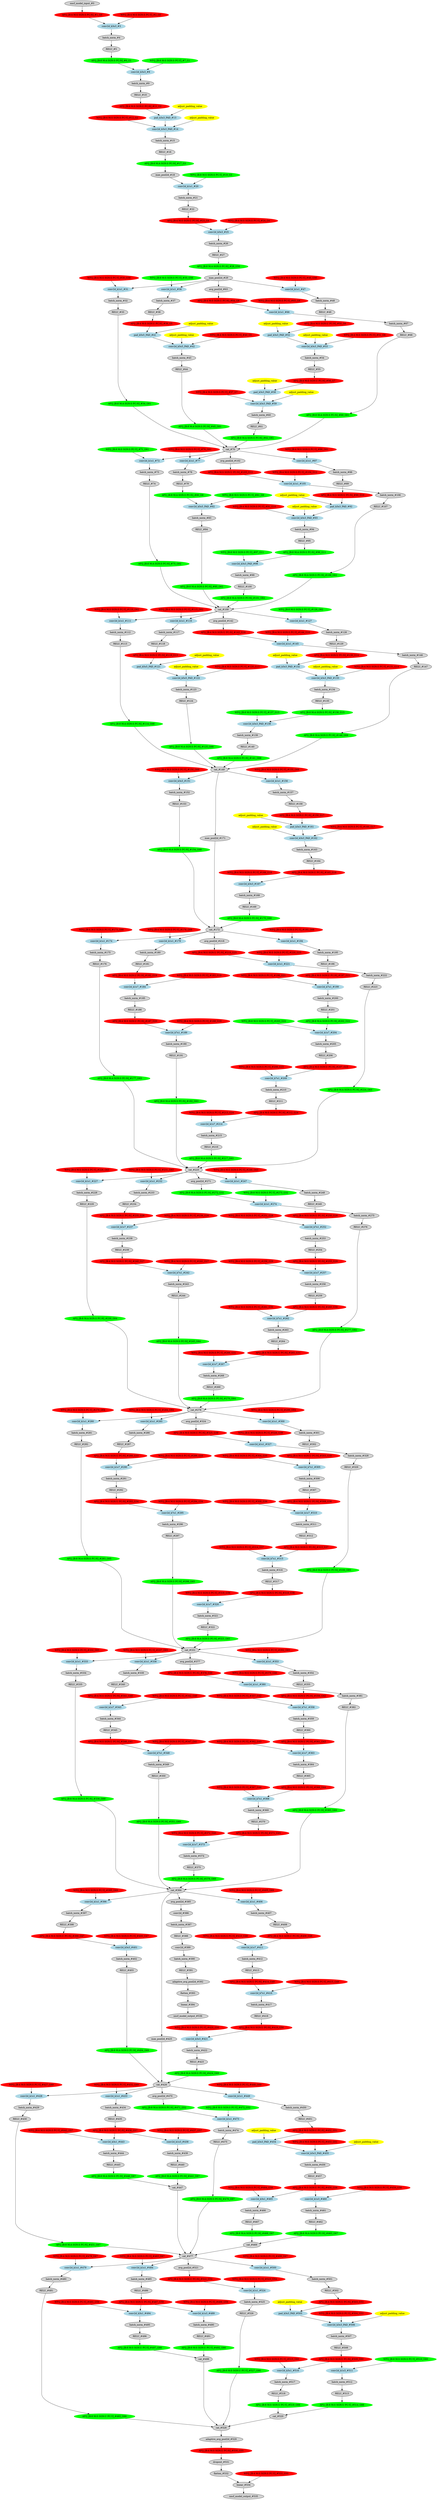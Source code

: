 strict digraph  {
"0 /nncf_model_input_0" [id=0, label="nncf_model_input_#0", style=filled, type=nncf_model_input];
"1 SymmetricQuantizer/symmetric_quantize_0" [color=red, id=1, label="AFQ_[B:4 M:S SGN:S PC:N]_#1_G0", style=filled, type=symmetric_quantize];
"2 Inception3/BasicConv2d[Conv2d_1a_3x3]/NNCFConv2d[conv]/ModuleDict[pre_ops]/UpdateWeight[0]/SymmetricQuantizer[op]/symmetric_quantize_0" [color=red, id=2, label="WFQ_[B:4 M:S SGN:S PC:Y]_#2_G0", style=filled, type=symmetric_quantize];
"3 Inception3/BasicConv2d[Conv2d_1a_3x3]/NNCFConv2d[conv]/conv2d_0" [color=lightblue, id=3, label="conv2d_k3x3_#3", style=filled, type=conv2d];
"4 Inception3/BasicConv2d[Conv2d_1a_3x3]/BatchNorm2d[bn]/batch_norm_0" [id=4, label="batch_norm_#4", style=filled, type=batch_norm];
"5 Inception3/BasicConv2d[Conv2d_1a_3x3]/RELU_0" [id=5, label="RELU_#5", style=filled, type=RELU];
"6 Inception3/BasicConv2d[Conv2d_1a_3x3]/AsymmetricQuantizer/asymmetric_quantize_0" [color=green, id=6, label="AFQ_[B:8 M:A SGN:S PC:N]_#6_G1", style=filled, type=asymmetric_quantize];
"7 Inception3/BasicConv2d[Conv2d_2a_3x3]/NNCFConv2d[conv]/ModuleDict[pre_ops]/UpdateWeight[0]/SymmetricQuantizer[op]/symmetric_quantize_0" [color=green, id=7, label="WFQ_[B:8 M:S SGN:S PC:Y]_#7_G1", style=filled, type=symmetric_quantize];
"8 Inception3/BasicConv2d[Conv2d_2a_3x3]/NNCFConv2d[conv]/conv2d_0" [color=lightblue, id=8, label="conv2d_k3x3_#8", style=filled, type=conv2d];
"9 Inception3/BasicConv2d[Conv2d_2a_3x3]/BatchNorm2d[bn]/batch_norm_0" [id=9, label="batch_norm_#9", style=filled, type=batch_norm];
"10 Inception3/BasicConv2d[Conv2d_2a_3x3]/RELU_0" [id=10, label="RELU_#10", style=filled, type=RELU];
"11 Inception3/BasicConv2d[Conv2d_2a_3x3]/SymmetricQuantizer/symmetric_quantize_0" [color=red, id=11, label="AFQ_[B:4 M:S SGN:U PC:N]_#11_G2", style=filled, type=symmetric_quantize];
"12 Inception3/BasicConv2d[Conv2d_2b_3x3]/NNCFConv2d[conv]/ModuleDict[pre_ops]/UpdateWeight[1]/SymmetricQuantizer[op]/symmetric_quantize_0" [color=red, id=12, label="WFQ_[B:4 M:S SGN:S PC:Y]_#12_G2", style=filled, type=symmetric_quantize];
"13 Inception3/BasicConv2d[Conv2d_2b_3x3]/NNCFConv2d[conv]/pad_0" [color=lightblue, id=13, label="pad_k3x3_PAD_#13", style=filled, type=pad];
"14 Inception3/BasicConv2d[Conv2d_2b_3x3]/NNCFConv2d[conv]/conv2d_0" [color=lightblue, id=14, label="conv2d_k3x3_PAD_#14", style=filled, type=conv2d];
"15 Inception3/BasicConv2d[Conv2d_2b_3x3]/BatchNorm2d[bn]/batch_norm_0" [id=15, label="batch_norm_#15", style=filled, type=batch_norm];
"16 Inception3/BasicConv2d[Conv2d_2b_3x3]/RELU_0" [id=16, label="RELU_#16", style=filled, type=RELU];
"17 Inception3/BasicConv2d[Conv2d_2b_3x3]/AsymmetricQuantizer/asymmetric_quantize_0" [color=green, id=17, label="AFQ_[B:8 M:A SGN:S PC:N]_#17_G3", style=filled, type=asymmetric_quantize];
"18 Inception3/MaxPool2d[maxpool1]/max_pool2d_0" [id=18, label="max_pool2d_#18", style=filled, type=max_pool2d];
"19 Inception3/BasicConv2d[Conv2d_3b_1x1]/NNCFConv2d[conv]/ModuleDict[pre_ops]/UpdateWeight[0]/SymmetricQuantizer[op]/symmetric_quantize_0" [color=green, id=19, label="WFQ_[B:8 M:S SGN:S PC:Y]_#19_G3", style=filled, type=symmetric_quantize];
"20 Inception3/BasicConv2d[Conv2d_3b_1x1]/NNCFConv2d[conv]/conv2d_0" [color=lightblue, id=20, label="conv2d_k1x1_#20", style=filled, type=conv2d];
"21 Inception3/BasicConv2d[Conv2d_3b_1x1]/BatchNorm2d[bn]/batch_norm_0" [id=21, label="batch_norm_#21", style=filled, type=batch_norm];
"22 Inception3/BasicConv2d[Conv2d_3b_1x1]/RELU_0" [id=22, label="RELU_#22", style=filled, type=RELU];
"23 Inception3/BasicConv2d[Conv2d_3b_1x1]/SymmetricQuantizer/symmetric_quantize_0" [color=red, id=23, label="AFQ_[B:4 M:S SGN:U PC:N]_#23_G4", style=filled, type=symmetric_quantize];
"24 Inception3/BasicConv2d[Conv2d_4a_3x3]/NNCFConv2d[conv]/ModuleDict[pre_ops]/UpdateWeight[0]/SymmetricQuantizer[op]/symmetric_quantize_0" [color=red, id=24, label="WFQ_[B:4 M:S SGN:S PC:Y]_#24_G4", style=filled, type=symmetric_quantize];
"25 Inception3/BasicConv2d[Conv2d_4a_3x3]/NNCFConv2d[conv]/conv2d_0" [color=lightblue, id=25, label="conv2d_k3x3_#25", style=filled, type=conv2d];
"26 Inception3/BasicConv2d[Conv2d_4a_3x3]/BatchNorm2d[bn]/batch_norm_0" [id=26, label="batch_norm_#26", style=filled, type=batch_norm];
"27 Inception3/BasicConv2d[Conv2d_4a_3x3]/RELU_0" [id=27, label="RELU_#27", style=filled, type=RELU];
"28 Inception3/BasicConv2d[Conv2d_4a_3x3]/AsymmetricQuantizer/asymmetric_quantize_0" [color=green, id=28, label="AFQ_[B:8 M:A SGN:S PC:N]_#28_G56", style=filled, type=asymmetric_quantize];
"29 Inception3/MaxPool2d[maxpool2]/max_pool2d_0" [id=29, label="max_pool2d_#29", style=filled, type=max_pool2d];
"30 Inception3/InceptionA[Mixed_5b]/BasicConv2d[branch1x1]/NNCFConv2d[conv]/ModuleDict[pre_ops]/UpdateWeight[0]/SymmetricQuantizer[op]/symmetric_quantize_0" [color=red, id=30, label="WFQ_[B:4 M:S SGN:S PC:Y]_#30_G56", style=filled, type=symmetric_quantize];
"31 Inception3/InceptionA[Mixed_5b]/BasicConv2d[branch1x1]/NNCFConv2d[conv]/conv2d_0" [color=lightblue, id=31, label="conv2d_k1x1_#31", style=filled, type=conv2d];
"32 Inception3/InceptionA[Mixed_5b]/BasicConv2d[branch1x1]/BatchNorm2d[bn]/batch_norm_0" [id=32, label="batch_norm_#32", style=filled, type=batch_norm];
"33 Inception3/InceptionA[Mixed_5b]/BasicConv2d[branch1x1]/RELU_0" [id=33, label="RELU_#33", style=filled, type=RELU];
"34 Inception3/InceptionA[Mixed_5b]/BasicConv2d[branch1x1]/AsymmetricQuantizer/asymmetric_quantize_0" [color=green, id=34, label="AFQ_[B:8 M:A SGN:S PC:N]_#34_G61", style=filled, type=asymmetric_quantize];
"35 Inception3/InceptionA[Mixed_5b]/BasicConv2d[branch5x5_1]/NNCFConv2d[conv]/ModuleDict[pre_ops]/UpdateWeight[0]/SymmetricQuantizer[op]/symmetric_quantize_0" [color=green, id=35, label="WFQ_[B:8 M:S SGN:S PC:Y]_#35_G56", style=filled, type=symmetric_quantize];
"36 Inception3/InceptionA[Mixed_5b]/BasicConv2d[branch5x5_1]/NNCFConv2d[conv]/conv2d_0" [color=lightblue, id=36, label="conv2d_k1x1_#36", style=filled, type=conv2d];
"37 Inception3/InceptionA[Mixed_5b]/BasicConv2d[branch5x5_1]/BatchNorm2d[bn]/batch_norm_0" [id=37, label="batch_norm_#37", style=filled, type=batch_norm];
"38 Inception3/InceptionA[Mixed_5b]/BasicConv2d[branch5x5_1]/RELU_0" [id=38, label="RELU_#38", style=filled, type=RELU];
"39 Inception3/InceptionA[Mixed_5b]/BasicConv2d[branch5x5_1]/SymmetricQuantizer/symmetric_quantize_0" [color=red, id=39, label="AFQ_[B:4 M:S SGN:U PC:N]_#39_G5", style=filled, type=symmetric_quantize];
"40 Inception3/InceptionA[Mixed_5b]/BasicConv2d[branch5x5_2]/NNCFConv2d[conv]/ModuleDict[pre_ops]/UpdateWeight[1]/SymmetricQuantizer[op]/symmetric_quantize_0" [color=red, id=40, label="WFQ_[B:4 M:S SGN:S PC:Y]_#40_G5", style=filled, type=symmetric_quantize];
"41 Inception3/InceptionA[Mixed_5b]/BasicConv2d[branch5x5_2]/NNCFConv2d[conv]/pad_0" [color=lightblue, id=41, label="pad_k5x5_PAD_#41", style=filled, type=pad];
"42 Inception3/InceptionA[Mixed_5b]/BasicConv2d[branch5x5_2]/NNCFConv2d[conv]/conv2d_0" [color=lightblue, id=42, label="conv2d_k5x5_PAD_#42", style=filled, type=conv2d];
"43 Inception3/InceptionA[Mixed_5b]/BasicConv2d[branch5x5_2]/BatchNorm2d[bn]/batch_norm_0" [id=43, label="batch_norm_#43", style=filled, type=batch_norm];
"44 Inception3/InceptionA[Mixed_5b]/BasicConv2d[branch5x5_2]/RELU_0" [id=44, label="RELU_#44", style=filled, type=RELU];
"45 Inception3/InceptionA[Mixed_5b]/BasicConv2d[branch5x5_2]/AsymmetricQuantizer/asymmetric_quantize_0" [color=green, id=45, label="AFQ_[B:8 M:A SGN:S PC:N]_#45_G61", style=filled, type=asymmetric_quantize];
"46 Inception3/InceptionA[Mixed_5b]/BasicConv2d[branch3x3dbl_1]/NNCFConv2d[conv]/ModuleDict[pre_ops]/UpdateWeight[0]/SymmetricQuantizer[op]/symmetric_quantize_0" [color=red, id=46, label="WFQ_[B:4 M:S SGN:S PC:Y]_#46_G56", style=filled, type=symmetric_quantize];
"47 Inception3/InceptionA[Mixed_5b]/BasicConv2d[branch3x3dbl_1]/NNCFConv2d[conv]/conv2d_0" [color=lightblue, id=47, label="conv2d_k1x1_#47", style=filled, type=conv2d];
"48 Inception3/InceptionA[Mixed_5b]/BasicConv2d[branch3x3dbl_1]/BatchNorm2d[bn]/batch_norm_0" [id=48, label="batch_norm_#48", style=filled, type=batch_norm];
"49 Inception3/InceptionA[Mixed_5b]/BasicConv2d[branch3x3dbl_1]/RELU_0" [id=49, label="RELU_#49", style=filled, type=RELU];
"50 Inception3/InceptionA[Mixed_5b]/BasicConv2d[branch3x3dbl_1]/SymmetricQuantizer/symmetric_quantize_0" [color=red, id=50, label="AFQ_[B:4 M:S SGN:U PC:N]_#50_G6", style=filled, type=symmetric_quantize];
"51 Inception3/InceptionA[Mixed_5b]/BasicConv2d[branch3x3dbl_2]/NNCFConv2d[conv]/ModuleDict[pre_ops]/UpdateWeight[1]/SymmetricQuantizer[op]/symmetric_quantize_0" [color=red, id=51, label="WFQ_[B:4 M:S SGN:S PC:Y]_#51_G6", style=filled, type=symmetric_quantize];
"52 Inception3/InceptionA[Mixed_5b]/BasicConv2d[branch3x3dbl_2]/NNCFConv2d[conv]/pad_0" [color=lightblue, id=52, label="pad_k3x3_PAD_#52", style=filled, type=pad];
"53 Inception3/InceptionA[Mixed_5b]/BasicConv2d[branch3x3dbl_2]/NNCFConv2d[conv]/conv2d_0" [color=lightblue, id=53, label="conv2d_k3x3_PAD_#53", style=filled, type=conv2d];
"54 Inception3/InceptionA[Mixed_5b]/BasicConv2d[branch3x3dbl_2]/BatchNorm2d[bn]/batch_norm_0" [id=54, label="batch_norm_#54", style=filled, type=batch_norm];
"55 Inception3/InceptionA[Mixed_5b]/BasicConv2d[branch3x3dbl_2]/RELU_0" [id=55, label="RELU_#55", style=filled, type=RELU];
"56 Inception3/InceptionA[Mixed_5b]/BasicConv2d[branch3x3dbl_2]/SymmetricQuantizer/symmetric_quantize_0" [color=red, id=56, label="AFQ_[B:4 M:S SGN:U PC:N]_#56_G7", style=filled, type=symmetric_quantize];
"57 Inception3/InceptionA[Mixed_5b]/BasicConv2d[branch3x3dbl_3]/NNCFConv2d[conv]/ModuleDict[pre_ops]/UpdateWeight[1]/SymmetricQuantizer[op]/symmetric_quantize_0" [color=red, id=57, label="WFQ_[B:4 M:S SGN:S PC:Y]_#57_G7", style=filled, type=symmetric_quantize];
"58 Inception3/InceptionA[Mixed_5b]/BasicConv2d[branch3x3dbl_3]/NNCFConv2d[conv]/pad_0" [color=lightblue, id=58, label="pad_k3x3_PAD_#58", style=filled, type=pad];
"59 Inception3/InceptionA[Mixed_5b]/BasicConv2d[branch3x3dbl_3]/NNCFConv2d[conv]/conv2d_0" [color=lightblue, id=59, label="conv2d_k3x3_PAD_#59", style=filled, type=conv2d];
"60 Inception3/InceptionA[Mixed_5b]/BasicConv2d[branch3x3dbl_3]/BatchNorm2d[bn]/batch_norm_0" [id=60, label="batch_norm_#60", style=filled, type=batch_norm];
"61 Inception3/InceptionA[Mixed_5b]/BasicConv2d[branch3x3dbl_3]/RELU_0" [id=61, label="RELU_#61", style=filled, type=RELU];
"62 Inception3/InceptionA[Mixed_5b]/BasicConv2d[branch3x3dbl_3]/AsymmetricQuantizer/asymmetric_quantize_0" [color=green, id=62, label="AFQ_[B:8 M:A SGN:S PC:N]_#62_G61", style=filled, type=asymmetric_quantize];
"63 Inception3/InceptionA[Mixed_5b]/avg_pool2d_0" [id=63, label="avg_pool2d_#63", style=filled, type=avg_pool2d];
"64 Inception3/InceptionA[Mixed_5b]/SymmetricQuantizer/symmetric_quantize_0" [color=red, id=64, label="AFQ_[B:4 M:S SGN:U PC:N]_#64_G8", style=filled, type=symmetric_quantize];
"65 Inception3/InceptionA[Mixed_5b]/BasicConv2d[branch_pool]/NNCFConv2d[conv]/ModuleDict[pre_ops]/UpdateWeight[0]/SymmetricQuantizer[op]/symmetric_quantize_0" [color=red, id=65, label="WFQ_[B:4 M:S SGN:S PC:Y]_#65_G8", style=filled, type=symmetric_quantize];
"66 Inception3/InceptionA[Mixed_5b]/BasicConv2d[branch_pool]/NNCFConv2d[conv]/conv2d_0" [color=lightblue, id=66, label="conv2d_k1x1_#66", style=filled, type=conv2d];
"67 Inception3/InceptionA[Mixed_5b]/BasicConv2d[branch_pool]/BatchNorm2d[bn]/batch_norm_0" [id=67, label="batch_norm_#67", style=filled, type=batch_norm];
"68 Inception3/InceptionA[Mixed_5b]/BasicConv2d[branch_pool]/RELU_0" [id=68, label="RELU_#68", style=filled, type=RELU];
"69 Inception3/InceptionA[Mixed_5b]/BasicConv2d[branch_pool]/AsymmetricQuantizer/asymmetric_quantize_0" [color=green, id=69, label="AFQ_[B:8 M:A SGN:S PC:N]_#69_G61", style=filled, type=asymmetric_quantize];
"70 Inception3/InceptionA[Mixed_5b]/cat_0" [id=70, label="cat_#70", style=filled, type=cat];
"71 Inception3/InceptionA[Mixed_5c]/BasicConv2d[branch1x1]/NNCFConv2d[conv]/ModuleDict[pre_ops]/UpdateWeight[0]/SymmetricQuantizer[op]/symmetric_quantize_0" [color=green, id=71, label="WFQ_[B:8 M:S SGN:S PC:Y]_#71_G61", style=filled, type=symmetric_quantize];
"72 Inception3/InceptionA[Mixed_5c]/BasicConv2d[branch1x1]/NNCFConv2d[conv]/conv2d_0" [color=lightblue, id=72, label="conv2d_k1x1_#72", style=filled, type=conv2d];
"73 Inception3/InceptionA[Mixed_5c]/BasicConv2d[branch1x1]/BatchNorm2d[bn]/batch_norm_0" [id=73, label="batch_norm_#73", style=filled, type=batch_norm];
"74 Inception3/InceptionA[Mixed_5c]/BasicConv2d[branch1x1]/RELU_0" [id=74, label="RELU_#74", style=filled, type=RELU];
"75 Inception3/InceptionA[Mixed_5c]/BasicConv2d[branch1x1]/AsymmetricQuantizer/asymmetric_quantize_0" [color=green, id=75, label="AFQ_[B:8 M:A SGN:S PC:N]_#75_G62", style=filled, type=asymmetric_quantize];
"76 Inception3/InceptionA[Mixed_5c]/BasicConv2d[branch5x5_1]/NNCFConv2d[conv]/ModuleDict[pre_ops]/UpdateWeight[0]/SymmetricQuantizer[op]/symmetric_quantize_0" [color=red, id=76, label="WFQ_[B:4 M:S SGN:S PC:Y]_#76_G61", style=filled, type=symmetric_quantize];
"77 Inception3/InceptionA[Mixed_5c]/BasicConv2d[branch5x5_1]/NNCFConv2d[conv]/conv2d_0" [color=lightblue, id=77, label="conv2d_k1x1_#77", style=filled, type=conv2d];
"78 Inception3/InceptionA[Mixed_5c]/BasicConv2d[branch5x5_1]/BatchNorm2d[bn]/batch_norm_0" [id=78, label="batch_norm_#78", style=filled, type=batch_norm];
"79 Inception3/InceptionA[Mixed_5c]/BasicConv2d[branch5x5_1]/RELU_0" [id=79, label="RELU_#79", style=filled, type=RELU];
"80 Inception3/InceptionA[Mixed_5c]/BasicConv2d[branch5x5_1]/AsymmetricQuantizer/asymmetric_quantize_0" [color=green, id=80, label="AFQ_[B:8 M:A SGN:S PC:N]_#80_G9", style=filled, type=asymmetric_quantize];
"81 Inception3/InceptionA[Mixed_5c]/BasicConv2d[branch5x5_2]/NNCFConv2d[conv]/ModuleDict[pre_ops]/UpdateWeight[0]/SymmetricQuantizer[op]/symmetric_quantize_0" [color=green, id=81, label="WFQ_[B:8 M:S SGN:S PC:Y]_#81_G9", style=filled, type=symmetric_quantize];
"82 Inception3/InceptionA[Mixed_5c]/BasicConv2d[branch5x5_2]/NNCFConv2d[conv]/conv2d_0" [color=lightblue, id=82, label="conv2d_k5x5_PAD_#82", style=filled, type=conv2d];
"83 Inception3/InceptionA[Mixed_5c]/BasicConv2d[branch5x5_2]/BatchNorm2d[bn]/batch_norm_0" [id=83, label="batch_norm_#83", style=filled, type=batch_norm];
"84 Inception3/InceptionA[Mixed_5c]/BasicConv2d[branch5x5_2]/RELU_0" [id=84, label="RELU_#84", style=filled, type=RELU];
"85 Inception3/InceptionA[Mixed_5c]/BasicConv2d[branch5x5_2]/AsymmetricQuantizer/asymmetric_quantize_0" [color=green, id=85, label="AFQ_[B:8 M:A SGN:S PC:N]_#85_G62", style=filled, type=asymmetric_quantize];
"86 Inception3/InceptionA[Mixed_5c]/BasicConv2d[branch3x3dbl_1]/NNCFConv2d[conv]/ModuleDict[pre_ops]/UpdateWeight[0]/SymmetricQuantizer[op]/symmetric_quantize_0" [color=red, id=86, label="WFQ_[B:4 M:S SGN:S PC:Y]_#86_G61", style=filled, type=symmetric_quantize];
"87 Inception3/InceptionA[Mixed_5c]/BasicConv2d[branch3x3dbl_1]/NNCFConv2d[conv]/conv2d_0" [color=lightblue, id=87, label="conv2d_k1x1_#87", style=filled, type=conv2d];
"88 Inception3/InceptionA[Mixed_5c]/BasicConv2d[branch3x3dbl_1]/BatchNorm2d[bn]/batch_norm_0" [id=88, label="batch_norm_#88", style=filled, type=batch_norm];
"89 Inception3/InceptionA[Mixed_5c]/BasicConv2d[branch3x3dbl_1]/RELU_0" [id=89, label="RELU_#89", style=filled, type=RELU];
"90 Inception3/InceptionA[Mixed_5c]/BasicConv2d[branch3x3dbl_1]/SymmetricQuantizer/symmetric_quantize_0" [color=red, id=90, label="AFQ_[B:4 M:S SGN:U PC:N]_#90_G10", style=filled, type=symmetric_quantize];
"91 Inception3/InceptionA[Mixed_5c]/BasicConv2d[branch3x3dbl_2]/NNCFConv2d[conv]/ModuleDict[pre_ops]/UpdateWeight[1]/SymmetricQuantizer[op]/symmetric_quantize_0" [color=red, id=91, label="WFQ_[B:4 M:S SGN:S PC:Y]_#91_G10", style=filled, type=symmetric_quantize];
"92 Inception3/InceptionA[Mixed_5c]/BasicConv2d[branch3x3dbl_2]/NNCFConv2d[conv]/pad_0" [color=lightblue, id=92, label="pad_k3x3_PAD_#92", style=filled, type=pad];
"93 Inception3/InceptionA[Mixed_5c]/BasicConv2d[branch3x3dbl_2]/NNCFConv2d[conv]/conv2d_0" [color=lightblue, id=93, label="conv2d_k3x3_PAD_#93", style=filled, type=conv2d];
"94 Inception3/InceptionA[Mixed_5c]/BasicConv2d[branch3x3dbl_2]/BatchNorm2d[bn]/batch_norm_0" [id=94, label="batch_norm_#94", style=filled, type=batch_norm];
"95 Inception3/InceptionA[Mixed_5c]/BasicConv2d[branch3x3dbl_2]/RELU_0" [id=95, label="RELU_#95", style=filled, type=RELU];
"96 Inception3/InceptionA[Mixed_5c]/BasicConv2d[branch3x3dbl_2]/AsymmetricQuantizer/asymmetric_quantize_0" [color=green, id=96, label="AFQ_[B:8 M:A SGN:S PC:N]_#96_G11", style=filled, type=asymmetric_quantize];
"97 Inception3/InceptionA[Mixed_5c]/BasicConv2d[branch3x3dbl_3]/NNCFConv2d[conv]/ModuleDict[pre_ops]/UpdateWeight[0]/SymmetricQuantizer[op]/symmetric_quantize_0" [color=green, id=97, label="WFQ_[B:8 M:S SGN:S PC:Y]_#97_G11", style=filled, type=symmetric_quantize];
"98 Inception3/InceptionA[Mixed_5c]/BasicConv2d[branch3x3dbl_3]/NNCFConv2d[conv]/conv2d_0" [color=lightblue, id=98, label="conv2d_k3x3_PAD_#98", style=filled, type=conv2d];
"99 Inception3/InceptionA[Mixed_5c]/BasicConv2d[branch3x3dbl_3]/BatchNorm2d[bn]/batch_norm_0" [id=99, label="batch_norm_#99", style=filled, type=batch_norm];
"100 Inception3/InceptionA[Mixed_5c]/BasicConv2d[branch3x3dbl_3]/RELU_0" [id=100, label="RELU_#100", style=filled, type=RELU];
"101 Inception3/InceptionA[Mixed_5c]/BasicConv2d[branch3x3dbl_3]/AsymmetricQuantizer/asymmetric_quantize_0" [color=green, id=101, label="AFQ_[B:8 M:A SGN:S PC:N]_#101_G62", style=filled, type=asymmetric_quantize];
"102 Inception3/InceptionA[Mixed_5c]/avg_pool2d_0" [id=102, label="avg_pool2d_#102", style=filled, type=avg_pool2d];
"103 Inception3/InceptionA[Mixed_5c]/SymmetricQuantizer/symmetric_quantize_0" [color=red, id=103, label="AFQ_[B:4 M:S SGN:U PC:N]_#103_G12", style=filled, type=symmetric_quantize];
"104 Inception3/InceptionA[Mixed_5c]/BasicConv2d[branch_pool]/NNCFConv2d[conv]/ModuleDict[pre_ops]/UpdateWeight[0]/SymmetricQuantizer[op]/symmetric_quantize_0" [color=red, id=104, label="WFQ_[B:4 M:S SGN:S PC:Y]_#104_G12", style=filled, type=symmetric_quantize];
"105 Inception3/InceptionA[Mixed_5c]/BasicConv2d[branch_pool]/NNCFConv2d[conv]/conv2d_0" [color=lightblue, id=105, label="conv2d_k1x1_#105", style=filled, type=conv2d];
"106 Inception3/InceptionA[Mixed_5c]/BasicConv2d[branch_pool]/BatchNorm2d[bn]/batch_norm_0" [id=106, label="batch_norm_#106", style=filled, type=batch_norm];
"107 Inception3/InceptionA[Mixed_5c]/BasicConv2d[branch_pool]/RELU_0" [id=107, label="RELU_#107", style=filled, type=RELU];
"108 Inception3/InceptionA[Mixed_5c]/BasicConv2d[branch_pool]/AsymmetricQuantizer/asymmetric_quantize_0" [color=green, id=108, label="AFQ_[B:8 M:A SGN:S PC:N]_#108_G62", style=filled, type=asymmetric_quantize];
"109 Inception3/InceptionA[Mixed_5c]/cat_0" [id=109, label="cat_#109", style=filled, type=cat];
"110 Inception3/InceptionA[Mixed_5d]/BasicConv2d[branch1x1]/NNCFConv2d[conv]/ModuleDict[pre_ops]/UpdateWeight[0]/SymmetricQuantizer[op]/symmetric_quantize_0" [color=red, id=110, label="WFQ_[B:4 M:S SGN:S PC:Y]_#110_G62", style=filled, type=symmetric_quantize];
"111 Inception3/InceptionA[Mixed_5d]/BasicConv2d[branch1x1]/NNCFConv2d[conv]/conv2d_0" [color=lightblue, id=111, label="conv2d_k1x1_#111", style=filled, type=conv2d];
"112 Inception3/InceptionA[Mixed_5d]/BasicConv2d[branch1x1]/BatchNorm2d[bn]/batch_norm_0" [id=112, label="batch_norm_#112", style=filled, type=batch_norm];
"113 Inception3/InceptionA[Mixed_5d]/BasicConv2d[branch1x1]/RELU_0" [id=113, label="RELU_#113", style=filled, type=RELU];
"114 Inception3/InceptionA[Mixed_5d]/BasicConv2d[branch1x1]/AsymmetricQuantizer/asymmetric_quantize_0" [color=green, id=114, label="AFQ_[B:8 M:A SGN:S PC:N]_#114_G68", style=filled, type=asymmetric_quantize];
"115 Inception3/InceptionA[Mixed_5d]/BasicConv2d[branch5x5_1]/NNCFConv2d[conv]/ModuleDict[pre_ops]/UpdateWeight[0]/SymmetricQuantizer[op]/symmetric_quantize_0" [color=red, id=115, label="WFQ_[B:4 M:S SGN:S PC:Y]_#115_G62", style=filled, type=symmetric_quantize];
"116 Inception3/InceptionA[Mixed_5d]/BasicConv2d[branch5x5_1]/NNCFConv2d[conv]/conv2d_0" [color=lightblue, id=116, label="conv2d_k1x1_#116", style=filled, type=conv2d];
"117 Inception3/InceptionA[Mixed_5d]/BasicConv2d[branch5x5_1]/BatchNorm2d[bn]/batch_norm_0" [id=117, label="batch_norm_#117", style=filled, type=batch_norm];
"118 Inception3/InceptionA[Mixed_5d]/BasicConv2d[branch5x5_1]/RELU_0" [id=118, label="RELU_#118", style=filled, type=RELU];
"119 Inception3/InceptionA[Mixed_5d]/BasicConv2d[branch5x5_1]/SymmetricQuantizer/symmetric_quantize_0" [color=red, id=119, label="AFQ_[B:4 M:S SGN:U PC:N]_#119_G13", style=filled, type=symmetric_quantize];
"120 Inception3/InceptionA[Mixed_5d]/BasicConv2d[branch5x5_2]/NNCFConv2d[conv]/ModuleDict[pre_ops]/UpdateWeight[1]/SymmetricQuantizer[op]/symmetric_quantize_0" [color=red, id=120, label="WFQ_[B:4 M:S SGN:S PC:Y]_#120_G13", style=filled, type=symmetric_quantize];
"121 Inception3/InceptionA[Mixed_5d]/BasicConv2d[branch5x5_2]/NNCFConv2d[conv]/pad_0" [color=lightblue, id=121, label="pad_k5x5_PAD_#121", style=filled, type=pad];
"122 Inception3/InceptionA[Mixed_5d]/BasicConv2d[branch5x5_2]/NNCFConv2d[conv]/conv2d_0" [color=lightblue, id=122, label="conv2d_k5x5_PAD_#122", style=filled, type=conv2d];
"123 Inception3/InceptionA[Mixed_5d]/BasicConv2d[branch5x5_2]/BatchNorm2d[bn]/batch_norm_0" [id=123, label="batch_norm_#123", style=filled, type=batch_norm];
"124 Inception3/InceptionA[Mixed_5d]/BasicConv2d[branch5x5_2]/RELU_0" [id=124, label="RELU_#124", style=filled, type=RELU];
"125 Inception3/InceptionA[Mixed_5d]/BasicConv2d[branch5x5_2]/AsymmetricQuantizer/asymmetric_quantize_0" [color=green, id=125, label="AFQ_[B:8 M:A SGN:S PC:N]_#125_G68", style=filled, type=asymmetric_quantize];
"126 Inception3/InceptionA[Mixed_5d]/BasicConv2d[branch3x3dbl_1]/NNCFConv2d[conv]/ModuleDict[pre_ops]/UpdateWeight[0]/SymmetricQuantizer[op]/symmetric_quantize_0" [color=green, id=126, label="WFQ_[B:8 M:S SGN:S PC:Y]_#126_G62", style=filled, type=symmetric_quantize];
"127 Inception3/InceptionA[Mixed_5d]/BasicConv2d[branch3x3dbl_1]/NNCFConv2d[conv]/conv2d_0" [color=lightblue, id=127, label="conv2d_k1x1_#127", style=filled, type=conv2d];
"128 Inception3/InceptionA[Mixed_5d]/BasicConv2d[branch3x3dbl_1]/BatchNorm2d[bn]/batch_norm_0" [id=128, label="batch_norm_#128", style=filled, type=batch_norm];
"129 Inception3/InceptionA[Mixed_5d]/BasicConv2d[branch3x3dbl_1]/RELU_0" [id=129, label="RELU_#129", style=filled, type=RELU];
"130 Inception3/InceptionA[Mixed_5d]/BasicConv2d[branch3x3dbl_1]/SymmetricQuantizer/symmetric_quantize_0" [color=red, id=130, label="AFQ_[B:4 M:S SGN:U PC:N]_#130_G14", style=filled, type=symmetric_quantize];
"131 Inception3/InceptionA[Mixed_5d]/BasicConv2d[branch3x3dbl_2]/NNCFConv2d[conv]/ModuleDict[pre_ops]/UpdateWeight[1]/SymmetricQuantizer[op]/symmetric_quantize_0" [color=red, id=131, label="WFQ_[B:4 M:S SGN:S PC:Y]_#131_G14", style=filled, type=symmetric_quantize];
"132 Inception3/InceptionA[Mixed_5d]/BasicConv2d[branch3x3dbl_2]/NNCFConv2d[conv]/pad_0" [color=lightblue, id=132, label="pad_k3x3_PAD_#132", style=filled, type=pad];
"133 Inception3/InceptionA[Mixed_5d]/BasicConv2d[branch3x3dbl_2]/NNCFConv2d[conv]/conv2d_0" [color=lightblue, id=133, label="conv2d_k3x3_PAD_#133", style=filled, type=conv2d];
"134 Inception3/InceptionA[Mixed_5d]/BasicConv2d[branch3x3dbl_2]/BatchNorm2d[bn]/batch_norm_0" [id=134, label="batch_norm_#134", style=filled, type=batch_norm];
"135 Inception3/InceptionA[Mixed_5d]/BasicConv2d[branch3x3dbl_2]/RELU_0" [id=135, label="RELU_#135", style=filled, type=RELU];
"136 Inception3/InceptionA[Mixed_5d]/BasicConv2d[branch3x3dbl_2]/AsymmetricQuantizer/asymmetric_quantize_0" [color=green, id=136, label="AFQ_[B:8 M:A SGN:S PC:N]_#136_G15", style=filled, type=asymmetric_quantize];
"137 Inception3/InceptionA[Mixed_5d]/BasicConv2d[branch3x3dbl_3]/NNCFConv2d[conv]/ModuleDict[pre_ops]/UpdateWeight[0]/SymmetricQuantizer[op]/symmetric_quantize_0" [color=green, id=137, label="WFQ_[B:8 M:S SGN:S PC:Y]_#137_G15", style=filled, type=symmetric_quantize];
"138 Inception3/InceptionA[Mixed_5d]/BasicConv2d[branch3x3dbl_3]/NNCFConv2d[conv]/conv2d_0" [color=lightblue, id=138, label="conv2d_k3x3_PAD_#138", style=filled, type=conv2d];
"139 Inception3/InceptionA[Mixed_5d]/BasicConv2d[branch3x3dbl_3]/BatchNorm2d[bn]/batch_norm_0" [id=139, label="batch_norm_#139", style=filled, type=batch_norm];
"140 Inception3/InceptionA[Mixed_5d]/BasicConv2d[branch3x3dbl_3]/RELU_0" [id=140, label="RELU_#140", style=filled, type=RELU];
"141 Inception3/InceptionA[Mixed_5d]/BasicConv2d[branch3x3dbl_3]/AsymmetricQuantizer/asymmetric_quantize_0" [color=green, id=141, label="AFQ_[B:8 M:A SGN:S PC:N]_#141_G68", style=filled, type=asymmetric_quantize];
"142 Inception3/InceptionA[Mixed_5d]/avg_pool2d_0" [id=142, label="avg_pool2d_#142", style=filled, type=avg_pool2d];
"143 Inception3/InceptionA[Mixed_5d]/SymmetricQuantizer/symmetric_quantize_0" [color=red, id=143, label="AFQ_[B:4 M:S SGN:U PC:N]_#143_G16", style=filled, type=symmetric_quantize];
"144 Inception3/InceptionA[Mixed_5d]/BasicConv2d[branch_pool]/NNCFConv2d[conv]/ModuleDict[pre_ops]/UpdateWeight[0]/SymmetricQuantizer[op]/symmetric_quantize_0" [color=red, id=144, label="WFQ_[B:4 M:S SGN:S PC:Y]_#144_G16", style=filled, type=symmetric_quantize];
"145 Inception3/InceptionA[Mixed_5d]/BasicConv2d[branch_pool]/NNCFConv2d[conv]/conv2d_0" [color=lightblue, id=145, label="conv2d_k1x1_#145", style=filled, type=conv2d];
"146 Inception3/InceptionA[Mixed_5d]/BasicConv2d[branch_pool]/BatchNorm2d[bn]/batch_norm_0" [id=146, label="batch_norm_#146", style=filled, type=batch_norm];
"147 Inception3/InceptionA[Mixed_5d]/BasicConv2d[branch_pool]/RELU_0" [id=147, label="RELU_#147", style=filled, type=RELU];
"148 Inception3/InceptionA[Mixed_5d]/BasicConv2d[branch_pool]/AsymmetricQuantizer/asymmetric_quantize_0" [color=green, id=148, label="AFQ_[B:8 M:A SGN:S PC:N]_#148_G68", style=filled, type=asymmetric_quantize];
"149 Inception3/InceptionA[Mixed_5d]/cat_0" [id=149, label="cat_#149", style=filled, type=cat];
"150 Inception3/InceptionB[Mixed_6a]/BasicConv2d[branch3x3]/NNCFConv2d[conv]/ModuleDict[pre_ops]/UpdateWeight[0]/SymmetricQuantizer[op]/symmetric_quantize_0" [color=red, id=150, label="WFQ_[B:4 M:S SGN:S PC:Y]_#150_G68", style=filled, type=symmetric_quantize];
"151 Inception3/InceptionB[Mixed_6a]/BasicConv2d[branch3x3]/NNCFConv2d[conv]/conv2d_0" [color=lightblue, id=151, label="conv2d_k3x3_#151", style=filled, type=conv2d];
"152 Inception3/InceptionB[Mixed_6a]/BasicConv2d[branch3x3]/BatchNorm2d[bn]/batch_norm_0" [id=152, label="batch_norm_#152", style=filled, type=batch_norm];
"153 Inception3/InceptionB[Mixed_6a]/BasicConv2d[branch3x3]/RELU_0" [id=153, label="RELU_#153", style=filled, type=RELU];
"154 Inception3/InceptionB[Mixed_6a]/BasicConv2d[branch3x3]/AsymmetricQuantizer/asymmetric_quantize_0" [color=green, id=154, label="AFQ_[B:8 M:A SGN:S PC:N]_#154_G68", style=filled, type=asymmetric_quantize];
"155 Inception3/InceptionB[Mixed_6a]/BasicConv2d[branch3x3dbl_1]/NNCFConv2d[conv]/ModuleDict[pre_ops]/UpdateWeight[0]/SymmetricQuantizer[op]/symmetric_quantize_0" [color=red, id=155, label="WFQ_[B:4 M:S SGN:S PC:Y]_#155_G68", style=filled, type=symmetric_quantize];
"156 Inception3/InceptionB[Mixed_6a]/BasicConv2d[branch3x3dbl_1]/NNCFConv2d[conv]/conv2d_0" [color=lightblue, id=156, label="conv2d_k1x1_#156", style=filled, type=conv2d];
"157 Inception3/InceptionB[Mixed_6a]/BasicConv2d[branch3x3dbl_1]/BatchNorm2d[bn]/batch_norm_0" [id=157, label="batch_norm_#157", style=filled, type=batch_norm];
"158 Inception3/InceptionB[Mixed_6a]/BasicConv2d[branch3x3dbl_1]/RELU_0" [id=158, label="RELU_#158", style=filled, type=RELU];
"159 Inception3/InceptionB[Mixed_6a]/BasicConv2d[branch3x3dbl_1]/SymmetricQuantizer/symmetric_quantize_0" [color=red, id=159, label="AFQ_[B:4 M:S SGN:U PC:N]_#159_G17", style=filled, type=symmetric_quantize];
"160 Inception3/InceptionB[Mixed_6a]/BasicConv2d[branch3x3dbl_2]/NNCFConv2d[conv]/ModuleDict[pre_ops]/UpdateWeight[1]/SymmetricQuantizer[op]/symmetric_quantize_0" [color=red, id=160, label="WFQ_[B:4 M:S SGN:S PC:Y]_#160_G17", style=filled, type=symmetric_quantize];
"161 Inception3/InceptionB[Mixed_6a]/BasicConv2d[branch3x3dbl_2]/NNCFConv2d[conv]/pad_0" [color=lightblue, id=161, label="pad_k3x3_PAD_#161", style=filled, type=pad];
"162 Inception3/InceptionB[Mixed_6a]/BasicConv2d[branch3x3dbl_2]/NNCFConv2d[conv]/conv2d_0" [color=lightblue, id=162, label="conv2d_k3x3_PAD_#162", style=filled, type=conv2d];
"163 Inception3/InceptionB[Mixed_6a]/BasicConv2d[branch3x3dbl_2]/BatchNorm2d[bn]/batch_norm_0" [id=163, label="batch_norm_#163", style=filled, type=batch_norm];
"164 Inception3/InceptionB[Mixed_6a]/BasicConv2d[branch3x3dbl_2]/RELU_0" [id=164, label="RELU_#164", style=filled, type=RELU];
"165 Inception3/InceptionB[Mixed_6a]/BasicConv2d[branch3x3dbl_2]/SymmetricQuantizer/symmetric_quantize_0" [color=red, id=165, label="AFQ_[B:4 M:S SGN:U PC:N]_#165_G18", style=filled, type=symmetric_quantize];
"166 Inception3/InceptionB[Mixed_6a]/BasicConv2d[branch3x3dbl_3]/NNCFConv2d[conv]/ModuleDict[pre_ops]/UpdateWeight[0]/SymmetricQuantizer[op]/symmetric_quantize_0" [color=red, id=166, label="WFQ_[B:4 M:S SGN:S PC:Y]_#166_G18", style=filled, type=symmetric_quantize];
"167 Inception3/InceptionB[Mixed_6a]/BasicConv2d[branch3x3dbl_3]/NNCFConv2d[conv]/conv2d_0" [color=lightblue, id=167, label="conv2d_k3x3_#167", style=filled, type=conv2d];
"168 Inception3/InceptionB[Mixed_6a]/BasicConv2d[branch3x3dbl_3]/BatchNorm2d[bn]/batch_norm_0" [id=168, label="batch_norm_#168", style=filled, type=batch_norm];
"169 Inception3/InceptionB[Mixed_6a]/BasicConv2d[branch3x3dbl_3]/RELU_0" [id=169, label="RELU_#169", style=filled, type=RELU];
"170 Inception3/InceptionB[Mixed_6a]/BasicConv2d[branch3x3dbl_3]/AsymmetricQuantizer/asymmetric_quantize_0" [color=green, id=170, label="AFQ_[B:8 M:A SGN:S PC:N]_#170_G68", style=filled, type=asymmetric_quantize];
"171 Inception3/InceptionB[Mixed_6a]/max_pool2d_0" [id=171, label="max_pool2d_#171", style=filled, type=max_pool2d];
"172 Inception3/InceptionB[Mixed_6a]/cat_0" [id=172, label="cat_#172", style=filled, type=cat];
"173 Inception3/InceptionC[Mixed_6b]/BasicConv2d[branch1x1]/NNCFConv2d[conv]/ModuleDict[pre_ops]/UpdateWeight[0]/SymmetricQuantizer[op]/symmetric_quantize_0" [color=red, id=173, label="WFQ_[B:4 M:S SGN:S PC:Y]_#173_G68", style=filled, type=symmetric_quantize];
"174 Inception3/InceptionC[Mixed_6b]/BasicConv2d[branch1x1]/NNCFConv2d[conv]/conv2d_0" [color=lightblue, id=174, label="conv2d_k1x1_#174", style=filled, type=conv2d];
"175 Inception3/InceptionC[Mixed_6b]/BasicConv2d[branch1x1]/BatchNorm2d[bn]/batch_norm_0" [id=175, label="batch_norm_#175", style=filled, type=batch_norm];
"176 Inception3/InceptionC[Mixed_6b]/BasicConv2d[branch1x1]/RELU_0" [id=176, label="RELU_#176", style=filled, type=RELU];
"177 Inception3/InceptionC[Mixed_6b]/BasicConv2d[branch1x1]/AsymmetricQuantizer/asymmetric_quantize_0" [color=green, id=177, label="AFQ_[B:8 M:A SGN:S PC:N]_#177_G63", style=filled, type=asymmetric_quantize];
"178 Inception3/InceptionC[Mixed_6b]/BasicConv2d[branch7x7_1]/NNCFConv2d[conv]/ModuleDict[pre_ops]/UpdateWeight[0]/SymmetricQuantizer[op]/symmetric_quantize_0" [color=red, id=178, label="WFQ_[B:4 M:S SGN:S PC:Y]_#178_G68", style=filled, type=symmetric_quantize];
"179 Inception3/InceptionC[Mixed_6b]/BasicConv2d[branch7x7_1]/NNCFConv2d[conv]/conv2d_0" [color=lightblue, id=179, label="conv2d_k1x1_#179", style=filled, type=conv2d];
"180 Inception3/InceptionC[Mixed_6b]/BasicConv2d[branch7x7_1]/BatchNorm2d[bn]/batch_norm_0" [id=180, label="batch_norm_#180", style=filled, type=batch_norm];
"181 Inception3/InceptionC[Mixed_6b]/BasicConv2d[branch7x7_1]/RELU_0" [id=181, label="RELU_#181", style=filled, type=RELU];
"182 Inception3/InceptionC[Mixed_6b]/BasicConv2d[branch7x7_1]/SymmetricQuantizer/symmetric_quantize_0" [color=red, id=182, label="AFQ_[B:4 M:S SGN:U PC:N]_#182_G19", style=filled, type=symmetric_quantize];
"183 Inception3/InceptionC[Mixed_6b]/BasicConv2d[branch7x7_2]/NNCFConv2d[conv]/ModuleDict[pre_ops]/UpdateWeight[0]/SymmetricQuantizer[op]/symmetric_quantize_0" [color=red, id=183, label="WFQ_[B:4 M:S SGN:S PC:Y]_#183_G19", style=filled, type=symmetric_quantize];
"184 Inception3/InceptionC[Mixed_6b]/BasicConv2d[branch7x7_2]/NNCFConv2d[conv]/conv2d_0" [color=lightblue, id=184, label="conv2d_k1x7_#184", style=filled, type=conv2d];
"185 Inception3/InceptionC[Mixed_6b]/BasicConv2d[branch7x7_2]/BatchNorm2d[bn]/batch_norm_0" [id=185, label="batch_norm_#185", style=filled, type=batch_norm];
"186 Inception3/InceptionC[Mixed_6b]/BasicConv2d[branch7x7_2]/RELU_0" [id=186, label="RELU_#186", style=filled, type=RELU];
"187 Inception3/InceptionC[Mixed_6b]/BasicConv2d[branch7x7_2]/SymmetricQuantizer/symmetric_quantize_0" [color=red, id=187, label="AFQ_[B:4 M:S SGN:U PC:N]_#187_G20", style=filled, type=symmetric_quantize];
"188 Inception3/InceptionC[Mixed_6b]/BasicConv2d[branch7x7_3]/NNCFConv2d[conv]/ModuleDict[pre_ops]/UpdateWeight[0]/SymmetricQuantizer[op]/symmetric_quantize_0" [color=red, id=188, label="WFQ_[B:4 M:S SGN:S PC:Y]_#188_G20", style=filled, type=symmetric_quantize];
"189 Inception3/InceptionC[Mixed_6b]/BasicConv2d[branch7x7_3]/NNCFConv2d[conv]/conv2d_0" [color=lightblue, id=189, label="conv2d_k7x1_#189", style=filled, type=conv2d];
"190 Inception3/InceptionC[Mixed_6b]/BasicConv2d[branch7x7_3]/BatchNorm2d[bn]/batch_norm_0" [id=190, label="batch_norm_#190", style=filled, type=batch_norm];
"191 Inception3/InceptionC[Mixed_6b]/BasicConv2d[branch7x7_3]/RELU_0" [id=191, label="RELU_#191", style=filled, type=RELU];
"192 Inception3/InceptionC[Mixed_6b]/BasicConv2d[branch7x7_3]/AsymmetricQuantizer/asymmetric_quantize_0" [color=green, id=192, label="AFQ_[B:8 M:A SGN:S PC:N]_#192_G63", style=filled, type=asymmetric_quantize];
"193 Inception3/InceptionC[Mixed_6b]/BasicConv2d[branch7x7dbl_1]/NNCFConv2d[conv]/ModuleDict[pre_ops]/UpdateWeight[0]/SymmetricQuantizer[op]/symmetric_quantize_0" [color=red, id=193, label="WFQ_[B:4 M:S SGN:S PC:Y]_#193_G68", style=filled, type=symmetric_quantize];
"194 Inception3/InceptionC[Mixed_6b]/BasicConv2d[branch7x7dbl_1]/NNCFConv2d[conv]/conv2d_0" [color=lightblue, id=194, label="conv2d_k1x1_#194", style=filled, type=conv2d];
"195 Inception3/InceptionC[Mixed_6b]/BasicConv2d[branch7x7dbl_1]/BatchNorm2d[bn]/batch_norm_0" [id=195, label="batch_norm_#195", style=filled, type=batch_norm];
"196 Inception3/InceptionC[Mixed_6b]/BasicConv2d[branch7x7dbl_1]/RELU_0" [id=196, label="RELU_#196", style=filled, type=RELU];
"197 Inception3/InceptionC[Mixed_6b]/BasicConv2d[branch7x7dbl_1]/SymmetricQuantizer/symmetric_quantize_0" [color=red, id=197, label="AFQ_[B:4 M:S SGN:U PC:N]_#197_G21", style=filled, type=symmetric_quantize];
"198 Inception3/InceptionC[Mixed_6b]/BasicConv2d[branch7x7dbl_2]/NNCFConv2d[conv]/ModuleDict[pre_ops]/UpdateWeight[0]/SymmetricQuantizer[op]/symmetric_quantize_0" [color=red, id=198, label="WFQ_[B:4 M:S SGN:S PC:Y]_#198_G21", style=filled, type=symmetric_quantize];
"199 Inception3/InceptionC[Mixed_6b]/BasicConv2d[branch7x7dbl_2]/NNCFConv2d[conv]/conv2d_0" [color=lightblue, id=199, label="conv2d_k7x1_#199", style=filled, type=conv2d];
"200 Inception3/InceptionC[Mixed_6b]/BasicConv2d[branch7x7dbl_2]/BatchNorm2d[bn]/batch_norm_0" [id=200, label="batch_norm_#200", style=filled, type=batch_norm];
"201 Inception3/InceptionC[Mixed_6b]/BasicConv2d[branch7x7dbl_2]/RELU_0" [id=201, label="RELU_#201", style=filled, type=RELU];
"202 Inception3/InceptionC[Mixed_6b]/BasicConv2d[branch7x7dbl_2]/AsymmetricQuantizer/asymmetric_quantize_0" [color=green, id=202, label="AFQ_[B:8 M:A SGN:S PC:N]_#202_G22", style=filled, type=asymmetric_quantize];
"203 Inception3/InceptionC[Mixed_6b]/BasicConv2d[branch7x7dbl_3]/NNCFConv2d[conv]/ModuleDict[pre_ops]/UpdateWeight[0]/SymmetricQuantizer[op]/symmetric_quantize_0" [color=green, id=203, label="WFQ_[B:8 M:S SGN:S PC:Y]_#203_G22", style=filled, type=symmetric_quantize];
"204 Inception3/InceptionC[Mixed_6b]/BasicConv2d[branch7x7dbl_3]/NNCFConv2d[conv]/conv2d_0" [color=lightblue, id=204, label="conv2d_k1x7_#204", style=filled, type=conv2d];
"205 Inception3/InceptionC[Mixed_6b]/BasicConv2d[branch7x7dbl_3]/BatchNorm2d[bn]/batch_norm_0" [id=205, label="batch_norm_#205", style=filled, type=batch_norm];
"206 Inception3/InceptionC[Mixed_6b]/BasicConv2d[branch7x7dbl_3]/RELU_0" [id=206, label="RELU_#206", style=filled, type=RELU];
"207 Inception3/InceptionC[Mixed_6b]/BasicConv2d[branch7x7dbl_3]/SymmetricQuantizer/symmetric_quantize_0" [color=red, id=207, label="AFQ_[B:4 M:S SGN:U PC:N]_#207_G23", style=filled, type=symmetric_quantize];
"208 Inception3/InceptionC[Mixed_6b]/BasicConv2d[branch7x7dbl_4]/NNCFConv2d[conv]/ModuleDict[pre_ops]/UpdateWeight[0]/SymmetricQuantizer[op]/symmetric_quantize_0" [color=red, id=208, label="WFQ_[B:4 M:S SGN:S PC:Y]_#208_G23", style=filled, type=symmetric_quantize];
"209 Inception3/InceptionC[Mixed_6b]/BasicConv2d[branch7x7dbl_4]/NNCFConv2d[conv]/conv2d_0" [color=lightblue, id=209, label="conv2d_k7x1_#209", style=filled, type=conv2d];
"210 Inception3/InceptionC[Mixed_6b]/BasicConv2d[branch7x7dbl_4]/BatchNorm2d[bn]/batch_norm_0" [id=210, label="batch_norm_#210", style=filled, type=batch_norm];
"211 Inception3/InceptionC[Mixed_6b]/BasicConv2d[branch7x7dbl_4]/RELU_0" [id=211, label="RELU_#211", style=filled, type=RELU];
"212 Inception3/InceptionC[Mixed_6b]/BasicConv2d[branch7x7dbl_4]/SymmetricQuantizer/symmetric_quantize_0" [color=red, id=212, label="AFQ_[B:4 M:S SGN:U PC:N]_#212_G24", style=filled, type=symmetric_quantize];
"213 Inception3/InceptionC[Mixed_6b]/BasicConv2d[branch7x7dbl_5]/NNCFConv2d[conv]/ModuleDict[pre_ops]/UpdateWeight[0]/SymmetricQuantizer[op]/symmetric_quantize_0" [color=red, id=213, label="WFQ_[B:4 M:S SGN:S PC:Y]_#213_G24", style=filled, type=symmetric_quantize];
"214 Inception3/InceptionC[Mixed_6b]/BasicConv2d[branch7x7dbl_5]/NNCFConv2d[conv]/conv2d_0" [color=lightblue, id=214, label="conv2d_k1x7_#214", style=filled, type=conv2d];
"215 Inception3/InceptionC[Mixed_6b]/BasicConv2d[branch7x7dbl_5]/BatchNorm2d[bn]/batch_norm_0" [id=215, label="batch_norm_#215", style=filled, type=batch_norm];
"216 Inception3/InceptionC[Mixed_6b]/BasicConv2d[branch7x7dbl_5]/RELU_0" [id=216, label="RELU_#216", style=filled, type=RELU];
"217 Inception3/InceptionC[Mixed_6b]/BasicConv2d[branch7x7dbl_5]/AsymmetricQuantizer/asymmetric_quantize_0" [color=green, id=217, label="AFQ_[B:8 M:A SGN:S PC:N]_#217_G63", style=filled, type=asymmetric_quantize];
"218 Inception3/InceptionC[Mixed_6b]/avg_pool2d_0" [id=218, label="avg_pool2d_#218", style=filled, type=avg_pool2d];
"219 Inception3/InceptionC[Mixed_6b]/SymmetricQuantizer/symmetric_quantize_0" [color=red, id=219, label="AFQ_[B:4 M:S SGN:U PC:N]_#219_G25", style=filled, type=symmetric_quantize];
"220 Inception3/InceptionC[Mixed_6b]/BasicConv2d[branch_pool]/NNCFConv2d[conv]/ModuleDict[pre_ops]/UpdateWeight[0]/SymmetricQuantizer[op]/symmetric_quantize_0" [color=red, id=220, label="WFQ_[B:4 M:S SGN:S PC:Y]_#220_G25", style=filled, type=symmetric_quantize];
"221 Inception3/InceptionC[Mixed_6b]/BasicConv2d[branch_pool]/NNCFConv2d[conv]/conv2d_0" [color=lightblue, id=221, label="conv2d_k1x1_#221", style=filled, type=conv2d];
"222 Inception3/InceptionC[Mixed_6b]/BasicConv2d[branch_pool]/BatchNorm2d[bn]/batch_norm_0" [id=222, label="batch_norm_#222", style=filled, type=batch_norm];
"223 Inception3/InceptionC[Mixed_6b]/BasicConv2d[branch_pool]/RELU_0" [id=223, label="RELU_#223", style=filled, type=RELU];
"224 Inception3/InceptionC[Mixed_6b]/BasicConv2d[branch_pool]/AsymmetricQuantizer/asymmetric_quantize_0" [color=green, id=224, label="AFQ_[B:8 M:A SGN:S PC:N]_#224_G63", style=filled, type=asymmetric_quantize];
"225 Inception3/InceptionC[Mixed_6b]/cat_0" [id=225, label="cat_#225", style=filled, type=cat];
"226 Inception3/InceptionC[Mixed_6c]/BasicConv2d[branch1x1]/NNCFConv2d[conv]/ModuleDict[pre_ops]/UpdateWeight[0]/SymmetricQuantizer[op]/symmetric_quantize_0" [color=red, id=226, label="WFQ_[B:4 M:S SGN:S PC:Y]_#226_G63", style=filled, type=symmetric_quantize];
"227 Inception3/InceptionC[Mixed_6c]/BasicConv2d[branch1x1]/NNCFConv2d[conv]/conv2d_0" [color=lightblue, id=227, label="conv2d_k1x1_#227", style=filled, type=conv2d];
"228 Inception3/InceptionC[Mixed_6c]/BasicConv2d[branch1x1]/BatchNorm2d[bn]/batch_norm_0" [id=228, label="batch_norm_#228", style=filled, type=batch_norm];
"229 Inception3/InceptionC[Mixed_6c]/BasicConv2d[branch1x1]/RELU_0" [id=229, label="RELU_#229", style=filled, type=RELU];
"230 Inception3/InceptionC[Mixed_6c]/BasicConv2d[branch1x1]/AsymmetricQuantizer/asymmetric_quantize_0" [color=green, id=230, label="AFQ_[B:8 M:A SGN:S PC:N]_#230_G64", style=filled, type=asymmetric_quantize];
"231 Inception3/InceptionC[Mixed_6c]/BasicConv2d[branch7x7_1]/NNCFConv2d[conv]/ModuleDict[pre_ops]/UpdateWeight[0]/SymmetricQuantizer[op]/symmetric_quantize_0" [color=red, id=231, label="WFQ_[B:4 M:S SGN:S PC:Y]_#231_G63", style=filled, type=symmetric_quantize];
"232 Inception3/InceptionC[Mixed_6c]/BasicConv2d[branch7x7_1]/NNCFConv2d[conv]/conv2d_0" [color=lightblue, id=232, label="conv2d_k1x1_#232", style=filled, type=conv2d];
"233 Inception3/InceptionC[Mixed_6c]/BasicConv2d[branch7x7_1]/BatchNorm2d[bn]/batch_norm_0" [id=233, label="batch_norm_#233", style=filled, type=batch_norm];
"234 Inception3/InceptionC[Mixed_6c]/BasicConv2d[branch7x7_1]/RELU_0" [id=234, label="RELU_#234", style=filled, type=RELU];
"235 Inception3/InceptionC[Mixed_6c]/BasicConv2d[branch7x7_1]/SymmetricQuantizer/symmetric_quantize_0" [color=red, id=235, label="AFQ_[B:4 M:S SGN:U PC:N]_#235_G26", style=filled, type=symmetric_quantize];
"236 Inception3/InceptionC[Mixed_6c]/BasicConv2d[branch7x7_2]/NNCFConv2d[conv]/ModuleDict[pre_ops]/UpdateWeight[0]/SymmetricQuantizer[op]/symmetric_quantize_0" [color=red, id=236, label="WFQ_[B:4 M:S SGN:S PC:Y]_#236_G26", style=filled, type=symmetric_quantize];
"237 Inception3/InceptionC[Mixed_6c]/BasicConv2d[branch7x7_2]/NNCFConv2d[conv]/conv2d_0" [color=lightblue, id=237, label="conv2d_k1x7_#237", style=filled, type=conv2d];
"238 Inception3/InceptionC[Mixed_6c]/BasicConv2d[branch7x7_2]/BatchNorm2d[bn]/batch_norm_0" [id=238, label="batch_norm_#238", style=filled, type=batch_norm];
"239 Inception3/InceptionC[Mixed_6c]/BasicConv2d[branch7x7_2]/RELU_0" [id=239, label="RELU_#239", style=filled, type=RELU];
"240 Inception3/InceptionC[Mixed_6c]/BasicConv2d[branch7x7_2]/SymmetricQuantizer/symmetric_quantize_0" [color=red, id=240, label="AFQ_[B:4 M:S SGN:U PC:N]_#240_G27", style=filled, type=symmetric_quantize];
"241 Inception3/InceptionC[Mixed_6c]/BasicConv2d[branch7x7_3]/NNCFConv2d[conv]/ModuleDict[pre_ops]/UpdateWeight[0]/SymmetricQuantizer[op]/symmetric_quantize_0" [color=red, id=241, label="WFQ_[B:4 M:S SGN:S PC:Y]_#241_G27", style=filled, type=symmetric_quantize];
"242 Inception3/InceptionC[Mixed_6c]/BasicConv2d[branch7x7_3]/NNCFConv2d[conv]/conv2d_0" [color=lightblue, id=242, label="conv2d_k7x1_#242", style=filled, type=conv2d];
"243 Inception3/InceptionC[Mixed_6c]/BasicConv2d[branch7x7_3]/BatchNorm2d[bn]/batch_norm_0" [id=243, label="batch_norm_#243", style=filled, type=batch_norm];
"244 Inception3/InceptionC[Mixed_6c]/BasicConv2d[branch7x7_3]/RELU_0" [id=244, label="RELU_#244", style=filled, type=RELU];
"245 Inception3/InceptionC[Mixed_6c]/BasicConv2d[branch7x7_3]/AsymmetricQuantizer/asymmetric_quantize_0" [color=green, id=245, label="AFQ_[B:8 M:A SGN:S PC:N]_#245_G64", style=filled, type=asymmetric_quantize];
"246 Inception3/InceptionC[Mixed_6c]/BasicConv2d[branch7x7dbl_1]/NNCFConv2d[conv]/ModuleDict[pre_ops]/UpdateWeight[0]/SymmetricQuantizer[op]/symmetric_quantize_0" [color=red, id=246, label="WFQ_[B:4 M:S SGN:S PC:Y]_#246_G63", style=filled, type=symmetric_quantize];
"247 Inception3/InceptionC[Mixed_6c]/BasicConv2d[branch7x7dbl_1]/NNCFConv2d[conv]/conv2d_0" [color=lightblue, id=247, label="conv2d_k1x1_#247", style=filled, type=conv2d];
"248 Inception3/InceptionC[Mixed_6c]/BasicConv2d[branch7x7dbl_1]/BatchNorm2d[bn]/batch_norm_0" [id=248, label="batch_norm_#248", style=filled, type=batch_norm];
"249 Inception3/InceptionC[Mixed_6c]/BasicConv2d[branch7x7dbl_1]/RELU_0" [id=249, label="RELU_#249", style=filled, type=RELU];
"250 Inception3/InceptionC[Mixed_6c]/BasicConv2d[branch7x7dbl_1]/SymmetricQuantizer/symmetric_quantize_0" [color=red, id=250, label="AFQ_[B:4 M:S SGN:U PC:N]_#250_G28", style=filled, type=symmetric_quantize];
"251 Inception3/InceptionC[Mixed_6c]/BasicConv2d[branch7x7dbl_2]/NNCFConv2d[conv]/ModuleDict[pre_ops]/UpdateWeight[0]/SymmetricQuantizer[op]/symmetric_quantize_0" [color=red, id=251, label="WFQ_[B:4 M:S SGN:S PC:Y]_#251_G28", style=filled, type=symmetric_quantize];
"252 Inception3/InceptionC[Mixed_6c]/BasicConv2d[branch7x7dbl_2]/NNCFConv2d[conv]/conv2d_0" [color=lightblue, id=252, label="conv2d_k7x1_#252", style=filled, type=conv2d];
"253 Inception3/InceptionC[Mixed_6c]/BasicConv2d[branch7x7dbl_2]/BatchNorm2d[bn]/batch_norm_0" [id=253, label="batch_norm_#253", style=filled, type=batch_norm];
"254 Inception3/InceptionC[Mixed_6c]/BasicConv2d[branch7x7dbl_2]/RELU_0" [id=254, label="RELU_#254", style=filled, type=RELU];
"255 Inception3/InceptionC[Mixed_6c]/BasicConv2d[branch7x7dbl_2]/SymmetricQuantizer/symmetric_quantize_0" [color=red, id=255, label="AFQ_[B:4 M:S SGN:U PC:N]_#255_G29", style=filled, type=symmetric_quantize];
"256 Inception3/InceptionC[Mixed_6c]/BasicConv2d[branch7x7dbl_3]/NNCFConv2d[conv]/ModuleDict[pre_ops]/UpdateWeight[0]/SymmetricQuantizer[op]/symmetric_quantize_0" [color=red, id=256, label="WFQ_[B:4 M:S SGN:S PC:Y]_#256_G29", style=filled, type=symmetric_quantize];
"257 Inception3/InceptionC[Mixed_6c]/BasicConv2d[branch7x7dbl_3]/NNCFConv2d[conv]/conv2d_0" [color=lightblue, id=257, label="conv2d_k1x7_#257", style=filled, type=conv2d];
"258 Inception3/InceptionC[Mixed_6c]/BasicConv2d[branch7x7dbl_3]/BatchNorm2d[bn]/batch_norm_0" [id=258, label="batch_norm_#258", style=filled, type=batch_norm];
"259 Inception3/InceptionC[Mixed_6c]/BasicConv2d[branch7x7dbl_3]/RELU_0" [id=259, label="RELU_#259", style=filled, type=RELU];
"260 Inception3/InceptionC[Mixed_6c]/BasicConv2d[branch7x7dbl_3]/SymmetricQuantizer/symmetric_quantize_0" [color=red, id=260, label="AFQ_[B:4 M:S SGN:U PC:N]_#260_G30", style=filled, type=symmetric_quantize];
"261 Inception3/InceptionC[Mixed_6c]/BasicConv2d[branch7x7dbl_4]/NNCFConv2d[conv]/ModuleDict[pre_ops]/UpdateWeight[0]/SymmetricQuantizer[op]/symmetric_quantize_0" [color=red, id=261, label="WFQ_[B:4 M:S SGN:S PC:Y]_#261_G30", style=filled, type=symmetric_quantize];
"262 Inception3/InceptionC[Mixed_6c]/BasicConv2d[branch7x7dbl_4]/NNCFConv2d[conv]/conv2d_0" [color=lightblue, id=262, label="conv2d_k7x1_#262", style=filled, type=conv2d];
"263 Inception3/InceptionC[Mixed_6c]/BasicConv2d[branch7x7dbl_4]/BatchNorm2d[bn]/batch_norm_0" [id=263, label="batch_norm_#263", style=filled, type=batch_norm];
"264 Inception3/InceptionC[Mixed_6c]/BasicConv2d[branch7x7dbl_4]/RELU_0" [id=264, label="RELU_#264", style=filled, type=RELU];
"265 Inception3/InceptionC[Mixed_6c]/BasicConv2d[branch7x7dbl_4]/SymmetricQuantizer/symmetric_quantize_0" [color=red, id=265, label="AFQ_[B:4 M:S SGN:U PC:N]_#265_G31", style=filled, type=symmetric_quantize];
"266 Inception3/InceptionC[Mixed_6c]/BasicConv2d[branch7x7dbl_5]/NNCFConv2d[conv]/ModuleDict[pre_ops]/UpdateWeight[0]/SymmetricQuantizer[op]/symmetric_quantize_0" [color=red, id=266, label="WFQ_[B:4 M:S SGN:S PC:Y]_#266_G31", style=filled, type=symmetric_quantize];
"267 Inception3/InceptionC[Mixed_6c]/BasicConv2d[branch7x7dbl_5]/NNCFConv2d[conv]/conv2d_0" [color=lightblue, id=267, label="conv2d_k1x7_#267", style=filled, type=conv2d];
"268 Inception3/InceptionC[Mixed_6c]/BasicConv2d[branch7x7dbl_5]/BatchNorm2d[bn]/batch_norm_0" [id=268, label="batch_norm_#268", style=filled, type=batch_norm];
"269 Inception3/InceptionC[Mixed_6c]/BasicConv2d[branch7x7dbl_5]/RELU_0" [id=269, label="RELU_#269", style=filled, type=RELU];
"270 Inception3/InceptionC[Mixed_6c]/BasicConv2d[branch7x7dbl_5]/AsymmetricQuantizer/asymmetric_quantize_0" [color=green, id=270, label="AFQ_[B:8 M:A SGN:S PC:N]_#270_G64", style=filled, type=asymmetric_quantize];
"271 Inception3/InceptionC[Mixed_6c]/avg_pool2d_0" [id=271, label="avg_pool2d_#271", style=filled, type=avg_pool2d];
"272 Inception3/InceptionC[Mixed_6c]/AsymmetricQuantizer/asymmetric_quantize_0" [color=green, id=272, label="AFQ_[B:8 M:A SGN:S PC:N]_#272_G32", style=filled, type=asymmetric_quantize];
"273 Inception3/InceptionC[Mixed_6c]/BasicConv2d[branch_pool]/NNCFConv2d[conv]/ModuleDict[pre_ops]/UpdateWeight[0]/SymmetricQuantizer[op]/symmetric_quantize_0" [color=green, id=273, label="WFQ_[B:8 M:S SGN:S PC:Y]_#273_G32", style=filled, type=symmetric_quantize];
"274 Inception3/InceptionC[Mixed_6c]/BasicConv2d[branch_pool]/NNCFConv2d[conv]/conv2d_0" [color=lightblue, id=274, label="conv2d_k1x1_#274", style=filled, type=conv2d];
"275 Inception3/InceptionC[Mixed_6c]/BasicConv2d[branch_pool]/BatchNorm2d[bn]/batch_norm_0" [id=275, label="batch_norm_#275", style=filled, type=batch_norm];
"276 Inception3/InceptionC[Mixed_6c]/BasicConv2d[branch_pool]/RELU_0" [id=276, label="RELU_#276", style=filled, type=RELU];
"277 Inception3/InceptionC[Mixed_6c]/BasicConv2d[branch_pool]/AsymmetricQuantizer/asymmetric_quantize_0" [color=green, id=277, label="AFQ_[B:8 M:A SGN:S PC:N]_#277_G64", style=filled, type=asymmetric_quantize];
"278 Inception3/InceptionC[Mixed_6c]/cat_0" [id=278, label="cat_#278", style=filled, type=cat];
"279 Inception3/InceptionC[Mixed_6d]/BasicConv2d[branch1x1]/NNCFConv2d[conv]/ModuleDict[pre_ops]/UpdateWeight[0]/SymmetricQuantizer[op]/symmetric_quantize_0" [color=red, id=279, label="WFQ_[B:4 M:S SGN:S PC:Y]_#279_G64", style=filled, type=symmetric_quantize];
"280 Inception3/InceptionC[Mixed_6d]/BasicConv2d[branch1x1]/NNCFConv2d[conv]/conv2d_0" [color=lightblue, id=280, label="conv2d_k1x1_#280", style=filled, type=conv2d];
"281 Inception3/InceptionC[Mixed_6d]/BasicConv2d[branch1x1]/BatchNorm2d[bn]/batch_norm_0" [id=281, label="batch_norm_#281", style=filled, type=batch_norm];
"282 Inception3/InceptionC[Mixed_6d]/BasicConv2d[branch1x1]/RELU_0" [id=282, label="RELU_#282", style=filled, type=RELU];
"283 Inception3/InceptionC[Mixed_6d]/BasicConv2d[branch1x1]/AsymmetricQuantizer/asymmetric_quantize_0" [color=green, id=283, label="AFQ_[B:8 M:A SGN:S PC:N]_#283_G65", style=filled, type=asymmetric_quantize];
"284 Inception3/InceptionC[Mixed_6d]/BasicConv2d[branch7x7_1]/NNCFConv2d[conv]/ModuleDict[pre_ops]/UpdateWeight[0]/SymmetricQuantizer[op]/symmetric_quantize_0" [color=red, id=284, label="WFQ_[B:4 M:S SGN:S PC:Y]_#284_G64", style=filled, type=symmetric_quantize];
"285 Inception3/InceptionC[Mixed_6d]/BasicConv2d[branch7x7_1]/NNCFConv2d[conv]/conv2d_0" [color=lightblue, id=285, label="conv2d_k1x1_#285", style=filled, type=conv2d];
"286 Inception3/InceptionC[Mixed_6d]/BasicConv2d[branch7x7_1]/BatchNorm2d[bn]/batch_norm_0" [id=286, label="batch_norm_#286", style=filled, type=batch_norm];
"287 Inception3/InceptionC[Mixed_6d]/BasicConv2d[branch7x7_1]/RELU_0" [id=287, label="RELU_#287", style=filled, type=RELU];
"288 Inception3/InceptionC[Mixed_6d]/BasicConv2d[branch7x7_1]/SymmetricQuantizer/symmetric_quantize_0" [color=red, id=288, label="AFQ_[B:4 M:S SGN:U PC:N]_#288_G33", style=filled, type=symmetric_quantize];
"289 Inception3/InceptionC[Mixed_6d]/BasicConv2d[branch7x7_2]/NNCFConv2d[conv]/ModuleDict[pre_ops]/UpdateWeight[0]/SymmetricQuantizer[op]/symmetric_quantize_0" [color=red, id=289, label="WFQ_[B:4 M:S SGN:S PC:Y]_#289_G33", style=filled, type=symmetric_quantize];
"290 Inception3/InceptionC[Mixed_6d]/BasicConv2d[branch7x7_2]/NNCFConv2d[conv]/conv2d_0" [color=lightblue, id=290, label="conv2d_k1x7_#290", style=filled, type=conv2d];
"291 Inception3/InceptionC[Mixed_6d]/BasicConv2d[branch7x7_2]/BatchNorm2d[bn]/batch_norm_0" [id=291, label="batch_norm_#291", style=filled, type=batch_norm];
"292 Inception3/InceptionC[Mixed_6d]/BasicConv2d[branch7x7_2]/RELU_0" [id=292, label="RELU_#292", style=filled, type=RELU];
"293 Inception3/InceptionC[Mixed_6d]/BasicConv2d[branch7x7_2]/SymmetricQuantizer/symmetric_quantize_0" [color=red, id=293, label="AFQ_[B:4 M:S SGN:U PC:N]_#293_G34", style=filled, type=symmetric_quantize];
"294 Inception3/InceptionC[Mixed_6d]/BasicConv2d[branch7x7_3]/NNCFConv2d[conv]/ModuleDict[pre_ops]/UpdateWeight[0]/SymmetricQuantizer[op]/symmetric_quantize_0" [color=red, id=294, label="WFQ_[B:4 M:S SGN:S PC:Y]_#294_G34", style=filled, type=symmetric_quantize];
"295 Inception3/InceptionC[Mixed_6d]/BasicConv2d[branch7x7_3]/NNCFConv2d[conv]/conv2d_0" [color=lightblue, id=295, label="conv2d_k7x1_#295", style=filled, type=conv2d];
"296 Inception3/InceptionC[Mixed_6d]/BasicConv2d[branch7x7_3]/BatchNorm2d[bn]/batch_norm_0" [id=296, label="batch_norm_#296", style=filled, type=batch_norm];
"297 Inception3/InceptionC[Mixed_6d]/BasicConv2d[branch7x7_3]/RELU_0" [id=297, label="RELU_#297", style=filled, type=RELU];
"298 Inception3/InceptionC[Mixed_6d]/BasicConv2d[branch7x7_3]/AsymmetricQuantizer/asymmetric_quantize_0" [color=green, id=298, label="AFQ_[B:8 M:A SGN:S PC:N]_#298_G65", style=filled, type=asymmetric_quantize];
"299 Inception3/InceptionC[Mixed_6d]/BasicConv2d[branch7x7dbl_1]/NNCFConv2d[conv]/ModuleDict[pre_ops]/UpdateWeight[0]/SymmetricQuantizer[op]/symmetric_quantize_0" [color=red, id=299, label="WFQ_[B:4 M:S SGN:S PC:Y]_#299_G64", style=filled, type=symmetric_quantize];
"300 Inception3/InceptionC[Mixed_6d]/BasicConv2d[branch7x7dbl_1]/NNCFConv2d[conv]/conv2d_0" [color=lightblue, id=300, label="conv2d_k1x1_#300", style=filled, type=conv2d];
"301 Inception3/InceptionC[Mixed_6d]/BasicConv2d[branch7x7dbl_1]/BatchNorm2d[bn]/batch_norm_0" [id=301, label="batch_norm_#301", style=filled, type=batch_norm];
"302 Inception3/InceptionC[Mixed_6d]/BasicConv2d[branch7x7dbl_1]/RELU_0" [id=302, label="RELU_#302", style=filled, type=RELU];
"303 Inception3/InceptionC[Mixed_6d]/BasicConv2d[branch7x7dbl_1]/SymmetricQuantizer/symmetric_quantize_0" [color=red, id=303, label="AFQ_[B:4 M:S SGN:U PC:N]_#303_G35", style=filled, type=symmetric_quantize];
"304 Inception3/InceptionC[Mixed_6d]/BasicConv2d[branch7x7dbl_2]/NNCFConv2d[conv]/ModuleDict[pre_ops]/UpdateWeight[0]/SymmetricQuantizer[op]/symmetric_quantize_0" [color=red, id=304, label="WFQ_[B:4 M:S SGN:S PC:Y]_#304_G35", style=filled, type=symmetric_quantize];
"305 Inception3/InceptionC[Mixed_6d]/BasicConv2d[branch7x7dbl_2]/NNCFConv2d[conv]/conv2d_0" [color=lightblue, id=305, label="conv2d_k7x1_#305", style=filled, type=conv2d];
"306 Inception3/InceptionC[Mixed_6d]/BasicConv2d[branch7x7dbl_2]/BatchNorm2d[bn]/batch_norm_0" [id=306, label="batch_norm_#306", style=filled, type=batch_norm];
"307 Inception3/InceptionC[Mixed_6d]/BasicConv2d[branch7x7dbl_2]/RELU_0" [id=307, label="RELU_#307", style=filled, type=RELU];
"308 Inception3/InceptionC[Mixed_6d]/BasicConv2d[branch7x7dbl_2]/SymmetricQuantizer/symmetric_quantize_0" [color=red, id=308, label="AFQ_[B:4 M:S SGN:U PC:N]_#308_G36", style=filled, type=symmetric_quantize];
"309 Inception3/InceptionC[Mixed_6d]/BasicConv2d[branch7x7dbl_3]/NNCFConv2d[conv]/ModuleDict[pre_ops]/UpdateWeight[0]/SymmetricQuantizer[op]/symmetric_quantize_0" [color=red, id=309, label="WFQ_[B:4 M:S SGN:S PC:Y]_#309_G36", style=filled, type=symmetric_quantize];
"310 Inception3/InceptionC[Mixed_6d]/BasicConv2d[branch7x7dbl_3]/NNCFConv2d[conv]/conv2d_0" [color=lightblue, id=310, label="conv2d_k1x7_#310", style=filled, type=conv2d];
"311 Inception3/InceptionC[Mixed_6d]/BasicConv2d[branch7x7dbl_3]/BatchNorm2d[bn]/batch_norm_0" [id=311, label="batch_norm_#311", style=filled, type=batch_norm];
"312 Inception3/InceptionC[Mixed_6d]/BasicConv2d[branch7x7dbl_3]/RELU_0" [id=312, label="RELU_#312", style=filled, type=RELU];
"313 Inception3/InceptionC[Mixed_6d]/BasicConv2d[branch7x7dbl_3]/SymmetricQuantizer/symmetric_quantize_0" [color=red, id=313, label="AFQ_[B:4 M:S SGN:U PC:N]_#313_G37", style=filled, type=symmetric_quantize];
"314 Inception3/InceptionC[Mixed_6d]/BasicConv2d[branch7x7dbl_4]/NNCFConv2d[conv]/ModuleDict[pre_ops]/UpdateWeight[0]/SymmetricQuantizer[op]/symmetric_quantize_0" [color=red, id=314, label="WFQ_[B:4 M:S SGN:S PC:Y]_#314_G37", style=filled, type=symmetric_quantize];
"315 Inception3/InceptionC[Mixed_6d]/BasicConv2d[branch7x7dbl_4]/NNCFConv2d[conv]/conv2d_0" [color=lightblue, id=315, label="conv2d_k7x1_#315", style=filled, type=conv2d];
"316 Inception3/InceptionC[Mixed_6d]/BasicConv2d[branch7x7dbl_4]/BatchNorm2d[bn]/batch_norm_0" [id=316, label="batch_norm_#316", style=filled, type=batch_norm];
"317 Inception3/InceptionC[Mixed_6d]/BasicConv2d[branch7x7dbl_4]/RELU_0" [id=317, label="RELU_#317", style=filled, type=RELU];
"318 Inception3/InceptionC[Mixed_6d]/BasicConv2d[branch7x7dbl_4]/SymmetricQuantizer/symmetric_quantize_0" [color=red, id=318, label="AFQ_[B:4 M:S SGN:U PC:N]_#318_G38", style=filled, type=symmetric_quantize];
"319 Inception3/InceptionC[Mixed_6d]/BasicConv2d[branch7x7dbl_5]/NNCFConv2d[conv]/ModuleDict[pre_ops]/UpdateWeight[0]/SymmetricQuantizer[op]/symmetric_quantize_0" [color=red, id=319, label="WFQ_[B:4 M:S SGN:S PC:Y]_#319_G38", style=filled, type=symmetric_quantize];
"320 Inception3/InceptionC[Mixed_6d]/BasicConv2d[branch7x7dbl_5]/NNCFConv2d[conv]/conv2d_0" [color=lightblue, id=320, label="conv2d_k1x7_#320", style=filled, type=conv2d];
"321 Inception3/InceptionC[Mixed_6d]/BasicConv2d[branch7x7dbl_5]/BatchNorm2d[bn]/batch_norm_0" [id=321, label="batch_norm_#321", style=filled, type=batch_norm];
"322 Inception3/InceptionC[Mixed_6d]/BasicConv2d[branch7x7dbl_5]/RELU_0" [id=322, label="RELU_#322", style=filled, type=RELU];
"323 Inception3/InceptionC[Mixed_6d]/BasicConv2d[branch7x7dbl_5]/AsymmetricQuantizer/asymmetric_quantize_0" [color=green, id=323, label="AFQ_[B:8 M:A SGN:S PC:N]_#323_G65", style=filled, type=asymmetric_quantize];
"324 Inception3/InceptionC[Mixed_6d]/avg_pool2d_0" [id=324, label="avg_pool2d_#324", style=filled, type=avg_pool2d];
"325 Inception3/InceptionC[Mixed_6d]/SymmetricQuantizer/symmetric_quantize_0" [color=red, id=325, label="AFQ_[B:4 M:S SGN:U PC:N]_#325_G39", style=filled, type=symmetric_quantize];
"326 Inception3/InceptionC[Mixed_6d]/BasicConv2d[branch_pool]/NNCFConv2d[conv]/ModuleDict[pre_ops]/UpdateWeight[0]/SymmetricQuantizer[op]/symmetric_quantize_0" [color=red, id=326, label="WFQ_[B:4 M:S SGN:S PC:Y]_#326_G39", style=filled, type=symmetric_quantize];
"327 Inception3/InceptionC[Mixed_6d]/BasicConv2d[branch_pool]/NNCFConv2d[conv]/conv2d_0" [color=lightblue, id=327, label="conv2d_k1x1_#327", style=filled, type=conv2d];
"328 Inception3/InceptionC[Mixed_6d]/BasicConv2d[branch_pool]/BatchNorm2d[bn]/batch_norm_0" [id=328, label="batch_norm_#328", style=filled, type=batch_norm];
"329 Inception3/InceptionC[Mixed_6d]/BasicConv2d[branch_pool]/RELU_0" [id=329, label="RELU_#329", style=filled, type=RELU];
"330 Inception3/InceptionC[Mixed_6d]/BasicConv2d[branch_pool]/AsymmetricQuantizer/asymmetric_quantize_0" [color=green, id=330, label="AFQ_[B:8 M:A SGN:S PC:N]_#330_G65", style=filled, type=asymmetric_quantize];
"331 Inception3/InceptionC[Mixed_6d]/cat_0" [id=331, label="cat_#331", style=filled, type=cat];
"332 Inception3/InceptionC[Mixed_6e]/BasicConv2d[branch1x1]/NNCFConv2d[conv]/ModuleDict[pre_ops]/UpdateWeight[0]/SymmetricQuantizer[op]/symmetric_quantize_0" [color=red, id=332, label="WFQ_[B:4 M:S SGN:S PC:Y]_#332_G65", style=filled, type=symmetric_quantize];
"333 Inception3/InceptionC[Mixed_6e]/BasicConv2d[branch1x1]/NNCFConv2d[conv]/conv2d_0" [color=lightblue, id=333, label="conv2d_k1x1_#333", style=filled, type=conv2d];
"334 Inception3/InceptionC[Mixed_6e]/BasicConv2d[branch1x1]/BatchNorm2d[bn]/batch_norm_0" [id=334, label="batch_norm_#334", style=filled, type=batch_norm];
"335 Inception3/InceptionC[Mixed_6e]/BasicConv2d[branch1x1]/RELU_0" [id=335, label="RELU_#335", style=filled, type=RELU];
"336 Inception3/InceptionC[Mixed_6e]/BasicConv2d[branch1x1]/AsymmetricQuantizer/asymmetric_quantize_0" [color=green, id=336, label="AFQ_[B:8 M:A SGN:S PC:N]_#336_G69", style=filled, type=asymmetric_quantize];
"337 Inception3/InceptionC[Mixed_6e]/BasicConv2d[branch7x7_1]/NNCFConv2d[conv]/ModuleDict[pre_ops]/UpdateWeight[0]/SymmetricQuantizer[op]/symmetric_quantize_0" [color=red, id=337, label="WFQ_[B:4 M:S SGN:S PC:Y]_#337_G65", style=filled, type=symmetric_quantize];
"338 Inception3/InceptionC[Mixed_6e]/BasicConv2d[branch7x7_1]/NNCFConv2d[conv]/conv2d_0" [color=lightblue, id=338, label="conv2d_k1x1_#338", style=filled, type=conv2d];
"339 Inception3/InceptionC[Mixed_6e]/BasicConv2d[branch7x7_1]/BatchNorm2d[bn]/batch_norm_0" [id=339, label="batch_norm_#339", style=filled, type=batch_norm];
"340 Inception3/InceptionC[Mixed_6e]/BasicConv2d[branch7x7_1]/RELU_0" [id=340, label="RELU_#340", style=filled, type=RELU];
"341 Inception3/InceptionC[Mixed_6e]/BasicConv2d[branch7x7_1]/SymmetricQuantizer/symmetric_quantize_0" [color=red, id=341, label="AFQ_[B:4 M:S SGN:U PC:N]_#341_G40", style=filled, type=symmetric_quantize];
"342 Inception3/InceptionC[Mixed_6e]/BasicConv2d[branch7x7_2]/NNCFConv2d[conv]/ModuleDict[pre_ops]/UpdateWeight[0]/SymmetricQuantizer[op]/symmetric_quantize_0" [color=red, id=342, label="WFQ_[B:4 M:S SGN:S PC:Y]_#342_G40", style=filled, type=symmetric_quantize];
"343 Inception3/InceptionC[Mixed_6e]/BasicConv2d[branch7x7_2]/NNCFConv2d[conv]/conv2d_0" [color=lightblue, id=343, label="conv2d_k1x7_#343", style=filled, type=conv2d];
"344 Inception3/InceptionC[Mixed_6e]/BasicConv2d[branch7x7_2]/BatchNorm2d[bn]/batch_norm_0" [id=344, label="batch_norm_#344", style=filled, type=batch_norm];
"345 Inception3/InceptionC[Mixed_6e]/BasicConv2d[branch7x7_2]/RELU_0" [id=345, label="RELU_#345", style=filled, type=RELU];
"346 Inception3/InceptionC[Mixed_6e]/BasicConv2d[branch7x7_2]/SymmetricQuantizer/symmetric_quantize_0" [color=red, id=346, label="AFQ_[B:4 M:S SGN:U PC:N]_#346_G41", style=filled, type=symmetric_quantize];
"347 Inception3/InceptionC[Mixed_6e]/BasicConv2d[branch7x7_3]/NNCFConv2d[conv]/ModuleDict[pre_ops]/UpdateWeight[0]/SymmetricQuantizer[op]/symmetric_quantize_0" [color=red, id=347, label="WFQ_[B:4 M:S SGN:S PC:Y]_#347_G41", style=filled, type=symmetric_quantize];
"348 Inception3/InceptionC[Mixed_6e]/BasicConv2d[branch7x7_3]/NNCFConv2d[conv]/conv2d_0" [color=lightblue, id=348, label="conv2d_k7x1_#348", style=filled, type=conv2d];
"349 Inception3/InceptionC[Mixed_6e]/BasicConv2d[branch7x7_3]/BatchNorm2d[bn]/batch_norm_0" [id=349, label="batch_norm_#349", style=filled, type=batch_norm];
"350 Inception3/InceptionC[Mixed_6e]/BasicConv2d[branch7x7_3]/RELU_0" [id=350, label="RELU_#350", style=filled, type=RELU];
"351 Inception3/InceptionC[Mixed_6e]/BasicConv2d[branch7x7_3]/AsymmetricQuantizer/asymmetric_quantize_0" [color=green, id=351, label="AFQ_[B:8 M:A SGN:S PC:N]_#351_G69", style=filled, type=asymmetric_quantize];
"352 Inception3/InceptionC[Mixed_6e]/BasicConv2d[branch7x7dbl_1]/NNCFConv2d[conv]/ModuleDict[pre_ops]/UpdateWeight[0]/SymmetricQuantizer[op]/symmetric_quantize_0" [color=red, id=352, label="WFQ_[B:4 M:S SGN:S PC:Y]_#352_G65", style=filled, type=symmetric_quantize];
"353 Inception3/InceptionC[Mixed_6e]/BasicConv2d[branch7x7dbl_1]/NNCFConv2d[conv]/conv2d_0" [color=lightblue, id=353, label="conv2d_k1x1_#353", style=filled, type=conv2d];
"354 Inception3/InceptionC[Mixed_6e]/BasicConv2d[branch7x7dbl_1]/BatchNorm2d[bn]/batch_norm_0" [id=354, label="batch_norm_#354", style=filled, type=batch_norm];
"355 Inception3/InceptionC[Mixed_6e]/BasicConv2d[branch7x7dbl_1]/RELU_0" [id=355, label="RELU_#355", style=filled, type=RELU];
"356 Inception3/InceptionC[Mixed_6e]/BasicConv2d[branch7x7dbl_1]/SymmetricQuantizer/symmetric_quantize_0" [color=red, id=356, label="AFQ_[B:4 M:S SGN:U PC:N]_#356_G42", style=filled, type=symmetric_quantize];
"357 Inception3/InceptionC[Mixed_6e]/BasicConv2d[branch7x7dbl_2]/NNCFConv2d[conv]/ModuleDict[pre_ops]/UpdateWeight[0]/SymmetricQuantizer[op]/symmetric_quantize_0" [color=red, id=357, label="WFQ_[B:4 M:S SGN:S PC:Y]_#357_G42", style=filled, type=symmetric_quantize];
"358 Inception3/InceptionC[Mixed_6e]/BasicConv2d[branch7x7dbl_2]/NNCFConv2d[conv]/conv2d_0" [color=lightblue, id=358, label="conv2d_k7x1_#358", style=filled, type=conv2d];
"359 Inception3/InceptionC[Mixed_6e]/BasicConv2d[branch7x7dbl_2]/BatchNorm2d[bn]/batch_norm_0" [id=359, label="batch_norm_#359", style=filled, type=batch_norm];
"360 Inception3/InceptionC[Mixed_6e]/BasicConv2d[branch7x7dbl_2]/RELU_0" [id=360, label="RELU_#360", style=filled, type=RELU];
"361 Inception3/InceptionC[Mixed_6e]/BasicConv2d[branch7x7dbl_2]/SymmetricQuantizer/symmetric_quantize_0" [color=red, id=361, label="AFQ_[B:4 M:S SGN:U PC:N]_#361_G43", style=filled, type=symmetric_quantize];
"362 Inception3/InceptionC[Mixed_6e]/BasicConv2d[branch7x7dbl_3]/NNCFConv2d[conv]/ModuleDict[pre_ops]/UpdateWeight[0]/SymmetricQuantizer[op]/symmetric_quantize_0" [color=red, id=362, label="WFQ_[B:4 M:S SGN:S PC:Y]_#362_G43", style=filled, type=symmetric_quantize];
"363 Inception3/InceptionC[Mixed_6e]/BasicConv2d[branch7x7dbl_3]/NNCFConv2d[conv]/conv2d_0" [color=lightblue, id=363, label="conv2d_k1x7_#363", style=filled, type=conv2d];
"364 Inception3/InceptionC[Mixed_6e]/BasicConv2d[branch7x7dbl_3]/BatchNorm2d[bn]/batch_norm_0" [id=364, label="batch_norm_#364", style=filled, type=batch_norm];
"365 Inception3/InceptionC[Mixed_6e]/BasicConv2d[branch7x7dbl_3]/RELU_0" [id=365, label="RELU_#365", style=filled, type=RELU];
"366 Inception3/InceptionC[Mixed_6e]/BasicConv2d[branch7x7dbl_3]/SymmetricQuantizer/symmetric_quantize_0" [color=red, id=366, label="AFQ_[B:4 M:S SGN:U PC:N]_#366_G44", style=filled, type=symmetric_quantize];
"367 Inception3/InceptionC[Mixed_6e]/BasicConv2d[branch7x7dbl_4]/NNCFConv2d[conv]/ModuleDict[pre_ops]/UpdateWeight[0]/SymmetricQuantizer[op]/symmetric_quantize_0" [color=red, id=367, label="WFQ_[B:4 M:S SGN:S PC:Y]_#367_G44", style=filled, type=symmetric_quantize];
"368 Inception3/InceptionC[Mixed_6e]/BasicConv2d[branch7x7dbl_4]/NNCFConv2d[conv]/conv2d_0" [color=lightblue, id=368, label="conv2d_k7x1_#368", style=filled, type=conv2d];
"369 Inception3/InceptionC[Mixed_6e]/BasicConv2d[branch7x7dbl_4]/BatchNorm2d[bn]/batch_norm_0" [id=369, label="batch_norm_#369", style=filled, type=batch_norm];
"370 Inception3/InceptionC[Mixed_6e]/BasicConv2d[branch7x7dbl_4]/RELU_0" [id=370, label="RELU_#370", style=filled, type=RELU];
"371 Inception3/InceptionC[Mixed_6e]/BasicConv2d[branch7x7dbl_4]/SymmetricQuantizer/symmetric_quantize_0" [color=red, id=371, label="AFQ_[B:4 M:S SGN:U PC:N]_#371_G45", style=filled, type=symmetric_quantize];
"372 Inception3/InceptionC[Mixed_6e]/BasicConv2d[branch7x7dbl_5]/NNCFConv2d[conv]/ModuleDict[pre_ops]/UpdateWeight[0]/SymmetricQuantizer[op]/symmetric_quantize_0" [color=red, id=372, label="WFQ_[B:4 M:S SGN:S PC:Y]_#372_G45", style=filled, type=symmetric_quantize];
"373 Inception3/InceptionC[Mixed_6e]/BasicConv2d[branch7x7dbl_5]/NNCFConv2d[conv]/conv2d_0" [color=lightblue, id=373, label="conv2d_k1x7_#373", style=filled, type=conv2d];
"374 Inception3/InceptionC[Mixed_6e]/BasicConv2d[branch7x7dbl_5]/BatchNorm2d[bn]/batch_norm_0" [id=374, label="batch_norm_#374", style=filled, type=batch_norm];
"375 Inception3/InceptionC[Mixed_6e]/BasicConv2d[branch7x7dbl_5]/RELU_0" [id=375, label="RELU_#375", style=filled, type=RELU];
"376 Inception3/InceptionC[Mixed_6e]/BasicConv2d[branch7x7dbl_5]/AsymmetricQuantizer/asymmetric_quantize_0" [color=green, id=376, label="AFQ_[B:8 M:A SGN:S PC:N]_#376_G69", style=filled, type=asymmetric_quantize];
"377 Inception3/InceptionC[Mixed_6e]/avg_pool2d_0" [id=377, label="avg_pool2d_#377", style=filled, type=avg_pool2d];
"378 Inception3/InceptionC[Mixed_6e]/SymmetricQuantizer/symmetric_quantize_0" [color=red, id=378, label="AFQ_[B:4 M:S SGN:U PC:N]_#378_G46", style=filled, type=symmetric_quantize];
"379 Inception3/InceptionC[Mixed_6e]/BasicConv2d[branch_pool]/NNCFConv2d[conv]/ModuleDict[pre_ops]/UpdateWeight[0]/SymmetricQuantizer[op]/symmetric_quantize_0" [color=red, id=379, label="WFQ_[B:4 M:S SGN:S PC:Y]_#379_G46", style=filled, type=symmetric_quantize];
"380 Inception3/InceptionC[Mixed_6e]/BasicConv2d[branch_pool]/NNCFConv2d[conv]/conv2d_0" [color=lightblue, id=380, label="conv2d_k1x1_#380", style=filled, type=conv2d];
"381 Inception3/InceptionC[Mixed_6e]/BasicConv2d[branch_pool]/BatchNorm2d[bn]/batch_norm_0" [id=381, label="batch_norm_#381", style=filled, type=batch_norm];
"382 Inception3/InceptionC[Mixed_6e]/BasicConv2d[branch_pool]/RELU_0" [id=382, label="RELU_#382", style=filled, type=RELU];
"383 Inception3/InceptionC[Mixed_6e]/BasicConv2d[branch_pool]/AsymmetricQuantizer/asymmetric_quantize_0" [color=green, id=383, label="AFQ_[B:8 M:A SGN:S PC:N]_#383_G69", style=filled, type=asymmetric_quantize];
"384 Inception3/InceptionC[Mixed_6e]/cat_0" [id=384, label="cat_#384", style=filled, type=cat];
"385 Inception3/InceptionAux[AuxLogits]/avg_pool2d_0" [id=385, label="avg_pool2d_#385", style=filled, type=avg_pool2d];
"386 Inception3/InceptionAux[AuxLogits]/BasicConv2d[conv0]/Conv2d[conv]/conv2d_0" [id=386, label="conv2d_#386", style=filled, type=conv2d];
"387 Inception3/InceptionAux[AuxLogits]/BasicConv2d[conv0]/BatchNorm2d[bn]/batch_norm_0" [id=387, label="batch_norm_#387", style=filled, type=batch_norm];
"388 Inception3/InceptionAux[AuxLogits]/BasicConv2d[conv0]/RELU_0" [id=388, label="RELU_#388", style=filled, type=RELU];
"389 Inception3/InceptionAux[AuxLogits]/BasicConv2d[conv1]/Conv2d[conv]/conv2d_0" [id=389, label="conv2d_#389", style=filled, type=conv2d];
"390 Inception3/InceptionAux[AuxLogits]/BasicConv2d[conv1]/BatchNorm2d[bn]/batch_norm_0" [id=390, label="batch_norm_#390", style=filled, type=batch_norm];
"391 Inception3/InceptionAux[AuxLogits]/BasicConv2d[conv1]/RELU_0" [id=391, label="RELU_#391", style=filled, type=RELU];
"392 Inception3/InceptionAux[AuxLogits]/adaptive_avg_pool2d_0" [id=392, label="adaptive_avg_pool2d_#392", style=filled, type=adaptive_avg_pool2d];
"393 Inception3/InceptionAux[AuxLogits]/flatten_0" [id=393, label="flatten_#393", style=filled, type=flatten];
"394 Inception3/InceptionAux[AuxLogits]/Linear[fc]/linear_0" [id=394, label="linear_#394", style=filled, type=linear];
"395 Inception3/InceptionD[Mixed_7a]/BasicConv2d[branch3x3_1]/NNCFConv2d[conv]/ModuleDict[pre_ops]/UpdateWeight[0]/SymmetricQuantizer[op]/symmetric_quantize_0" [color=red, id=395, label="WFQ_[B:4 M:S SGN:S PC:Y]_#395_G69", style=filled, type=symmetric_quantize];
"396 Inception3/InceptionD[Mixed_7a]/BasicConv2d[branch3x3_1]/NNCFConv2d[conv]/conv2d_0" [color=lightblue, id=396, label="conv2d_k1x1_#396", style=filled, type=conv2d];
"397 Inception3/InceptionD[Mixed_7a]/BasicConv2d[branch3x3_1]/BatchNorm2d[bn]/batch_norm_0" [id=397, label="batch_norm_#397", style=filled, type=batch_norm];
"398 Inception3/InceptionD[Mixed_7a]/BasicConv2d[branch3x3_1]/RELU_0" [id=398, label="RELU_#398", style=filled, type=RELU];
"399 Inception3/InceptionD[Mixed_7a]/BasicConv2d[branch3x3_1]/SymmetricQuantizer/symmetric_quantize_0" [color=red, id=399, label="AFQ_[B:4 M:S SGN:U PC:N]_#399_G47", style=filled, type=symmetric_quantize];
"400 Inception3/InceptionD[Mixed_7a]/BasicConv2d[branch3x3_2]/NNCFConv2d[conv]/ModuleDict[pre_ops]/UpdateWeight[0]/SymmetricQuantizer[op]/symmetric_quantize_0" [color=red, id=400, label="WFQ_[B:4 M:S SGN:S PC:Y]_#400_G47", style=filled, type=symmetric_quantize];
"401 Inception3/InceptionD[Mixed_7a]/BasicConv2d[branch3x3_2]/NNCFConv2d[conv]/conv2d_0" [color=lightblue, id=401, label="conv2d_k3x3_#401", style=filled, type=conv2d];
"402 Inception3/InceptionD[Mixed_7a]/BasicConv2d[branch3x3_2]/BatchNorm2d[bn]/batch_norm_0" [id=402, label="batch_norm_#402", style=filled, type=batch_norm];
"403 Inception3/InceptionD[Mixed_7a]/BasicConv2d[branch3x3_2]/RELU_0" [id=403, label="RELU_#403", style=filled, type=RELU];
"404 Inception3/InceptionD[Mixed_7a]/BasicConv2d[branch3x3_2]/AsymmetricQuantizer/asymmetric_quantize_0" [color=green, id=404, label="AFQ_[B:8 M:A SGN:S PC:N]_#404_G69", style=filled, type=asymmetric_quantize];
"405 Inception3/InceptionD[Mixed_7a]/BasicConv2d[branch7x7x3_1]/NNCFConv2d[conv]/ModuleDict[pre_ops]/UpdateWeight[0]/SymmetricQuantizer[op]/symmetric_quantize_0" [color=red, id=405, label="WFQ_[B:4 M:S SGN:S PC:Y]_#405_G69", style=filled, type=symmetric_quantize];
"406 Inception3/InceptionD[Mixed_7a]/BasicConv2d[branch7x7x3_1]/NNCFConv2d[conv]/conv2d_0" [color=lightblue, id=406, label="conv2d_k1x1_#406", style=filled, type=conv2d];
"407 Inception3/InceptionD[Mixed_7a]/BasicConv2d[branch7x7x3_1]/BatchNorm2d[bn]/batch_norm_0" [id=407, label="batch_norm_#407", style=filled, type=batch_norm];
"408 Inception3/InceptionD[Mixed_7a]/BasicConv2d[branch7x7x3_1]/RELU_0" [id=408, label="RELU_#408", style=filled, type=RELU];
"409 Inception3/InceptionD[Mixed_7a]/BasicConv2d[branch7x7x3_1]/SymmetricQuantizer/symmetric_quantize_0" [color=red, id=409, label="AFQ_[B:4 M:S SGN:U PC:N]_#409_G48", style=filled, type=symmetric_quantize];
"410 Inception3/InceptionD[Mixed_7a]/BasicConv2d[branch7x7x3_2]/NNCFConv2d[conv]/ModuleDict[pre_ops]/UpdateWeight[0]/SymmetricQuantizer[op]/symmetric_quantize_0" [color=red, id=410, label="WFQ_[B:4 M:S SGN:S PC:Y]_#410_G48", style=filled, type=symmetric_quantize];
"411 Inception3/InceptionD[Mixed_7a]/BasicConv2d[branch7x7x3_2]/NNCFConv2d[conv]/conv2d_0" [color=lightblue, id=411, label="conv2d_k1x7_#411", style=filled, type=conv2d];
"412 Inception3/InceptionD[Mixed_7a]/BasicConv2d[branch7x7x3_2]/BatchNorm2d[bn]/batch_norm_0" [id=412, label="batch_norm_#412", style=filled, type=batch_norm];
"413 Inception3/InceptionD[Mixed_7a]/BasicConv2d[branch7x7x3_2]/RELU_0" [id=413, label="RELU_#413", style=filled, type=RELU];
"414 Inception3/InceptionD[Mixed_7a]/BasicConv2d[branch7x7x3_2]/SymmetricQuantizer/symmetric_quantize_0" [color=red, id=414, label="AFQ_[B:4 M:S SGN:U PC:N]_#414_G49", style=filled, type=symmetric_quantize];
"415 Inception3/InceptionD[Mixed_7a]/BasicConv2d[branch7x7x3_3]/NNCFConv2d[conv]/ModuleDict[pre_ops]/UpdateWeight[0]/SymmetricQuantizer[op]/symmetric_quantize_0" [color=red, id=415, label="WFQ_[B:4 M:S SGN:S PC:Y]_#415_G49", style=filled, type=symmetric_quantize];
"416 Inception3/InceptionD[Mixed_7a]/BasicConv2d[branch7x7x3_3]/NNCFConv2d[conv]/conv2d_0" [color=lightblue, id=416, label="conv2d_k7x1_#416", style=filled, type=conv2d];
"417 Inception3/InceptionD[Mixed_7a]/BasicConv2d[branch7x7x3_3]/BatchNorm2d[bn]/batch_norm_0" [id=417, label="batch_norm_#417", style=filled, type=batch_norm];
"418 Inception3/InceptionD[Mixed_7a]/BasicConv2d[branch7x7x3_3]/RELU_0" [id=418, label="RELU_#418", style=filled, type=RELU];
"419 Inception3/InceptionD[Mixed_7a]/BasicConv2d[branch7x7x3_3]/SymmetricQuantizer/symmetric_quantize_0" [color=red, id=419, label="AFQ_[B:4 M:S SGN:U PC:N]_#419_G50", style=filled, type=symmetric_quantize];
"420 Inception3/InceptionD[Mixed_7a]/BasicConv2d[branch7x7x3_4]/NNCFConv2d[conv]/ModuleDict[pre_ops]/UpdateWeight[0]/SymmetricQuantizer[op]/symmetric_quantize_0" [color=red, id=420, label="WFQ_[B:4 M:S SGN:S PC:Y]_#420_G50", style=filled, type=symmetric_quantize];
"421 Inception3/InceptionD[Mixed_7a]/BasicConv2d[branch7x7x3_4]/NNCFConv2d[conv]/conv2d_0" [color=lightblue, id=421, label="conv2d_k3x3_#421", style=filled, type=conv2d];
"422 Inception3/InceptionD[Mixed_7a]/BasicConv2d[branch7x7x3_4]/BatchNorm2d[bn]/batch_norm_0" [id=422, label="batch_norm_#422", style=filled, type=batch_norm];
"423 Inception3/InceptionD[Mixed_7a]/BasicConv2d[branch7x7x3_4]/RELU_0" [id=423, label="RELU_#423", style=filled, type=RELU];
"424 Inception3/InceptionD[Mixed_7a]/BasicConv2d[branch7x7x3_4]/AsymmetricQuantizer/asymmetric_quantize_0" [color=green, id=424, label="AFQ_[B:8 M:A SGN:S PC:N]_#424_G69", style=filled, type=asymmetric_quantize];
"425 Inception3/InceptionD[Mixed_7a]/max_pool2d_0" [id=425, label="max_pool2d_#425", style=filled, type=max_pool2d];
"426 Inception3/InceptionD[Mixed_7a]/cat_0" [id=426, label="cat_#426", style=filled, type=cat];
"427 Inception3/InceptionE[Mixed_7b]/BasicConv2d[branch1x1]/NNCFConv2d[conv]/ModuleDict[pre_ops]/UpdateWeight[0]/SymmetricQuantizer[op]/symmetric_quantize_0" [color=red, id=427, label="WFQ_[B:4 M:S SGN:S PC:Y]_#427_G69", style=filled, type=symmetric_quantize];
"428 Inception3/InceptionE[Mixed_7b]/BasicConv2d[branch1x1]/NNCFConv2d[conv]/conv2d_0" [color=lightblue, id=428, label="conv2d_k1x1_#428", style=filled, type=conv2d];
"429 Inception3/InceptionE[Mixed_7b]/BasicConv2d[branch1x1]/BatchNorm2d[bn]/batch_norm_0" [id=429, label="batch_norm_#429", style=filled, type=batch_norm];
"430 Inception3/InceptionE[Mixed_7b]/BasicConv2d[branch1x1]/RELU_0" [id=430, label="RELU_#430", style=filled, type=RELU];
"431 Inception3/InceptionE[Mixed_7b]/BasicConv2d[branch1x1]/AsymmetricQuantizer/asymmetric_quantize_0" [color=green, id=431, label="AFQ_[B:8 M:A SGN:S PC:N]_#431_G67", style=filled, type=asymmetric_quantize];
"432 Inception3/InceptionE[Mixed_7b]/BasicConv2d[branch3x3_1]/NNCFConv2d[conv]/ModuleDict[pre_ops]/UpdateWeight[0]/SymmetricQuantizer[op]/symmetric_quantize_0" [color=red, id=432, label="WFQ_[B:4 M:S SGN:S PC:Y]_#432_G69", style=filled, type=symmetric_quantize];
"433 Inception3/InceptionE[Mixed_7b]/BasicConv2d[branch3x3_1]/NNCFConv2d[conv]/conv2d_0" [color=lightblue, id=433, label="conv2d_k1x1_#433", style=filled, type=conv2d];
"434 Inception3/InceptionE[Mixed_7b]/BasicConv2d[branch3x3_1]/BatchNorm2d[bn]/batch_norm_0" [id=434, label="batch_norm_#434", style=filled, type=batch_norm];
"435 Inception3/InceptionE[Mixed_7b]/BasicConv2d[branch3x3_1]/RELU_0" [id=435, label="RELU_#435", style=filled, type=RELU];
"436 Inception3/InceptionE[Mixed_7b]/BasicConv2d[branch3x3_1]/SymmetricQuantizer/symmetric_quantize_0" [color=red, id=436, label="AFQ_[B:4 M:S SGN:U PC:N]_#436_G57", style=filled, type=symmetric_quantize];
"437 Inception3/InceptionE[Mixed_7b]/BasicConv2d[branch3x3_2a]/NNCFConv2d[conv]/ModuleDict[pre_ops]/UpdateWeight[0]/SymmetricQuantizer[op]/symmetric_quantize_0" [color=red, id=437, label="WFQ_[B:4 M:S SGN:S PC:Y]_#437_G57", style=filled, type=symmetric_quantize];
"438 Inception3/InceptionE[Mixed_7b]/BasicConv2d[branch3x3_2a]/NNCFConv2d[conv]/conv2d_0" [color=lightblue, id=438, label="conv2d_k1x3_#438", style=filled, type=conv2d];
"439 Inception3/InceptionE[Mixed_7b]/BasicConv2d[branch3x3_2a]/BatchNorm2d[bn]/batch_norm_0" [id=439, label="batch_norm_#439", style=filled, type=batch_norm];
"440 Inception3/InceptionE[Mixed_7b]/BasicConv2d[branch3x3_2a]/RELU_0" [id=440, label="RELU_#440", style=filled, type=RELU];
"441 Inception3/InceptionE[Mixed_7b]/BasicConv2d[branch3x3_2a]/AsymmetricQuantizer/asymmetric_quantize_0" [color=green, id=441, label="AFQ_[B:8 M:A SGN:S PC:N]_#441_G67", style=filled, type=asymmetric_quantize];
"442 Inception3/InceptionE[Mixed_7b]/BasicConv2d[branch3x3_2b]/NNCFConv2d[conv]/ModuleDict[pre_ops]/UpdateWeight[0]/SymmetricQuantizer[op]/symmetric_quantize_0" [color=red, id=442, label="WFQ_[B:4 M:S SGN:S PC:Y]_#442_G57", style=filled, type=symmetric_quantize];
"443 Inception3/InceptionE[Mixed_7b]/BasicConv2d[branch3x3_2b]/NNCFConv2d[conv]/conv2d_0" [color=lightblue, id=443, label="conv2d_k3x1_#443", style=filled, type=conv2d];
"444 Inception3/InceptionE[Mixed_7b]/BasicConv2d[branch3x3_2b]/BatchNorm2d[bn]/batch_norm_0" [id=444, label="batch_norm_#444", style=filled, type=batch_norm];
"445 Inception3/InceptionE[Mixed_7b]/BasicConv2d[branch3x3_2b]/RELU_0" [id=445, label="RELU_#445", style=filled, type=RELU];
"446 Inception3/InceptionE[Mixed_7b]/BasicConv2d[branch3x3_2b]/AsymmetricQuantizer/asymmetric_quantize_0" [color=green, id=446, label="AFQ_[B:8 M:A SGN:S PC:N]_#446_G67", style=filled, type=asymmetric_quantize];
"447 Inception3/InceptionE[Mixed_7b]/cat_0" [id=447, label="cat_#447", style=filled, type=cat];
"448 Inception3/InceptionE[Mixed_7b]/BasicConv2d[branch3x3dbl_1]/NNCFConv2d[conv]/ModuleDict[pre_ops]/UpdateWeight[0]/SymmetricQuantizer[op]/symmetric_quantize_0" [color=red, id=448, label="WFQ_[B:4 M:S SGN:S PC:Y]_#448_G69", style=filled, type=symmetric_quantize];
"449 Inception3/InceptionE[Mixed_7b]/BasicConv2d[branch3x3dbl_1]/NNCFConv2d[conv]/conv2d_0" [color=lightblue, id=449, label="conv2d_k1x1_#449", style=filled, type=conv2d];
"450 Inception3/InceptionE[Mixed_7b]/BasicConv2d[branch3x3dbl_1]/BatchNorm2d[bn]/batch_norm_0" [id=450, label="batch_norm_#450", style=filled, type=batch_norm];
"451 Inception3/InceptionE[Mixed_7b]/BasicConv2d[branch3x3dbl_1]/RELU_0" [id=451, label="RELU_#451", style=filled, type=RELU];
"452 Inception3/InceptionE[Mixed_7b]/BasicConv2d[branch3x3dbl_1]/SymmetricQuantizer/symmetric_quantize_0" [color=red, id=452, label="AFQ_[B:4 M:S SGN:U PC:N]_#452_G51", style=filled, type=symmetric_quantize];
"453 Inception3/InceptionE[Mixed_7b]/BasicConv2d[branch3x3dbl_2]/NNCFConv2d[conv]/ModuleDict[pre_ops]/UpdateWeight[1]/SymmetricQuantizer[op]/symmetric_quantize_0" [color=red, id=453, label="WFQ_[B:4 M:S SGN:S PC:Y]_#453_G51", style=filled, type=symmetric_quantize];
"454 Inception3/InceptionE[Mixed_7b]/BasicConv2d[branch3x3dbl_2]/NNCFConv2d[conv]/pad_0" [color=lightblue, id=454, label="pad_k3x3_PAD_#454", style=filled, type=pad];
"455 Inception3/InceptionE[Mixed_7b]/BasicConv2d[branch3x3dbl_2]/NNCFConv2d[conv]/conv2d_0" [color=lightblue, id=455, label="conv2d_k3x3_PAD_#455", style=filled, type=conv2d];
"456 Inception3/InceptionE[Mixed_7b]/BasicConv2d[branch3x3dbl_2]/BatchNorm2d[bn]/batch_norm_0" [id=456, label="batch_norm_#456", style=filled, type=batch_norm];
"457 Inception3/InceptionE[Mixed_7b]/BasicConv2d[branch3x3dbl_2]/RELU_0" [id=457, label="RELU_#457", style=filled, type=RELU];
"458 Inception3/InceptionE[Mixed_7b]/BasicConv2d[branch3x3dbl_2]/SymmetricQuantizer/symmetric_quantize_0" [color=red, id=458, label="AFQ_[B:4 M:S SGN:U PC:N]_#458_G58", style=filled, type=symmetric_quantize];
"459 Inception3/InceptionE[Mixed_7b]/BasicConv2d[branch3x3dbl_3a]/NNCFConv2d[conv]/ModuleDict[pre_ops]/UpdateWeight[0]/SymmetricQuantizer[op]/symmetric_quantize_0" [color=red, id=459, label="WFQ_[B:4 M:S SGN:S PC:Y]_#459_G58", style=filled, type=symmetric_quantize];
"460 Inception3/InceptionE[Mixed_7b]/BasicConv2d[branch3x3dbl_3a]/NNCFConv2d[conv]/conv2d_0" [color=lightblue, id=460, label="conv2d_k1x3_#460", style=filled, type=conv2d];
"461 Inception3/InceptionE[Mixed_7b]/BasicConv2d[branch3x3dbl_3a]/BatchNorm2d[bn]/batch_norm_0" [id=461, label="batch_norm_#461", style=filled, type=batch_norm];
"462 Inception3/InceptionE[Mixed_7b]/BasicConv2d[branch3x3dbl_3a]/RELU_0" [id=462, label="RELU_#462", style=filled, type=RELU];
"463 Inception3/InceptionE[Mixed_7b]/BasicConv2d[branch3x3dbl_3a]/AsymmetricQuantizer/asymmetric_quantize_0" [color=green, id=463, label="AFQ_[B:8 M:A SGN:S PC:N]_#463_G67", style=filled, type=asymmetric_quantize];
"464 Inception3/InceptionE[Mixed_7b]/BasicConv2d[branch3x3dbl_3b]/NNCFConv2d[conv]/ModuleDict[pre_ops]/UpdateWeight[0]/SymmetricQuantizer[op]/symmetric_quantize_0" [color=red, id=464, label="WFQ_[B:4 M:S SGN:S PC:Y]_#464_G58", style=filled, type=symmetric_quantize];
"465 Inception3/InceptionE[Mixed_7b]/BasicConv2d[branch3x3dbl_3b]/NNCFConv2d[conv]/conv2d_0" [color=lightblue, id=465, label="conv2d_k3x1_#465", style=filled, type=conv2d];
"466 Inception3/InceptionE[Mixed_7b]/BasicConv2d[branch3x3dbl_3b]/BatchNorm2d[bn]/batch_norm_0" [id=466, label="batch_norm_#466", style=filled, type=batch_norm];
"467 Inception3/InceptionE[Mixed_7b]/BasicConv2d[branch3x3dbl_3b]/RELU_0" [id=467, label="RELU_#467", style=filled, type=RELU];
"468 Inception3/InceptionE[Mixed_7b]/BasicConv2d[branch3x3dbl_3b]/AsymmetricQuantizer/asymmetric_quantize_0" [color=green, id=468, label="AFQ_[B:8 M:A SGN:S PC:N]_#468_G67", style=filled, type=asymmetric_quantize];
"469 Inception3/InceptionE[Mixed_7b]/cat_1" [id=469, label="cat_#469", style=filled, type=cat];
"470 Inception3/InceptionE[Mixed_7b]/avg_pool2d_0" [id=470, label="avg_pool2d_#470", style=filled, type=avg_pool2d];
"471 Inception3/InceptionE[Mixed_7b]/AsymmetricQuantizer/asymmetric_quantize_0" [color=green, id=471, label="AFQ_[B:8 M:A SGN:S PC:N]_#471_G52", style=filled, type=asymmetric_quantize];
"472 Inception3/InceptionE[Mixed_7b]/BasicConv2d[branch_pool]/NNCFConv2d[conv]/ModuleDict[pre_ops]/UpdateWeight[0]/SymmetricQuantizer[op]/symmetric_quantize_0" [color=green, id=472, label="WFQ_[B:8 M:S SGN:S PC:Y]_#472_G52", style=filled, type=symmetric_quantize];
"473 Inception3/InceptionE[Mixed_7b]/BasicConv2d[branch_pool]/NNCFConv2d[conv]/conv2d_0" [color=lightblue, id=473, label="conv2d_k1x1_#473", style=filled, type=conv2d];
"474 Inception3/InceptionE[Mixed_7b]/BasicConv2d[branch_pool]/BatchNorm2d[bn]/batch_norm_0" [id=474, label="batch_norm_#474", style=filled, type=batch_norm];
"475 Inception3/InceptionE[Mixed_7b]/BasicConv2d[branch_pool]/RELU_0" [id=475, label="RELU_#475", style=filled, type=RELU];
"476 Inception3/InceptionE[Mixed_7b]/BasicConv2d[branch_pool]/AsymmetricQuantizer/asymmetric_quantize_0" [color=green, id=476, label="AFQ_[B:8 M:A SGN:S PC:N]_#476_G67", style=filled, type=asymmetric_quantize];
"477 Inception3/InceptionE[Mixed_7b]/cat_2" [id=477, label="cat_#477", style=filled, type=cat];
"478 Inception3/InceptionE[Mixed_7c]/BasicConv2d[branch1x1]/NNCFConv2d[conv]/ModuleDict[pre_ops]/UpdateWeight[0]/SymmetricQuantizer[op]/symmetric_quantize_0" [color=red, id=478, label="WFQ_[B:4 M:S SGN:S PC:Y]_#478_G67", style=filled, type=symmetric_quantize];
"479 Inception3/InceptionE[Mixed_7c]/BasicConv2d[branch1x1]/NNCFConv2d[conv]/conv2d_0" [color=lightblue, id=479, label="conv2d_k1x1_#479", style=filled, type=conv2d];
"480 Inception3/InceptionE[Mixed_7c]/BasicConv2d[branch1x1]/BatchNorm2d[bn]/batch_norm_0" [id=480, label="batch_norm_#480", style=filled, type=batch_norm];
"481 Inception3/InceptionE[Mixed_7c]/BasicConv2d[branch1x1]/RELU_0" [id=481, label="RELU_#481", style=filled, type=RELU];
"482 Inception3/InceptionE[Mixed_7c]/BasicConv2d[branch1x1]/SymmetricQuantizer/symmetric_quantize_0" [color=green, id=482, label="AFQ_[B:8 M:S SGN:U PC:Y]_#482_G66", style=filled, type=symmetric_quantize];
"483 Inception3/InceptionE[Mixed_7c]/BasicConv2d[branch3x3_1]/NNCFConv2d[conv]/ModuleDict[pre_ops]/UpdateWeight[0]/SymmetricQuantizer[op]/symmetric_quantize_0" [color=red, id=483, label="WFQ_[B:4 M:S SGN:S PC:Y]_#483_G67", style=filled, type=symmetric_quantize];
"484 Inception3/InceptionE[Mixed_7c]/BasicConv2d[branch3x3_1]/NNCFConv2d[conv]/conv2d_0" [color=lightblue, id=484, label="conv2d_k1x1_#484", style=filled, type=conv2d];
"485 Inception3/InceptionE[Mixed_7c]/BasicConv2d[branch3x3_1]/BatchNorm2d[bn]/batch_norm_0" [id=485, label="batch_norm_#485", style=filled, type=batch_norm];
"486 Inception3/InceptionE[Mixed_7c]/BasicConv2d[branch3x3_1]/RELU_0" [id=486, label="RELU_#486", style=filled, type=RELU];
"487 Inception3/InceptionE[Mixed_7c]/BasicConv2d[branch3x3_1]/SymmetricQuantizer/symmetric_quantize_0" [color=red, id=487, label="AFQ_[B:4 M:S SGN:U PC:N]_#487_G59", style=filled, type=symmetric_quantize];
"488 Inception3/InceptionE[Mixed_7c]/BasicConv2d[branch3x3_2a]/NNCFConv2d[conv]/ModuleDict[pre_ops]/UpdateWeight[0]/SymmetricQuantizer[op]/symmetric_quantize_0" [color=red, id=488, label="WFQ_[B:4 M:S SGN:S PC:Y]_#488_G59", style=filled, type=symmetric_quantize];
"489 Inception3/InceptionE[Mixed_7c]/BasicConv2d[branch3x3_2a]/NNCFConv2d[conv]/conv2d_0" [color=lightblue, id=489, label="conv2d_k1x3_#489", style=filled, type=conv2d];
"490 Inception3/InceptionE[Mixed_7c]/BasicConv2d[branch3x3_2a]/BatchNorm2d[bn]/batch_norm_0" [id=490, label="batch_norm_#490", style=filled, type=batch_norm];
"491 Inception3/InceptionE[Mixed_7c]/BasicConv2d[branch3x3_2a]/RELU_0" [id=491, label="RELU_#491", style=filled, type=RELU];
"492 Inception3/InceptionE[Mixed_7c]/BasicConv2d[branch3x3_2a]/SymmetricQuantizer/symmetric_quantize_0" [color=green, id=492, label="AFQ_[B:8 M:S SGN:U PC:Y]_#492_G66", style=filled, type=symmetric_quantize];
"493 Inception3/InceptionE[Mixed_7c]/BasicConv2d[branch3x3_2b]/NNCFConv2d[conv]/ModuleDict[pre_ops]/UpdateWeight[0]/SymmetricQuantizer[op]/symmetric_quantize_0" [color=red, id=493, label="WFQ_[B:4 M:S SGN:S PC:Y]_#493_G59", style=filled, type=symmetric_quantize];
"494 Inception3/InceptionE[Mixed_7c]/BasicConv2d[branch3x3_2b]/NNCFConv2d[conv]/conv2d_0" [color=lightblue, id=494, label="conv2d_k3x1_#494", style=filled, type=conv2d];
"495 Inception3/InceptionE[Mixed_7c]/BasicConv2d[branch3x3_2b]/BatchNorm2d[bn]/batch_norm_0" [id=495, label="batch_norm_#495", style=filled, type=batch_norm];
"496 Inception3/InceptionE[Mixed_7c]/BasicConv2d[branch3x3_2b]/RELU_0" [id=496, label="RELU_#496", style=filled, type=RELU];
"497 Inception3/InceptionE[Mixed_7c]/BasicConv2d[branch3x3_2b]/SymmetricQuantizer/symmetric_quantize_0" [color=green, id=497, label="AFQ_[B:8 M:S SGN:U PC:Y]_#497_G66", style=filled, type=symmetric_quantize];
"498 Inception3/InceptionE[Mixed_7c]/cat_0" [id=498, label="cat_#498", style=filled, type=cat];
"499 Inception3/InceptionE[Mixed_7c]/BasicConv2d[branch3x3dbl_1]/NNCFConv2d[conv]/ModuleDict[pre_ops]/UpdateWeight[0]/SymmetricQuantizer[op]/symmetric_quantize_0" [color=red, id=499, label="WFQ_[B:4 M:S SGN:S PC:Y]_#499_G67", style=filled, type=symmetric_quantize];
"500 Inception3/InceptionE[Mixed_7c]/BasicConv2d[branch3x3dbl_1]/NNCFConv2d[conv]/conv2d_0" [color=lightblue, id=500, label="conv2d_k1x1_#500", style=filled, type=conv2d];
"501 Inception3/InceptionE[Mixed_7c]/BasicConv2d[branch3x3dbl_1]/BatchNorm2d[bn]/batch_norm_0" [id=501, label="batch_norm_#501", style=filled, type=batch_norm];
"502 Inception3/InceptionE[Mixed_7c]/BasicConv2d[branch3x3dbl_1]/RELU_0" [id=502, label="RELU_#502", style=filled, type=RELU];
"503 Inception3/InceptionE[Mixed_7c]/BasicConv2d[branch3x3dbl_1]/SymmetricQuantizer/symmetric_quantize_0" [color=red, id=503, label="AFQ_[B:4 M:S SGN:U PC:N]_#503_G53", style=filled, type=symmetric_quantize];
"504 Inception3/InceptionE[Mixed_7c]/BasicConv2d[branch3x3dbl_2]/NNCFConv2d[conv]/ModuleDict[pre_ops]/UpdateWeight[1]/SymmetricQuantizer[op]/symmetric_quantize_0" [color=red, id=504, label="WFQ_[B:4 M:S SGN:S PC:Y]_#504_G53", style=filled, type=symmetric_quantize];
"505 Inception3/InceptionE[Mixed_7c]/BasicConv2d[branch3x3dbl_2]/NNCFConv2d[conv]/pad_0" [color=lightblue, id=505, label="pad_k3x3_PAD_#505", style=filled, type=pad];
"506 Inception3/InceptionE[Mixed_7c]/BasicConv2d[branch3x3dbl_2]/NNCFConv2d[conv]/conv2d_0" [color=lightblue, id=506, label="conv2d_k3x3_PAD_#506", style=filled, type=conv2d];
"507 Inception3/InceptionE[Mixed_7c]/BasicConv2d[branch3x3dbl_2]/BatchNorm2d[bn]/batch_norm_0" [id=507, label="batch_norm_#507", style=filled, type=batch_norm];
"508 Inception3/InceptionE[Mixed_7c]/BasicConv2d[branch3x3dbl_2]/RELU_0" [id=508, label="RELU_#508", style=filled, type=RELU];
"509 Inception3/InceptionE[Mixed_7c]/BasicConv2d[branch3x3dbl_2]/SymmetricQuantizer/symmetric_quantize_0" [color=red, id=509, label="AFQ_[B:4 M:S SGN:U PC:N]_#509_G60", style=filled, type=symmetric_quantize];
"510 Inception3/InceptionE[Mixed_7c]/BasicConv2d[branch3x3dbl_3a]/NNCFConv2d[conv]/ModuleDict[pre_ops]/UpdateWeight[0]/SymmetricQuantizer[op]/symmetric_quantize_0" [color=green, id=510, label="WFQ_[B:8 M:S SGN:S PC:Y]_#510_G60", style=filled, type=symmetric_quantize];
"511 Inception3/InceptionE[Mixed_7c]/BasicConv2d[branch3x3dbl_3a]/NNCFConv2d[conv]/conv2d_0" [color=lightblue, id=511, label="conv2d_k1x3_#511", style=filled, type=conv2d];
"512 Inception3/InceptionE[Mixed_7c]/BasicConv2d[branch3x3dbl_3a]/BatchNorm2d[bn]/batch_norm_0" [id=512, label="batch_norm_#512", style=filled, type=batch_norm];
"513 Inception3/InceptionE[Mixed_7c]/BasicConv2d[branch3x3dbl_3a]/RELU_0" [id=513, label="RELU_#513", style=filled, type=RELU];
"514 Inception3/InceptionE[Mixed_7c]/BasicConv2d[branch3x3dbl_3a]/SymmetricQuantizer/symmetric_quantize_0" [color=green, id=514, label="AFQ_[B:8 M:S SGN:U PC:Y]_#514_G66", style=filled, type=symmetric_quantize];
"515 Inception3/InceptionE[Mixed_7c]/BasicConv2d[branch3x3dbl_3b]/NNCFConv2d[conv]/ModuleDict[pre_ops]/UpdateWeight[0]/SymmetricQuantizer[op]/symmetric_quantize_0" [color=red, id=515, label="WFQ_[B:4 M:S SGN:S PC:Y]_#515_G60", style=filled, type=symmetric_quantize];
"516 Inception3/InceptionE[Mixed_7c]/BasicConv2d[branch3x3dbl_3b]/NNCFConv2d[conv]/conv2d_0" [color=lightblue, id=516, label="conv2d_k3x1_#516", style=filled, type=conv2d];
"517 Inception3/InceptionE[Mixed_7c]/BasicConv2d[branch3x3dbl_3b]/BatchNorm2d[bn]/batch_norm_0" [id=517, label="batch_norm_#517", style=filled, type=batch_norm];
"518 Inception3/InceptionE[Mixed_7c]/BasicConv2d[branch3x3dbl_3b]/RELU_0" [id=518, label="RELU_#518", style=filled, type=RELU];
"519 Inception3/InceptionE[Mixed_7c]/BasicConv2d[branch3x3dbl_3b]/SymmetricQuantizer/symmetric_quantize_0" [color=green, id=519, label="AFQ_[B:8 M:S SGN:U PC:Y]_#519_G66", style=filled, type=symmetric_quantize];
"520 Inception3/InceptionE[Mixed_7c]/cat_1" [id=520, label="cat_#520", style=filled, type=cat];
"521 Inception3/InceptionE[Mixed_7c]/avg_pool2d_0" [id=521, label="avg_pool2d_#521", style=filled, type=avg_pool2d];
"522 Inception3/InceptionE[Mixed_7c]/SymmetricQuantizer/symmetric_quantize_0" [color=red, id=522, label="AFQ_[B:4 M:S SGN:U PC:N]_#522_G54", style=filled, type=symmetric_quantize];
"523 Inception3/InceptionE[Mixed_7c]/BasicConv2d[branch_pool]/NNCFConv2d[conv]/ModuleDict[pre_ops]/UpdateWeight[0]/SymmetricQuantizer[op]/symmetric_quantize_0" [color=red, id=523, label="WFQ_[B:4 M:S SGN:S PC:Y]_#523_G54", style=filled, type=symmetric_quantize];
"524 Inception3/InceptionE[Mixed_7c]/BasicConv2d[branch_pool]/NNCFConv2d[conv]/conv2d_0" [color=lightblue, id=524, label="conv2d_k1x1_#524", style=filled, type=conv2d];
"525 Inception3/InceptionE[Mixed_7c]/BasicConv2d[branch_pool]/BatchNorm2d[bn]/batch_norm_0" [id=525, label="batch_norm_#525", style=filled, type=batch_norm];
"526 Inception3/InceptionE[Mixed_7c]/BasicConv2d[branch_pool]/RELU_0" [id=526, label="RELU_#526", style=filled, type=RELU];
"527 Inception3/InceptionE[Mixed_7c]/BasicConv2d[branch_pool]/SymmetricQuantizer/symmetric_quantize_0" [color=green, id=527, label="AFQ_[B:8 M:S SGN:U PC:Y]_#527_G66", style=filled, type=symmetric_quantize];
"528 Inception3/InceptionE[Mixed_7c]/cat_2" [id=528, label="cat_#528", style=filled, type=cat];
"529 Inception3/AdaptiveAvgPool2d[avgpool]/adaptive_avg_pool2d_0" [id=529, label="adaptive_avg_pool2d_#529", style=filled, type=adaptive_avg_pool2d];
"530 Inception3/AdaptiveAvgPool2d[avgpool]/SymmetricQuantizer/symmetric_quantize_0" [color=red, id=530, label="AFQ_[B:4 M:S SGN:U PC:N]_#530_G55", style=filled, type=symmetric_quantize];
"531 Inception3/Dropout[dropout]/dropout_0" [id=531, label="dropout_#531", style=filled, type=dropout];
"532 Inception3/flatten_0" [id=532, label="flatten_#532", style=filled, type=flatten];
"533 Inception3/NNCFLinear[fc]/ModuleDict[pre_ops]/UpdateWeight[0]/SymmetricQuantizer[op]/symmetric_quantize_0" [color=red, id=533, label="WFQ_[B:4 M:S SGN:S PC:Y]_#533_G55", style=filled, type=symmetric_quantize];
"534 Inception3/NNCFLinear[fc]/linear_0" [id=534, label="linear_#534", style=filled, type=linear];
"535 /nncf_model_output_0" [id=535, label="nncf_model_output_#535", style=filled, type=nncf_model_output];
"536 /nncf_model_output_1" [id=536, label="nncf_model_output_#536", style=filled, type=nncf_model_output];
"13 Inception3/BasicConv2d[Conv2d_2b_3x3]/NNCFConv2d[conv]/pad_0_apad" [color=yellow, label=adjust_padding_value, style=filled, type=""];
"14 Inception3/BasicConv2d[Conv2d_2b_3x3]/NNCFConv2d[conv]/conv2d_0_apad" [color=yellow, label=adjust_padding_value, style=filled, type=""];
"41 Inception3/InceptionA[Mixed_5b]/BasicConv2d[branch5x5_2]/NNCFConv2d[conv]/pad_0_apad" [color=yellow, label=adjust_padding_value, style=filled, type=""];
"42 Inception3/InceptionA[Mixed_5b]/BasicConv2d[branch5x5_2]/NNCFConv2d[conv]/conv2d_0_apad" [color=yellow, label=adjust_padding_value, style=filled, type=""];
"52 Inception3/InceptionA[Mixed_5b]/BasicConv2d[branch3x3dbl_2]/NNCFConv2d[conv]/pad_0_apad" [color=yellow, label=adjust_padding_value, style=filled, type=""];
"53 Inception3/InceptionA[Mixed_5b]/BasicConv2d[branch3x3dbl_2]/NNCFConv2d[conv]/conv2d_0_apad" [color=yellow, label=adjust_padding_value, style=filled, type=""];
"58 Inception3/InceptionA[Mixed_5b]/BasicConv2d[branch3x3dbl_3]/NNCFConv2d[conv]/pad_0_apad" [color=yellow, label=adjust_padding_value, style=filled, type=""];
"59 Inception3/InceptionA[Mixed_5b]/BasicConv2d[branch3x3dbl_3]/NNCFConv2d[conv]/conv2d_0_apad" [color=yellow, label=adjust_padding_value, style=filled, type=""];
"92 Inception3/InceptionA[Mixed_5c]/BasicConv2d[branch3x3dbl_2]/NNCFConv2d[conv]/pad_0_apad" [color=yellow, label=adjust_padding_value, style=filled, type=""];
"93 Inception3/InceptionA[Mixed_5c]/BasicConv2d[branch3x3dbl_2]/NNCFConv2d[conv]/conv2d_0_apad" [color=yellow, label=adjust_padding_value, style=filled, type=""];
"121 Inception3/InceptionA[Mixed_5d]/BasicConv2d[branch5x5_2]/NNCFConv2d[conv]/pad_0_apad" [color=yellow, label=adjust_padding_value, style=filled, type=""];
"122 Inception3/InceptionA[Mixed_5d]/BasicConv2d[branch5x5_2]/NNCFConv2d[conv]/conv2d_0_apad" [color=yellow, label=adjust_padding_value, style=filled, type=""];
"132 Inception3/InceptionA[Mixed_5d]/BasicConv2d[branch3x3dbl_2]/NNCFConv2d[conv]/pad_0_apad" [color=yellow, label=adjust_padding_value, style=filled, type=""];
"133 Inception3/InceptionA[Mixed_5d]/BasicConv2d[branch3x3dbl_2]/NNCFConv2d[conv]/conv2d_0_apad" [color=yellow, label=adjust_padding_value, style=filled, type=""];
"161 Inception3/InceptionB[Mixed_6a]/BasicConv2d[branch3x3dbl_2]/NNCFConv2d[conv]/pad_0_apad" [color=yellow, label=adjust_padding_value, style=filled, type=""];
"162 Inception3/InceptionB[Mixed_6a]/BasicConv2d[branch3x3dbl_2]/NNCFConv2d[conv]/conv2d_0_apad" [color=yellow, label=adjust_padding_value, style=filled, type=""];
"454 Inception3/InceptionE[Mixed_7b]/BasicConv2d[branch3x3dbl_2]/NNCFConv2d[conv]/pad_0_apad" [color=yellow, label=adjust_padding_value, style=filled, type=""];
"455 Inception3/InceptionE[Mixed_7b]/BasicConv2d[branch3x3dbl_2]/NNCFConv2d[conv]/conv2d_0_apad" [color=yellow, label=adjust_padding_value, style=filled, type=""];
"505 Inception3/InceptionE[Mixed_7c]/BasicConv2d[branch3x3dbl_2]/NNCFConv2d[conv]/pad_0_apad" [color=yellow, label=adjust_padding_value, style=filled, type=""];
"506 Inception3/InceptionE[Mixed_7c]/BasicConv2d[branch3x3dbl_2]/NNCFConv2d[conv]/conv2d_0_apad" [color=yellow, label=adjust_padding_value, style=filled, type=""];
"0 /nncf_model_input_0" -> "1 SymmetricQuantizer/symmetric_quantize_0";
"1 SymmetricQuantizer/symmetric_quantize_0" -> "3 Inception3/BasicConv2d[Conv2d_1a_3x3]/NNCFConv2d[conv]/conv2d_0";
"2 Inception3/BasicConv2d[Conv2d_1a_3x3]/NNCFConv2d[conv]/ModuleDict[pre_ops]/UpdateWeight[0]/SymmetricQuantizer[op]/symmetric_quantize_0" -> "3 Inception3/BasicConv2d[Conv2d_1a_3x3]/NNCFConv2d[conv]/conv2d_0";
"3 Inception3/BasicConv2d[Conv2d_1a_3x3]/NNCFConv2d[conv]/conv2d_0" -> "4 Inception3/BasicConv2d[Conv2d_1a_3x3]/BatchNorm2d[bn]/batch_norm_0";
"4 Inception3/BasicConv2d[Conv2d_1a_3x3]/BatchNorm2d[bn]/batch_norm_0" -> "5 Inception3/BasicConv2d[Conv2d_1a_3x3]/RELU_0";
"5 Inception3/BasicConv2d[Conv2d_1a_3x3]/RELU_0" -> "6 Inception3/BasicConv2d[Conv2d_1a_3x3]/AsymmetricQuantizer/asymmetric_quantize_0";
"6 Inception3/BasicConv2d[Conv2d_1a_3x3]/AsymmetricQuantizer/asymmetric_quantize_0" -> "8 Inception3/BasicConv2d[Conv2d_2a_3x3]/NNCFConv2d[conv]/conv2d_0";
"7 Inception3/BasicConv2d[Conv2d_2a_3x3]/NNCFConv2d[conv]/ModuleDict[pre_ops]/UpdateWeight[0]/SymmetricQuantizer[op]/symmetric_quantize_0" -> "8 Inception3/BasicConv2d[Conv2d_2a_3x3]/NNCFConv2d[conv]/conv2d_0";
"8 Inception3/BasicConv2d[Conv2d_2a_3x3]/NNCFConv2d[conv]/conv2d_0" -> "9 Inception3/BasicConv2d[Conv2d_2a_3x3]/BatchNorm2d[bn]/batch_norm_0";
"9 Inception3/BasicConv2d[Conv2d_2a_3x3]/BatchNorm2d[bn]/batch_norm_0" -> "10 Inception3/BasicConv2d[Conv2d_2a_3x3]/RELU_0";
"10 Inception3/BasicConv2d[Conv2d_2a_3x3]/RELU_0" -> "11 Inception3/BasicConv2d[Conv2d_2a_3x3]/SymmetricQuantizer/symmetric_quantize_0";
"11 Inception3/BasicConv2d[Conv2d_2a_3x3]/SymmetricQuantizer/symmetric_quantize_0" -> "13 Inception3/BasicConv2d[Conv2d_2b_3x3]/NNCFConv2d[conv]/pad_0";
"12 Inception3/BasicConv2d[Conv2d_2b_3x3]/NNCFConv2d[conv]/ModuleDict[pre_ops]/UpdateWeight[1]/SymmetricQuantizer[op]/symmetric_quantize_0" -> "14 Inception3/BasicConv2d[Conv2d_2b_3x3]/NNCFConv2d[conv]/conv2d_0";
"13 Inception3/BasicConv2d[Conv2d_2b_3x3]/NNCFConv2d[conv]/pad_0" -> "14 Inception3/BasicConv2d[Conv2d_2b_3x3]/NNCFConv2d[conv]/conv2d_0";
"14 Inception3/BasicConv2d[Conv2d_2b_3x3]/NNCFConv2d[conv]/conv2d_0" -> "15 Inception3/BasicConv2d[Conv2d_2b_3x3]/BatchNorm2d[bn]/batch_norm_0";
"15 Inception3/BasicConv2d[Conv2d_2b_3x3]/BatchNorm2d[bn]/batch_norm_0" -> "16 Inception3/BasicConv2d[Conv2d_2b_3x3]/RELU_0";
"16 Inception3/BasicConv2d[Conv2d_2b_3x3]/RELU_0" -> "17 Inception3/BasicConv2d[Conv2d_2b_3x3]/AsymmetricQuantizer/asymmetric_quantize_0";
"17 Inception3/BasicConv2d[Conv2d_2b_3x3]/AsymmetricQuantizer/asymmetric_quantize_0" -> "18 Inception3/MaxPool2d[maxpool1]/max_pool2d_0";
"18 Inception3/MaxPool2d[maxpool1]/max_pool2d_0" -> "20 Inception3/BasicConv2d[Conv2d_3b_1x1]/NNCFConv2d[conv]/conv2d_0";
"19 Inception3/BasicConv2d[Conv2d_3b_1x1]/NNCFConv2d[conv]/ModuleDict[pre_ops]/UpdateWeight[0]/SymmetricQuantizer[op]/symmetric_quantize_0" -> "20 Inception3/BasicConv2d[Conv2d_3b_1x1]/NNCFConv2d[conv]/conv2d_0";
"20 Inception3/BasicConv2d[Conv2d_3b_1x1]/NNCFConv2d[conv]/conv2d_0" -> "21 Inception3/BasicConv2d[Conv2d_3b_1x1]/BatchNorm2d[bn]/batch_norm_0";
"21 Inception3/BasicConv2d[Conv2d_3b_1x1]/BatchNorm2d[bn]/batch_norm_0" -> "22 Inception3/BasicConv2d[Conv2d_3b_1x1]/RELU_0";
"22 Inception3/BasicConv2d[Conv2d_3b_1x1]/RELU_0" -> "23 Inception3/BasicConv2d[Conv2d_3b_1x1]/SymmetricQuantizer/symmetric_quantize_0";
"23 Inception3/BasicConv2d[Conv2d_3b_1x1]/SymmetricQuantizer/symmetric_quantize_0" -> "25 Inception3/BasicConv2d[Conv2d_4a_3x3]/NNCFConv2d[conv]/conv2d_0";
"24 Inception3/BasicConv2d[Conv2d_4a_3x3]/NNCFConv2d[conv]/ModuleDict[pre_ops]/UpdateWeight[0]/SymmetricQuantizer[op]/symmetric_quantize_0" -> "25 Inception3/BasicConv2d[Conv2d_4a_3x3]/NNCFConv2d[conv]/conv2d_0";
"25 Inception3/BasicConv2d[Conv2d_4a_3x3]/NNCFConv2d[conv]/conv2d_0" -> "26 Inception3/BasicConv2d[Conv2d_4a_3x3]/BatchNorm2d[bn]/batch_norm_0";
"26 Inception3/BasicConv2d[Conv2d_4a_3x3]/BatchNorm2d[bn]/batch_norm_0" -> "27 Inception3/BasicConv2d[Conv2d_4a_3x3]/RELU_0";
"27 Inception3/BasicConv2d[Conv2d_4a_3x3]/RELU_0" -> "28 Inception3/BasicConv2d[Conv2d_4a_3x3]/AsymmetricQuantizer/asymmetric_quantize_0";
"28 Inception3/BasicConv2d[Conv2d_4a_3x3]/AsymmetricQuantizer/asymmetric_quantize_0" -> "29 Inception3/MaxPool2d[maxpool2]/max_pool2d_0";
"29 Inception3/MaxPool2d[maxpool2]/max_pool2d_0" -> "31 Inception3/InceptionA[Mixed_5b]/BasicConv2d[branch1x1]/NNCFConv2d[conv]/conv2d_0";
"29 Inception3/MaxPool2d[maxpool2]/max_pool2d_0" -> "36 Inception3/InceptionA[Mixed_5b]/BasicConv2d[branch5x5_1]/NNCFConv2d[conv]/conv2d_0";
"29 Inception3/MaxPool2d[maxpool2]/max_pool2d_0" -> "47 Inception3/InceptionA[Mixed_5b]/BasicConv2d[branch3x3dbl_1]/NNCFConv2d[conv]/conv2d_0";
"29 Inception3/MaxPool2d[maxpool2]/max_pool2d_0" -> "63 Inception3/InceptionA[Mixed_5b]/avg_pool2d_0";
"30 Inception3/InceptionA[Mixed_5b]/BasicConv2d[branch1x1]/NNCFConv2d[conv]/ModuleDict[pre_ops]/UpdateWeight[0]/SymmetricQuantizer[op]/symmetric_quantize_0" -> "31 Inception3/InceptionA[Mixed_5b]/BasicConv2d[branch1x1]/NNCFConv2d[conv]/conv2d_0";
"31 Inception3/InceptionA[Mixed_5b]/BasicConv2d[branch1x1]/NNCFConv2d[conv]/conv2d_0" -> "32 Inception3/InceptionA[Mixed_5b]/BasicConv2d[branch1x1]/BatchNorm2d[bn]/batch_norm_0";
"32 Inception3/InceptionA[Mixed_5b]/BasicConv2d[branch1x1]/BatchNorm2d[bn]/batch_norm_0" -> "33 Inception3/InceptionA[Mixed_5b]/BasicConv2d[branch1x1]/RELU_0";
"33 Inception3/InceptionA[Mixed_5b]/BasicConv2d[branch1x1]/RELU_0" -> "34 Inception3/InceptionA[Mixed_5b]/BasicConv2d[branch1x1]/AsymmetricQuantizer/asymmetric_quantize_0";
"34 Inception3/InceptionA[Mixed_5b]/BasicConv2d[branch1x1]/AsymmetricQuantizer/asymmetric_quantize_0" -> "70 Inception3/InceptionA[Mixed_5b]/cat_0";
"35 Inception3/InceptionA[Mixed_5b]/BasicConv2d[branch5x5_1]/NNCFConv2d[conv]/ModuleDict[pre_ops]/UpdateWeight[0]/SymmetricQuantizer[op]/symmetric_quantize_0" -> "36 Inception3/InceptionA[Mixed_5b]/BasicConv2d[branch5x5_1]/NNCFConv2d[conv]/conv2d_0";
"36 Inception3/InceptionA[Mixed_5b]/BasicConv2d[branch5x5_1]/NNCFConv2d[conv]/conv2d_0" -> "37 Inception3/InceptionA[Mixed_5b]/BasicConv2d[branch5x5_1]/BatchNorm2d[bn]/batch_norm_0";
"37 Inception3/InceptionA[Mixed_5b]/BasicConv2d[branch5x5_1]/BatchNorm2d[bn]/batch_norm_0" -> "38 Inception3/InceptionA[Mixed_5b]/BasicConv2d[branch5x5_1]/RELU_0";
"38 Inception3/InceptionA[Mixed_5b]/BasicConv2d[branch5x5_1]/RELU_0" -> "39 Inception3/InceptionA[Mixed_5b]/BasicConv2d[branch5x5_1]/SymmetricQuantizer/symmetric_quantize_0";
"39 Inception3/InceptionA[Mixed_5b]/BasicConv2d[branch5x5_1]/SymmetricQuantizer/symmetric_quantize_0" -> "41 Inception3/InceptionA[Mixed_5b]/BasicConv2d[branch5x5_2]/NNCFConv2d[conv]/pad_0";
"40 Inception3/InceptionA[Mixed_5b]/BasicConv2d[branch5x5_2]/NNCFConv2d[conv]/ModuleDict[pre_ops]/UpdateWeight[1]/SymmetricQuantizer[op]/symmetric_quantize_0" -> "42 Inception3/InceptionA[Mixed_5b]/BasicConv2d[branch5x5_2]/NNCFConv2d[conv]/conv2d_0";
"41 Inception3/InceptionA[Mixed_5b]/BasicConv2d[branch5x5_2]/NNCFConv2d[conv]/pad_0" -> "42 Inception3/InceptionA[Mixed_5b]/BasicConv2d[branch5x5_2]/NNCFConv2d[conv]/conv2d_0";
"42 Inception3/InceptionA[Mixed_5b]/BasicConv2d[branch5x5_2]/NNCFConv2d[conv]/conv2d_0" -> "43 Inception3/InceptionA[Mixed_5b]/BasicConv2d[branch5x5_2]/BatchNorm2d[bn]/batch_norm_0";
"43 Inception3/InceptionA[Mixed_5b]/BasicConv2d[branch5x5_2]/BatchNorm2d[bn]/batch_norm_0" -> "44 Inception3/InceptionA[Mixed_5b]/BasicConv2d[branch5x5_2]/RELU_0";
"44 Inception3/InceptionA[Mixed_5b]/BasicConv2d[branch5x5_2]/RELU_0" -> "45 Inception3/InceptionA[Mixed_5b]/BasicConv2d[branch5x5_2]/AsymmetricQuantizer/asymmetric_quantize_0";
"45 Inception3/InceptionA[Mixed_5b]/BasicConv2d[branch5x5_2]/AsymmetricQuantizer/asymmetric_quantize_0" -> "70 Inception3/InceptionA[Mixed_5b]/cat_0";
"46 Inception3/InceptionA[Mixed_5b]/BasicConv2d[branch3x3dbl_1]/NNCFConv2d[conv]/ModuleDict[pre_ops]/UpdateWeight[0]/SymmetricQuantizer[op]/symmetric_quantize_0" -> "47 Inception3/InceptionA[Mixed_5b]/BasicConv2d[branch3x3dbl_1]/NNCFConv2d[conv]/conv2d_0";
"47 Inception3/InceptionA[Mixed_5b]/BasicConv2d[branch3x3dbl_1]/NNCFConv2d[conv]/conv2d_0" -> "48 Inception3/InceptionA[Mixed_5b]/BasicConv2d[branch3x3dbl_1]/BatchNorm2d[bn]/batch_norm_0";
"48 Inception3/InceptionA[Mixed_5b]/BasicConv2d[branch3x3dbl_1]/BatchNorm2d[bn]/batch_norm_0" -> "49 Inception3/InceptionA[Mixed_5b]/BasicConv2d[branch3x3dbl_1]/RELU_0";
"49 Inception3/InceptionA[Mixed_5b]/BasicConv2d[branch3x3dbl_1]/RELU_0" -> "50 Inception3/InceptionA[Mixed_5b]/BasicConv2d[branch3x3dbl_1]/SymmetricQuantizer/symmetric_quantize_0";
"50 Inception3/InceptionA[Mixed_5b]/BasicConv2d[branch3x3dbl_1]/SymmetricQuantizer/symmetric_quantize_0" -> "52 Inception3/InceptionA[Mixed_5b]/BasicConv2d[branch3x3dbl_2]/NNCFConv2d[conv]/pad_0";
"51 Inception3/InceptionA[Mixed_5b]/BasicConv2d[branch3x3dbl_2]/NNCFConv2d[conv]/ModuleDict[pre_ops]/UpdateWeight[1]/SymmetricQuantizer[op]/symmetric_quantize_0" -> "53 Inception3/InceptionA[Mixed_5b]/BasicConv2d[branch3x3dbl_2]/NNCFConv2d[conv]/conv2d_0";
"52 Inception3/InceptionA[Mixed_5b]/BasicConv2d[branch3x3dbl_2]/NNCFConv2d[conv]/pad_0" -> "53 Inception3/InceptionA[Mixed_5b]/BasicConv2d[branch3x3dbl_2]/NNCFConv2d[conv]/conv2d_0";
"53 Inception3/InceptionA[Mixed_5b]/BasicConv2d[branch3x3dbl_2]/NNCFConv2d[conv]/conv2d_0" -> "54 Inception3/InceptionA[Mixed_5b]/BasicConv2d[branch3x3dbl_2]/BatchNorm2d[bn]/batch_norm_0";
"54 Inception3/InceptionA[Mixed_5b]/BasicConv2d[branch3x3dbl_2]/BatchNorm2d[bn]/batch_norm_0" -> "55 Inception3/InceptionA[Mixed_5b]/BasicConv2d[branch3x3dbl_2]/RELU_0";
"55 Inception3/InceptionA[Mixed_5b]/BasicConv2d[branch3x3dbl_2]/RELU_0" -> "56 Inception3/InceptionA[Mixed_5b]/BasicConv2d[branch3x3dbl_2]/SymmetricQuantizer/symmetric_quantize_0";
"56 Inception3/InceptionA[Mixed_5b]/BasicConv2d[branch3x3dbl_2]/SymmetricQuantizer/symmetric_quantize_0" -> "58 Inception3/InceptionA[Mixed_5b]/BasicConv2d[branch3x3dbl_3]/NNCFConv2d[conv]/pad_0";
"57 Inception3/InceptionA[Mixed_5b]/BasicConv2d[branch3x3dbl_3]/NNCFConv2d[conv]/ModuleDict[pre_ops]/UpdateWeight[1]/SymmetricQuantizer[op]/symmetric_quantize_0" -> "59 Inception3/InceptionA[Mixed_5b]/BasicConv2d[branch3x3dbl_3]/NNCFConv2d[conv]/conv2d_0";
"58 Inception3/InceptionA[Mixed_5b]/BasicConv2d[branch3x3dbl_3]/NNCFConv2d[conv]/pad_0" -> "59 Inception3/InceptionA[Mixed_5b]/BasicConv2d[branch3x3dbl_3]/NNCFConv2d[conv]/conv2d_0";
"59 Inception3/InceptionA[Mixed_5b]/BasicConv2d[branch3x3dbl_3]/NNCFConv2d[conv]/conv2d_0" -> "60 Inception3/InceptionA[Mixed_5b]/BasicConv2d[branch3x3dbl_3]/BatchNorm2d[bn]/batch_norm_0";
"60 Inception3/InceptionA[Mixed_5b]/BasicConv2d[branch3x3dbl_3]/BatchNorm2d[bn]/batch_norm_0" -> "61 Inception3/InceptionA[Mixed_5b]/BasicConv2d[branch3x3dbl_3]/RELU_0";
"61 Inception3/InceptionA[Mixed_5b]/BasicConv2d[branch3x3dbl_3]/RELU_0" -> "62 Inception3/InceptionA[Mixed_5b]/BasicConv2d[branch3x3dbl_3]/AsymmetricQuantizer/asymmetric_quantize_0";
"62 Inception3/InceptionA[Mixed_5b]/BasicConv2d[branch3x3dbl_3]/AsymmetricQuantizer/asymmetric_quantize_0" -> "70 Inception3/InceptionA[Mixed_5b]/cat_0";
"63 Inception3/InceptionA[Mixed_5b]/avg_pool2d_0" -> "64 Inception3/InceptionA[Mixed_5b]/SymmetricQuantizer/symmetric_quantize_0";
"64 Inception3/InceptionA[Mixed_5b]/SymmetricQuantizer/symmetric_quantize_0" -> "66 Inception3/InceptionA[Mixed_5b]/BasicConv2d[branch_pool]/NNCFConv2d[conv]/conv2d_0";
"65 Inception3/InceptionA[Mixed_5b]/BasicConv2d[branch_pool]/NNCFConv2d[conv]/ModuleDict[pre_ops]/UpdateWeight[0]/SymmetricQuantizer[op]/symmetric_quantize_0" -> "66 Inception3/InceptionA[Mixed_5b]/BasicConv2d[branch_pool]/NNCFConv2d[conv]/conv2d_0";
"66 Inception3/InceptionA[Mixed_5b]/BasicConv2d[branch_pool]/NNCFConv2d[conv]/conv2d_0" -> "67 Inception3/InceptionA[Mixed_5b]/BasicConv2d[branch_pool]/BatchNorm2d[bn]/batch_norm_0";
"67 Inception3/InceptionA[Mixed_5b]/BasicConv2d[branch_pool]/BatchNorm2d[bn]/batch_norm_0" -> "68 Inception3/InceptionA[Mixed_5b]/BasicConv2d[branch_pool]/RELU_0";
"68 Inception3/InceptionA[Mixed_5b]/BasicConv2d[branch_pool]/RELU_0" -> "69 Inception3/InceptionA[Mixed_5b]/BasicConv2d[branch_pool]/AsymmetricQuantizer/asymmetric_quantize_0";
"69 Inception3/InceptionA[Mixed_5b]/BasicConv2d[branch_pool]/AsymmetricQuantizer/asymmetric_quantize_0" -> "70 Inception3/InceptionA[Mixed_5b]/cat_0";
"70 Inception3/InceptionA[Mixed_5b]/cat_0" -> "72 Inception3/InceptionA[Mixed_5c]/BasicConv2d[branch1x1]/NNCFConv2d[conv]/conv2d_0";
"70 Inception3/InceptionA[Mixed_5b]/cat_0" -> "77 Inception3/InceptionA[Mixed_5c]/BasicConv2d[branch5x5_1]/NNCFConv2d[conv]/conv2d_0";
"70 Inception3/InceptionA[Mixed_5b]/cat_0" -> "87 Inception3/InceptionA[Mixed_5c]/BasicConv2d[branch3x3dbl_1]/NNCFConv2d[conv]/conv2d_0";
"70 Inception3/InceptionA[Mixed_5b]/cat_0" -> "102 Inception3/InceptionA[Mixed_5c]/avg_pool2d_0";
"71 Inception3/InceptionA[Mixed_5c]/BasicConv2d[branch1x1]/NNCFConv2d[conv]/ModuleDict[pre_ops]/UpdateWeight[0]/SymmetricQuantizer[op]/symmetric_quantize_0" -> "72 Inception3/InceptionA[Mixed_5c]/BasicConv2d[branch1x1]/NNCFConv2d[conv]/conv2d_0";
"72 Inception3/InceptionA[Mixed_5c]/BasicConv2d[branch1x1]/NNCFConv2d[conv]/conv2d_0" -> "73 Inception3/InceptionA[Mixed_5c]/BasicConv2d[branch1x1]/BatchNorm2d[bn]/batch_norm_0";
"73 Inception3/InceptionA[Mixed_5c]/BasicConv2d[branch1x1]/BatchNorm2d[bn]/batch_norm_0" -> "74 Inception3/InceptionA[Mixed_5c]/BasicConv2d[branch1x1]/RELU_0";
"74 Inception3/InceptionA[Mixed_5c]/BasicConv2d[branch1x1]/RELU_0" -> "75 Inception3/InceptionA[Mixed_5c]/BasicConv2d[branch1x1]/AsymmetricQuantizer/asymmetric_quantize_0";
"75 Inception3/InceptionA[Mixed_5c]/BasicConv2d[branch1x1]/AsymmetricQuantizer/asymmetric_quantize_0" -> "109 Inception3/InceptionA[Mixed_5c]/cat_0";
"76 Inception3/InceptionA[Mixed_5c]/BasicConv2d[branch5x5_1]/NNCFConv2d[conv]/ModuleDict[pre_ops]/UpdateWeight[0]/SymmetricQuantizer[op]/symmetric_quantize_0" -> "77 Inception3/InceptionA[Mixed_5c]/BasicConv2d[branch5x5_1]/NNCFConv2d[conv]/conv2d_0";
"77 Inception3/InceptionA[Mixed_5c]/BasicConv2d[branch5x5_1]/NNCFConv2d[conv]/conv2d_0" -> "78 Inception3/InceptionA[Mixed_5c]/BasicConv2d[branch5x5_1]/BatchNorm2d[bn]/batch_norm_0";
"78 Inception3/InceptionA[Mixed_5c]/BasicConv2d[branch5x5_1]/BatchNorm2d[bn]/batch_norm_0" -> "79 Inception3/InceptionA[Mixed_5c]/BasicConv2d[branch5x5_1]/RELU_0";
"79 Inception3/InceptionA[Mixed_5c]/BasicConv2d[branch5x5_1]/RELU_0" -> "80 Inception3/InceptionA[Mixed_5c]/BasicConv2d[branch5x5_1]/AsymmetricQuantizer/asymmetric_quantize_0";
"80 Inception3/InceptionA[Mixed_5c]/BasicConv2d[branch5x5_1]/AsymmetricQuantizer/asymmetric_quantize_0" -> "82 Inception3/InceptionA[Mixed_5c]/BasicConv2d[branch5x5_2]/NNCFConv2d[conv]/conv2d_0";
"81 Inception3/InceptionA[Mixed_5c]/BasicConv2d[branch5x5_2]/NNCFConv2d[conv]/ModuleDict[pre_ops]/UpdateWeight[0]/SymmetricQuantizer[op]/symmetric_quantize_0" -> "82 Inception3/InceptionA[Mixed_5c]/BasicConv2d[branch5x5_2]/NNCFConv2d[conv]/conv2d_0";
"82 Inception3/InceptionA[Mixed_5c]/BasicConv2d[branch5x5_2]/NNCFConv2d[conv]/conv2d_0" -> "83 Inception3/InceptionA[Mixed_5c]/BasicConv2d[branch5x5_2]/BatchNorm2d[bn]/batch_norm_0";
"83 Inception3/InceptionA[Mixed_5c]/BasicConv2d[branch5x5_2]/BatchNorm2d[bn]/batch_norm_0" -> "84 Inception3/InceptionA[Mixed_5c]/BasicConv2d[branch5x5_2]/RELU_0";
"84 Inception3/InceptionA[Mixed_5c]/BasicConv2d[branch5x5_2]/RELU_0" -> "85 Inception3/InceptionA[Mixed_5c]/BasicConv2d[branch5x5_2]/AsymmetricQuantizer/asymmetric_quantize_0";
"85 Inception3/InceptionA[Mixed_5c]/BasicConv2d[branch5x5_2]/AsymmetricQuantizer/asymmetric_quantize_0" -> "109 Inception3/InceptionA[Mixed_5c]/cat_0";
"86 Inception3/InceptionA[Mixed_5c]/BasicConv2d[branch3x3dbl_1]/NNCFConv2d[conv]/ModuleDict[pre_ops]/UpdateWeight[0]/SymmetricQuantizer[op]/symmetric_quantize_0" -> "87 Inception3/InceptionA[Mixed_5c]/BasicConv2d[branch3x3dbl_1]/NNCFConv2d[conv]/conv2d_0";
"87 Inception3/InceptionA[Mixed_5c]/BasicConv2d[branch3x3dbl_1]/NNCFConv2d[conv]/conv2d_0" -> "88 Inception3/InceptionA[Mixed_5c]/BasicConv2d[branch3x3dbl_1]/BatchNorm2d[bn]/batch_norm_0";
"88 Inception3/InceptionA[Mixed_5c]/BasicConv2d[branch3x3dbl_1]/BatchNorm2d[bn]/batch_norm_0" -> "89 Inception3/InceptionA[Mixed_5c]/BasicConv2d[branch3x3dbl_1]/RELU_0";
"89 Inception3/InceptionA[Mixed_5c]/BasicConv2d[branch3x3dbl_1]/RELU_0" -> "90 Inception3/InceptionA[Mixed_5c]/BasicConv2d[branch3x3dbl_1]/SymmetricQuantizer/symmetric_quantize_0";
"90 Inception3/InceptionA[Mixed_5c]/BasicConv2d[branch3x3dbl_1]/SymmetricQuantizer/symmetric_quantize_0" -> "92 Inception3/InceptionA[Mixed_5c]/BasicConv2d[branch3x3dbl_2]/NNCFConv2d[conv]/pad_0";
"91 Inception3/InceptionA[Mixed_5c]/BasicConv2d[branch3x3dbl_2]/NNCFConv2d[conv]/ModuleDict[pre_ops]/UpdateWeight[1]/SymmetricQuantizer[op]/symmetric_quantize_0" -> "93 Inception3/InceptionA[Mixed_5c]/BasicConv2d[branch3x3dbl_2]/NNCFConv2d[conv]/conv2d_0";
"92 Inception3/InceptionA[Mixed_5c]/BasicConv2d[branch3x3dbl_2]/NNCFConv2d[conv]/pad_0" -> "93 Inception3/InceptionA[Mixed_5c]/BasicConv2d[branch3x3dbl_2]/NNCFConv2d[conv]/conv2d_0";
"93 Inception3/InceptionA[Mixed_5c]/BasicConv2d[branch3x3dbl_2]/NNCFConv2d[conv]/conv2d_0" -> "94 Inception3/InceptionA[Mixed_5c]/BasicConv2d[branch3x3dbl_2]/BatchNorm2d[bn]/batch_norm_0";
"94 Inception3/InceptionA[Mixed_5c]/BasicConv2d[branch3x3dbl_2]/BatchNorm2d[bn]/batch_norm_0" -> "95 Inception3/InceptionA[Mixed_5c]/BasicConv2d[branch3x3dbl_2]/RELU_0";
"95 Inception3/InceptionA[Mixed_5c]/BasicConv2d[branch3x3dbl_2]/RELU_0" -> "96 Inception3/InceptionA[Mixed_5c]/BasicConv2d[branch3x3dbl_2]/AsymmetricQuantizer/asymmetric_quantize_0";
"96 Inception3/InceptionA[Mixed_5c]/BasicConv2d[branch3x3dbl_2]/AsymmetricQuantizer/asymmetric_quantize_0" -> "98 Inception3/InceptionA[Mixed_5c]/BasicConv2d[branch3x3dbl_3]/NNCFConv2d[conv]/conv2d_0";
"97 Inception3/InceptionA[Mixed_5c]/BasicConv2d[branch3x3dbl_3]/NNCFConv2d[conv]/ModuleDict[pre_ops]/UpdateWeight[0]/SymmetricQuantizer[op]/symmetric_quantize_0" -> "98 Inception3/InceptionA[Mixed_5c]/BasicConv2d[branch3x3dbl_3]/NNCFConv2d[conv]/conv2d_0";
"98 Inception3/InceptionA[Mixed_5c]/BasicConv2d[branch3x3dbl_3]/NNCFConv2d[conv]/conv2d_0" -> "99 Inception3/InceptionA[Mixed_5c]/BasicConv2d[branch3x3dbl_3]/BatchNorm2d[bn]/batch_norm_0";
"99 Inception3/InceptionA[Mixed_5c]/BasicConv2d[branch3x3dbl_3]/BatchNorm2d[bn]/batch_norm_0" -> "100 Inception3/InceptionA[Mixed_5c]/BasicConv2d[branch3x3dbl_3]/RELU_0";
"100 Inception3/InceptionA[Mixed_5c]/BasicConv2d[branch3x3dbl_3]/RELU_0" -> "101 Inception3/InceptionA[Mixed_5c]/BasicConv2d[branch3x3dbl_3]/AsymmetricQuantizer/asymmetric_quantize_0";
"101 Inception3/InceptionA[Mixed_5c]/BasicConv2d[branch3x3dbl_3]/AsymmetricQuantizer/asymmetric_quantize_0" -> "109 Inception3/InceptionA[Mixed_5c]/cat_0";
"102 Inception3/InceptionA[Mixed_5c]/avg_pool2d_0" -> "103 Inception3/InceptionA[Mixed_5c]/SymmetricQuantizer/symmetric_quantize_0";
"103 Inception3/InceptionA[Mixed_5c]/SymmetricQuantizer/symmetric_quantize_0" -> "105 Inception3/InceptionA[Mixed_5c]/BasicConv2d[branch_pool]/NNCFConv2d[conv]/conv2d_0";
"104 Inception3/InceptionA[Mixed_5c]/BasicConv2d[branch_pool]/NNCFConv2d[conv]/ModuleDict[pre_ops]/UpdateWeight[0]/SymmetricQuantizer[op]/symmetric_quantize_0" -> "105 Inception3/InceptionA[Mixed_5c]/BasicConv2d[branch_pool]/NNCFConv2d[conv]/conv2d_0";
"105 Inception3/InceptionA[Mixed_5c]/BasicConv2d[branch_pool]/NNCFConv2d[conv]/conv2d_0" -> "106 Inception3/InceptionA[Mixed_5c]/BasicConv2d[branch_pool]/BatchNorm2d[bn]/batch_norm_0";
"106 Inception3/InceptionA[Mixed_5c]/BasicConv2d[branch_pool]/BatchNorm2d[bn]/batch_norm_0" -> "107 Inception3/InceptionA[Mixed_5c]/BasicConv2d[branch_pool]/RELU_0";
"107 Inception3/InceptionA[Mixed_5c]/BasicConv2d[branch_pool]/RELU_0" -> "108 Inception3/InceptionA[Mixed_5c]/BasicConv2d[branch_pool]/AsymmetricQuantizer/asymmetric_quantize_0";
"108 Inception3/InceptionA[Mixed_5c]/BasicConv2d[branch_pool]/AsymmetricQuantizer/asymmetric_quantize_0" -> "109 Inception3/InceptionA[Mixed_5c]/cat_0";
"109 Inception3/InceptionA[Mixed_5c]/cat_0" -> "111 Inception3/InceptionA[Mixed_5d]/BasicConv2d[branch1x1]/NNCFConv2d[conv]/conv2d_0";
"109 Inception3/InceptionA[Mixed_5c]/cat_0" -> "116 Inception3/InceptionA[Mixed_5d]/BasicConv2d[branch5x5_1]/NNCFConv2d[conv]/conv2d_0";
"109 Inception3/InceptionA[Mixed_5c]/cat_0" -> "127 Inception3/InceptionA[Mixed_5d]/BasicConv2d[branch3x3dbl_1]/NNCFConv2d[conv]/conv2d_0";
"109 Inception3/InceptionA[Mixed_5c]/cat_0" -> "142 Inception3/InceptionA[Mixed_5d]/avg_pool2d_0";
"110 Inception3/InceptionA[Mixed_5d]/BasicConv2d[branch1x1]/NNCFConv2d[conv]/ModuleDict[pre_ops]/UpdateWeight[0]/SymmetricQuantizer[op]/symmetric_quantize_0" -> "111 Inception3/InceptionA[Mixed_5d]/BasicConv2d[branch1x1]/NNCFConv2d[conv]/conv2d_0";
"111 Inception3/InceptionA[Mixed_5d]/BasicConv2d[branch1x1]/NNCFConv2d[conv]/conv2d_0" -> "112 Inception3/InceptionA[Mixed_5d]/BasicConv2d[branch1x1]/BatchNorm2d[bn]/batch_norm_0";
"112 Inception3/InceptionA[Mixed_5d]/BasicConv2d[branch1x1]/BatchNorm2d[bn]/batch_norm_0" -> "113 Inception3/InceptionA[Mixed_5d]/BasicConv2d[branch1x1]/RELU_0";
"113 Inception3/InceptionA[Mixed_5d]/BasicConv2d[branch1x1]/RELU_0" -> "114 Inception3/InceptionA[Mixed_5d]/BasicConv2d[branch1x1]/AsymmetricQuantizer/asymmetric_quantize_0";
"114 Inception3/InceptionA[Mixed_5d]/BasicConv2d[branch1x1]/AsymmetricQuantizer/asymmetric_quantize_0" -> "149 Inception3/InceptionA[Mixed_5d]/cat_0";
"115 Inception3/InceptionA[Mixed_5d]/BasicConv2d[branch5x5_1]/NNCFConv2d[conv]/ModuleDict[pre_ops]/UpdateWeight[0]/SymmetricQuantizer[op]/symmetric_quantize_0" -> "116 Inception3/InceptionA[Mixed_5d]/BasicConv2d[branch5x5_1]/NNCFConv2d[conv]/conv2d_0";
"116 Inception3/InceptionA[Mixed_5d]/BasicConv2d[branch5x5_1]/NNCFConv2d[conv]/conv2d_0" -> "117 Inception3/InceptionA[Mixed_5d]/BasicConv2d[branch5x5_1]/BatchNorm2d[bn]/batch_norm_0";
"117 Inception3/InceptionA[Mixed_5d]/BasicConv2d[branch5x5_1]/BatchNorm2d[bn]/batch_norm_0" -> "118 Inception3/InceptionA[Mixed_5d]/BasicConv2d[branch5x5_1]/RELU_0";
"118 Inception3/InceptionA[Mixed_5d]/BasicConv2d[branch5x5_1]/RELU_0" -> "119 Inception3/InceptionA[Mixed_5d]/BasicConv2d[branch5x5_1]/SymmetricQuantizer/symmetric_quantize_0";
"119 Inception3/InceptionA[Mixed_5d]/BasicConv2d[branch5x5_1]/SymmetricQuantizer/symmetric_quantize_0" -> "121 Inception3/InceptionA[Mixed_5d]/BasicConv2d[branch5x5_2]/NNCFConv2d[conv]/pad_0";
"120 Inception3/InceptionA[Mixed_5d]/BasicConv2d[branch5x5_2]/NNCFConv2d[conv]/ModuleDict[pre_ops]/UpdateWeight[1]/SymmetricQuantizer[op]/symmetric_quantize_0" -> "122 Inception3/InceptionA[Mixed_5d]/BasicConv2d[branch5x5_2]/NNCFConv2d[conv]/conv2d_0";
"121 Inception3/InceptionA[Mixed_5d]/BasicConv2d[branch5x5_2]/NNCFConv2d[conv]/pad_0" -> "122 Inception3/InceptionA[Mixed_5d]/BasicConv2d[branch5x5_2]/NNCFConv2d[conv]/conv2d_0";
"122 Inception3/InceptionA[Mixed_5d]/BasicConv2d[branch5x5_2]/NNCFConv2d[conv]/conv2d_0" -> "123 Inception3/InceptionA[Mixed_5d]/BasicConv2d[branch5x5_2]/BatchNorm2d[bn]/batch_norm_0";
"123 Inception3/InceptionA[Mixed_5d]/BasicConv2d[branch5x5_2]/BatchNorm2d[bn]/batch_norm_0" -> "124 Inception3/InceptionA[Mixed_5d]/BasicConv2d[branch5x5_2]/RELU_0";
"124 Inception3/InceptionA[Mixed_5d]/BasicConv2d[branch5x5_2]/RELU_0" -> "125 Inception3/InceptionA[Mixed_5d]/BasicConv2d[branch5x5_2]/AsymmetricQuantizer/asymmetric_quantize_0";
"125 Inception3/InceptionA[Mixed_5d]/BasicConv2d[branch5x5_2]/AsymmetricQuantizer/asymmetric_quantize_0" -> "149 Inception3/InceptionA[Mixed_5d]/cat_0";
"126 Inception3/InceptionA[Mixed_5d]/BasicConv2d[branch3x3dbl_1]/NNCFConv2d[conv]/ModuleDict[pre_ops]/UpdateWeight[0]/SymmetricQuantizer[op]/symmetric_quantize_0" -> "127 Inception3/InceptionA[Mixed_5d]/BasicConv2d[branch3x3dbl_1]/NNCFConv2d[conv]/conv2d_0";
"127 Inception3/InceptionA[Mixed_5d]/BasicConv2d[branch3x3dbl_1]/NNCFConv2d[conv]/conv2d_0" -> "128 Inception3/InceptionA[Mixed_5d]/BasicConv2d[branch3x3dbl_1]/BatchNorm2d[bn]/batch_norm_0";
"128 Inception3/InceptionA[Mixed_5d]/BasicConv2d[branch3x3dbl_1]/BatchNorm2d[bn]/batch_norm_0" -> "129 Inception3/InceptionA[Mixed_5d]/BasicConv2d[branch3x3dbl_1]/RELU_0";
"129 Inception3/InceptionA[Mixed_5d]/BasicConv2d[branch3x3dbl_1]/RELU_0" -> "130 Inception3/InceptionA[Mixed_5d]/BasicConv2d[branch3x3dbl_1]/SymmetricQuantizer/symmetric_quantize_0";
"130 Inception3/InceptionA[Mixed_5d]/BasicConv2d[branch3x3dbl_1]/SymmetricQuantizer/symmetric_quantize_0" -> "132 Inception3/InceptionA[Mixed_5d]/BasicConv2d[branch3x3dbl_2]/NNCFConv2d[conv]/pad_0";
"131 Inception3/InceptionA[Mixed_5d]/BasicConv2d[branch3x3dbl_2]/NNCFConv2d[conv]/ModuleDict[pre_ops]/UpdateWeight[1]/SymmetricQuantizer[op]/symmetric_quantize_0" -> "133 Inception3/InceptionA[Mixed_5d]/BasicConv2d[branch3x3dbl_2]/NNCFConv2d[conv]/conv2d_0";
"132 Inception3/InceptionA[Mixed_5d]/BasicConv2d[branch3x3dbl_2]/NNCFConv2d[conv]/pad_0" -> "133 Inception3/InceptionA[Mixed_5d]/BasicConv2d[branch3x3dbl_2]/NNCFConv2d[conv]/conv2d_0";
"133 Inception3/InceptionA[Mixed_5d]/BasicConv2d[branch3x3dbl_2]/NNCFConv2d[conv]/conv2d_0" -> "134 Inception3/InceptionA[Mixed_5d]/BasicConv2d[branch3x3dbl_2]/BatchNorm2d[bn]/batch_norm_0";
"134 Inception3/InceptionA[Mixed_5d]/BasicConv2d[branch3x3dbl_2]/BatchNorm2d[bn]/batch_norm_0" -> "135 Inception3/InceptionA[Mixed_5d]/BasicConv2d[branch3x3dbl_2]/RELU_0";
"135 Inception3/InceptionA[Mixed_5d]/BasicConv2d[branch3x3dbl_2]/RELU_0" -> "136 Inception3/InceptionA[Mixed_5d]/BasicConv2d[branch3x3dbl_2]/AsymmetricQuantizer/asymmetric_quantize_0";
"136 Inception3/InceptionA[Mixed_5d]/BasicConv2d[branch3x3dbl_2]/AsymmetricQuantizer/asymmetric_quantize_0" -> "138 Inception3/InceptionA[Mixed_5d]/BasicConv2d[branch3x3dbl_3]/NNCFConv2d[conv]/conv2d_0";
"137 Inception3/InceptionA[Mixed_5d]/BasicConv2d[branch3x3dbl_3]/NNCFConv2d[conv]/ModuleDict[pre_ops]/UpdateWeight[0]/SymmetricQuantizer[op]/symmetric_quantize_0" -> "138 Inception3/InceptionA[Mixed_5d]/BasicConv2d[branch3x3dbl_3]/NNCFConv2d[conv]/conv2d_0";
"138 Inception3/InceptionA[Mixed_5d]/BasicConv2d[branch3x3dbl_3]/NNCFConv2d[conv]/conv2d_0" -> "139 Inception3/InceptionA[Mixed_5d]/BasicConv2d[branch3x3dbl_3]/BatchNorm2d[bn]/batch_norm_0";
"139 Inception3/InceptionA[Mixed_5d]/BasicConv2d[branch3x3dbl_3]/BatchNorm2d[bn]/batch_norm_0" -> "140 Inception3/InceptionA[Mixed_5d]/BasicConv2d[branch3x3dbl_3]/RELU_0";
"140 Inception3/InceptionA[Mixed_5d]/BasicConv2d[branch3x3dbl_3]/RELU_0" -> "141 Inception3/InceptionA[Mixed_5d]/BasicConv2d[branch3x3dbl_3]/AsymmetricQuantizer/asymmetric_quantize_0";
"141 Inception3/InceptionA[Mixed_5d]/BasicConv2d[branch3x3dbl_3]/AsymmetricQuantizer/asymmetric_quantize_0" -> "149 Inception3/InceptionA[Mixed_5d]/cat_0";
"142 Inception3/InceptionA[Mixed_5d]/avg_pool2d_0" -> "143 Inception3/InceptionA[Mixed_5d]/SymmetricQuantizer/symmetric_quantize_0";
"143 Inception3/InceptionA[Mixed_5d]/SymmetricQuantizer/symmetric_quantize_0" -> "145 Inception3/InceptionA[Mixed_5d]/BasicConv2d[branch_pool]/NNCFConv2d[conv]/conv2d_0";
"144 Inception3/InceptionA[Mixed_5d]/BasicConv2d[branch_pool]/NNCFConv2d[conv]/ModuleDict[pre_ops]/UpdateWeight[0]/SymmetricQuantizer[op]/symmetric_quantize_0" -> "145 Inception3/InceptionA[Mixed_5d]/BasicConv2d[branch_pool]/NNCFConv2d[conv]/conv2d_0";
"145 Inception3/InceptionA[Mixed_5d]/BasicConv2d[branch_pool]/NNCFConv2d[conv]/conv2d_0" -> "146 Inception3/InceptionA[Mixed_5d]/BasicConv2d[branch_pool]/BatchNorm2d[bn]/batch_norm_0";
"146 Inception3/InceptionA[Mixed_5d]/BasicConv2d[branch_pool]/BatchNorm2d[bn]/batch_norm_0" -> "147 Inception3/InceptionA[Mixed_5d]/BasicConv2d[branch_pool]/RELU_0";
"147 Inception3/InceptionA[Mixed_5d]/BasicConv2d[branch_pool]/RELU_0" -> "148 Inception3/InceptionA[Mixed_5d]/BasicConv2d[branch_pool]/AsymmetricQuantizer/asymmetric_quantize_0";
"148 Inception3/InceptionA[Mixed_5d]/BasicConv2d[branch_pool]/AsymmetricQuantizer/asymmetric_quantize_0" -> "149 Inception3/InceptionA[Mixed_5d]/cat_0";
"149 Inception3/InceptionA[Mixed_5d]/cat_0" -> "151 Inception3/InceptionB[Mixed_6a]/BasicConv2d[branch3x3]/NNCFConv2d[conv]/conv2d_0";
"149 Inception3/InceptionA[Mixed_5d]/cat_0" -> "156 Inception3/InceptionB[Mixed_6a]/BasicConv2d[branch3x3dbl_1]/NNCFConv2d[conv]/conv2d_0";
"149 Inception3/InceptionA[Mixed_5d]/cat_0" -> "171 Inception3/InceptionB[Mixed_6a]/max_pool2d_0";
"150 Inception3/InceptionB[Mixed_6a]/BasicConv2d[branch3x3]/NNCFConv2d[conv]/ModuleDict[pre_ops]/UpdateWeight[0]/SymmetricQuantizer[op]/symmetric_quantize_0" -> "151 Inception3/InceptionB[Mixed_6a]/BasicConv2d[branch3x3]/NNCFConv2d[conv]/conv2d_0";
"151 Inception3/InceptionB[Mixed_6a]/BasicConv2d[branch3x3]/NNCFConv2d[conv]/conv2d_0" -> "152 Inception3/InceptionB[Mixed_6a]/BasicConv2d[branch3x3]/BatchNorm2d[bn]/batch_norm_0";
"152 Inception3/InceptionB[Mixed_6a]/BasicConv2d[branch3x3]/BatchNorm2d[bn]/batch_norm_0" -> "153 Inception3/InceptionB[Mixed_6a]/BasicConv2d[branch3x3]/RELU_0";
"153 Inception3/InceptionB[Mixed_6a]/BasicConv2d[branch3x3]/RELU_0" -> "154 Inception3/InceptionB[Mixed_6a]/BasicConv2d[branch3x3]/AsymmetricQuantizer/asymmetric_quantize_0";
"154 Inception3/InceptionB[Mixed_6a]/BasicConv2d[branch3x3]/AsymmetricQuantizer/asymmetric_quantize_0" -> "172 Inception3/InceptionB[Mixed_6a]/cat_0";
"155 Inception3/InceptionB[Mixed_6a]/BasicConv2d[branch3x3dbl_1]/NNCFConv2d[conv]/ModuleDict[pre_ops]/UpdateWeight[0]/SymmetricQuantizer[op]/symmetric_quantize_0" -> "156 Inception3/InceptionB[Mixed_6a]/BasicConv2d[branch3x3dbl_1]/NNCFConv2d[conv]/conv2d_0";
"156 Inception3/InceptionB[Mixed_6a]/BasicConv2d[branch3x3dbl_1]/NNCFConv2d[conv]/conv2d_0" -> "157 Inception3/InceptionB[Mixed_6a]/BasicConv2d[branch3x3dbl_1]/BatchNorm2d[bn]/batch_norm_0";
"157 Inception3/InceptionB[Mixed_6a]/BasicConv2d[branch3x3dbl_1]/BatchNorm2d[bn]/batch_norm_0" -> "158 Inception3/InceptionB[Mixed_6a]/BasicConv2d[branch3x3dbl_1]/RELU_0";
"158 Inception3/InceptionB[Mixed_6a]/BasicConv2d[branch3x3dbl_1]/RELU_0" -> "159 Inception3/InceptionB[Mixed_6a]/BasicConv2d[branch3x3dbl_1]/SymmetricQuantizer/symmetric_quantize_0";
"159 Inception3/InceptionB[Mixed_6a]/BasicConv2d[branch3x3dbl_1]/SymmetricQuantizer/symmetric_quantize_0" -> "161 Inception3/InceptionB[Mixed_6a]/BasicConv2d[branch3x3dbl_2]/NNCFConv2d[conv]/pad_0";
"160 Inception3/InceptionB[Mixed_6a]/BasicConv2d[branch3x3dbl_2]/NNCFConv2d[conv]/ModuleDict[pre_ops]/UpdateWeight[1]/SymmetricQuantizer[op]/symmetric_quantize_0" -> "162 Inception3/InceptionB[Mixed_6a]/BasicConv2d[branch3x3dbl_2]/NNCFConv2d[conv]/conv2d_0";
"161 Inception3/InceptionB[Mixed_6a]/BasicConv2d[branch3x3dbl_2]/NNCFConv2d[conv]/pad_0" -> "162 Inception3/InceptionB[Mixed_6a]/BasicConv2d[branch3x3dbl_2]/NNCFConv2d[conv]/conv2d_0";
"162 Inception3/InceptionB[Mixed_6a]/BasicConv2d[branch3x3dbl_2]/NNCFConv2d[conv]/conv2d_0" -> "163 Inception3/InceptionB[Mixed_6a]/BasicConv2d[branch3x3dbl_2]/BatchNorm2d[bn]/batch_norm_0";
"163 Inception3/InceptionB[Mixed_6a]/BasicConv2d[branch3x3dbl_2]/BatchNorm2d[bn]/batch_norm_0" -> "164 Inception3/InceptionB[Mixed_6a]/BasicConv2d[branch3x3dbl_2]/RELU_0";
"164 Inception3/InceptionB[Mixed_6a]/BasicConv2d[branch3x3dbl_2]/RELU_0" -> "165 Inception3/InceptionB[Mixed_6a]/BasicConv2d[branch3x3dbl_2]/SymmetricQuantizer/symmetric_quantize_0";
"165 Inception3/InceptionB[Mixed_6a]/BasicConv2d[branch3x3dbl_2]/SymmetricQuantizer/symmetric_quantize_0" -> "167 Inception3/InceptionB[Mixed_6a]/BasicConv2d[branch3x3dbl_3]/NNCFConv2d[conv]/conv2d_0";
"166 Inception3/InceptionB[Mixed_6a]/BasicConv2d[branch3x3dbl_3]/NNCFConv2d[conv]/ModuleDict[pre_ops]/UpdateWeight[0]/SymmetricQuantizer[op]/symmetric_quantize_0" -> "167 Inception3/InceptionB[Mixed_6a]/BasicConv2d[branch3x3dbl_3]/NNCFConv2d[conv]/conv2d_0";
"167 Inception3/InceptionB[Mixed_6a]/BasicConv2d[branch3x3dbl_3]/NNCFConv2d[conv]/conv2d_0" -> "168 Inception3/InceptionB[Mixed_6a]/BasicConv2d[branch3x3dbl_3]/BatchNorm2d[bn]/batch_norm_0";
"168 Inception3/InceptionB[Mixed_6a]/BasicConv2d[branch3x3dbl_3]/BatchNorm2d[bn]/batch_norm_0" -> "169 Inception3/InceptionB[Mixed_6a]/BasicConv2d[branch3x3dbl_3]/RELU_0";
"169 Inception3/InceptionB[Mixed_6a]/BasicConv2d[branch3x3dbl_3]/RELU_0" -> "170 Inception3/InceptionB[Mixed_6a]/BasicConv2d[branch3x3dbl_3]/AsymmetricQuantizer/asymmetric_quantize_0";
"170 Inception3/InceptionB[Mixed_6a]/BasicConv2d[branch3x3dbl_3]/AsymmetricQuantizer/asymmetric_quantize_0" -> "172 Inception3/InceptionB[Mixed_6a]/cat_0";
"171 Inception3/InceptionB[Mixed_6a]/max_pool2d_0" -> "172 Inception3/InceptionB[Mixed_6a]/cat_0";
"172 Inception3/InceptionB[Mixed_6a]/cat_0" -> "174 Inception3/InceptionC[Mixed_6b]/BasicConv2d[branch1x1]/NNCFConv2d[conv]/conv2d_0";
"172 Inception3/InceptionB[Mixed_6a]/cat_0" -> "179 Inception3/InceptionC[Mixed_6b]/BasicConv2d[branch7x7_1]/NNCFConv2d[conv]/conv2d_0";
"172 Inception3/InceptionB[Mixed_6a]/cat_0" -> "194 Inception3/InceptionC[Mixed_6b]/BasicConv2d[branch7x7dbl_1]/NNCFConv2d[conv]/conv2d_0";
"172 Inception3/InceptionB[Mixed_6a]/cat_0" -> "218 Inception3/InceptionC[Mixed_6b]/avg_pool2d_0";
"173 Inception3/InceptionC[Mixed_6b]/BasicConv2d[branch1x1]/NNCFConv2d[conv]/ModuleDict[pre_ops]/UpdateWeight[0]/SymmetricQuantizer[op]/symmetric_quantize_0" -> "174 Inception3/InceptionC[Mixed_6b]/BasicConv2d[branch1x1]/NNCFConv2d[conv]/conv2d_0";
"174 Inception3/InceptionC[Mixed_6b]/BasicConv2d[branch1x1]/NNCFConv2d[conv]/conv2d_0" -> "175 Inception3/InceptionC[Mixed_6b]/BasicConv2d[branch1x1]/BatchNorm2d[bn]/batch_norm_0";
"175 Inception3/InceptionC[Mixed_6b]/BasicConv2d[branch1x1]/BatchNorm2d[bn]/batch_norm_0" -> "176 Inception3/InceptionC[Mixed_6b]/BasicConv2d[branch1x1]/RELU_0";
"176 Inception3/InceptionC[Mixed_6b]/BasicConv2d[branch1x1]/RELU_0" -> "177 Inception3/InceptionC[Mixed_6b]/BasicConv2d[branch1x1]/AsymmetricQuantizer/asymmetric_quantize_0";
"177 Inception3/InceptionC[Mixed_6b]/BasicConv2d[branch1x1]/AsymmetricQuantizer/asymmetric_quantize_0" -> "225 Inception3/InceptionC[Mixed_6b]/cat_0";
"178 Inception3/InceptionC[Mixed_6b]/BasicConv2d[branch7x7_1]/NNCFConv2d[conv]/ModuleDict[pre_ops]/UpdateWeight[0]/SymmetricQuantizer[op]/symmetric_quantize_0" -> "179 Inception3/InceptionC[Mixed_6b]/BasicConv2d[branch7x7_1]/NNCFConv2d[conv]/conv2d_0";
"179 Inception3/InceptionC[Mixed_6b]/BasicConv2d[branch7x7_1]/NNCFConv2d[conv]/conv2d_0" -> "180 Inception3/InceptionC[Mixed_6b]/BasicConv2d[branch7x7_1]/BatchNorm2d[bn]/batch_norm_0";
"180 Inception3/InceptionC[Mixed_6b]/BasicConv2d[branch7x7_1]/BatchNorm2d[bn]/batch_norm_0" -> "181 Inception3/InceptionC[Mixed_6b]/BasicConv2d[branch7x7_1]/RELU_0";
"181 Inception3/InceptionC[Mixed_6b]/BasicConv2d[branch7x7_1]/RELU_0" -> "182 Inception3/InceptionC[Mixed_6b]/BasicConv2d[branch7x7_1]/SymmetricQuantizer/symmetric_quantize_0";
"182 Inception3/InceptionC[Mixed_6b]/BasicConv2d[branch7x7_1]/SymmetricQuantizer/symmetric_quantize_0" -> "184 Inception3/InceptionC[Mixed_6b]/BasicConv2d[branch7x7_2]/NNCFConv2d[conv]/conv2d_0";
"183 Inception3/InceptionC[Mixed_6b]/BasicConv2d[branch7x7_2]/NNCFConv2d[conv]/ModuleDict[pre_ops]/UpdateWeight[0]/SymmetricQuantizer[op]/symmetric_quantize_0" -> "184 Inception3/InceptionC[Mixed_6b]/BasicConv2d[branch7x7_2]/NNCFConv2d[conv]/conv2d_0";
"184 Inception3/InceptionC[Mixed_6b]/BasicConv2d[branch7x7_2]/NNCFConv2d[conv]/conv2d_0" -> "185 Inception3/InceptionC[Mixed_6b]/BasicConv2d[branch7x7_2]/BatchNorm2d[bn]/batch_norm_0";
"185 Inception3/InceptionC[Mixed_6b]/BasicConv2d[branch7x7_2]/BatchNorm2d[bn]/batch_norm_0" -> "186 Inception3/InceptionC[Mixed_6b]/BasicConv2d[branch7x7_2]/RELU_0";
"186 Inception3/InceptionC[Mixed_6b]/BasicConv2d[branch7x7_2]/RELU_0" -> "187 Inception3/InceptionC[Mixed_6b]/BasicConv2d[branch7x7_2]/SymmetricQuantizer/symmetric_quantize_0";
"187 Inception3/InceptionC[Mixed_6b]/BasicConv2d[branch7x7_2]/SymmetricQuantizer/symmetric_quantize_0" -> "189 Inception3/InceptionC[Mixed_6b]/BasicConv2d[branch7x7_3]/NNCFConv2d[conv]/conv2d_0";
"188 Inception3/InceptionC[Mixed_6b]/BasicConv2d[branch7x7_3]/NNCFConv2d[conv]/ModuleDict[pre_ops]/UpdateWeight[0]/SymmetricQuantizer[op]/symmetric_quantize_0" -> "189 Inception3/InceptionC[Mixed_6b]/BasicConv2d[branch7x7_3]/NNCFConv2d[conv]/conv2d_0";
"189 Inception3/InceptionC[Mixed_6b]/BasicConv2d[branch7x7_3]/NNCFConv2d[conv]/conv2d_0" -> "190 Inception3/InceptionC[Mixed_6b]/BasicConv2d[branch7x7_3]/BatchNorm2d[bn]/batch_norm_0";
"190 Inception3/InceptionC[Mixed_6b]/BasicConv2d[branch7x7_3]/BatchNorm2d[bn]/batch_norm_0" -> "191 Inception3/InceptionC[Mixed_6b]/BasicConv2d[branch7x7_3]/RELU_0";
"191 Inception3/InceptionC[Mixed_6b]/BasicConv2d[branch7x7_3]/RELU_0" -> "192 Inception3/InceptionC[Mixed_6b]/BasicConv2d[branch7x7_3]/AsymmetricQuantizer/asymmetric_quantize_0";
"192 Inception3/InceptionC[Mixed_6b]/BasicConv2d[branch7x7_3]/AsymmetricQuantizer/asymmetric_quantize_0" -> "225 Inception3/InceptionC[Mixed_6b]/cat_0";
"193 Inception3/InceptionC[Mixed_6b]/BasicConv2d[branch7x7dbl_1]/NNCFConv2d[conv]/ModuleDict[pre_ops]/UpdateWeight[0]/SymmetricQuantizer[op]/symmetric_quantize_0" -> "194 Inception3/InceptionC[Mixed_6b]/BasicConv2d[branch7x7dbl_1]/NNCFConv2d[conv]/conv2d_0";
"194 Inception3/InceptionC[Mixed_6b]/BasicConv2d[branch7x7dbl_1]/NNCFConv2d[conv]/conv2d_0" -> "195 Inception3/InceptionC[Mixed_6b]/BasicConv2d[branch7x7dbl_1]/BatchNorm2d[bn]/batch_norm_0";
"195 Inception3/InceptionC[Mixed_6b]/BasicConv2d[branch7x7dbl_1]/BatchNorm2d[bn]/batch_norm_0" -> "196 Inception3/InceptionC[Mixed_6b]/BasicConv2d[branch7x7dbl_1]/RELU_0";
"196 Inception3/InceptionC[Mixed_6b]/BasicConv2d[branch7x7dbl_1]/RELU_0" -> "197 Inception3/InceptionC[Mixed_6b]/BasicConv2d[branch7x7dbl_1]/SymmetricQuantizer/symmetric_quantize_0";
"197 Inception3/InceptionC[Mixed_6b]/BasicConv2d[branch7x7dbl_1]/SymmetricQuantizer/symmetric_quantize_0" -> "199 Inception3/InceptionC[Mixed_6b]/BasicConv2d[branch7x7dbl_2]/NNCFConv2d[conv]/conv2d_0";
"198 Inception3/InceptionC[Mixed_6b]/BasicConv2d[branch7x7dbl_2]/NNCFConv2d[conv]/ModuleDict[pre_ops]/UpdateWeight[0]/SymmetricQuantizer[op]/symmetric_quantize_0" -> "199 Inception3/InceptionC[Mixed_6b]/BasicConv2d[branch7x7dbl_2]/NNCFConv2d[conv]/conv2d_0";
"199 Inception3/InceptionC[Mixed_6b]/BasicConv2d[branch7x7dbl_2]/NNCFConv2d[conv]/conv2d_0" -> "200 Inception3/InceptionC[Mixed_6b]/BasicConv2d[branch7x7dbl_2]/BatchNorm2d[bn]/batch_norm_0";
"200 Inception3/InceptionC[Mixed_6b]/BasicConv2d[branch7x7dbl_2]/BatchNorm2d[bn]/batch_norm_0" -> "201 Inception3/InceptionC[Mixed_6b]/BasicConv2d[branch7x7dbl_2]/RELU_0";
"201 Inception3/InceptionC[Mixed_6b]/BasicConv2d[branch7x7dbl_2]/RELU_0" -> "202 Inception3/InceptionC[Mixed_6b]/BasicConv2d[branch7x7dbl_2]/AsymmetricQuantizer/asymmetric_quantize_0";
"202 Inception3/InceptionC[Mixed_6b]/BasicConv2d[branch7x7dbl_2]/AsymmetricQuantizer/asymmetric_quantize_0" -> "204 Inception3/InceptionC[Mixed_6b]/BasicConv2d[branch7x7dbl_3]/NNCFConv2d[conv]/conv2d_0";
"203 Inception3/InceptionC[Mixed_6b]/BasicConv2d[branch7x7dbl_3]/NNCFConv2d[conv]/ModuleDict[pre_ops]/UpdateWeight[0]/SymmetricQuantizer[op]/symmetric_quantize_0" -> "204 Inception3/InceptionC[Mixed_6b]/BasicConv2d[branch7x7dbl_3]/NNCFConv2d[conv]/conv2d_0";
"204 Inception3/InceptionC[Mixed_6b]/BasicConv2d[branch7x7dbl_3]/NNCFConv2d[conv]/conv2d_0" -> "205 Inception3/InceptionC[Mixed_6b]/BasicConv2d[branch7x7dbl_3]/BatchNorm2d[bn]/batch_norm_0";
"205 Inception3/InceptionC[Mixed_6b]/BasicConv2d[branch7x7dbl_3]/BatchNorm2d[bn]/batch_norm_0" -> "206 Inception3/InceptionC[Mixed_6b]/BasicConv2d[branch7x7dbl_3]/RELU_0";
"206 Inception3/InceptionC[Mixed_6b]/BasicConv2d[branch7x7dbl_3]/RELU_0" -> "207 Inception3/InceptionC[Mixed_6b]/BasicConv2d[branch7x7dbl_3]/SymmetricQuantizer/symmetric_quantize_0";
"207 Inception3/InceptionC[Mixed_6b]/BasicConv2d[branch7x7dbl_3]/SymmetricQuantizer/symmetric_quantize_0" -> "209 Inception3/InceptionC[Mixed_6b]/BasicConv2d[branch7x7dbl_4]/NNCFConv2d[conv]/conv2d_0";
"208 Inception3/InceptionC[Mixed_6b]/BasicConv2d[branch7x7dbl_4]/NNCFConv2d[conv]/ModuleDict[pre_ops]/UpdateWeight[0]/SymmetricQuantizer[op]/symmetric_quantize_0" -> "209 Inception3/InceptionC[Mixed_6b]/BasicConv2d[branch7x7dbl_4]/NNCFConv2d[conv]/conv2d_0";
"209 Inception3/InceptionC[Mixed_6b]/BasicConv2d[branch7x7dbl_4]/NNCFConv2d[conv]/conv2d_0" -> "210 Inception3/InceptionC[Mixed_6b]/BasicConv2d[branch7x7dbl_4]/BatchNorm2d[bn]/batch_norm_0";
"210 Inception3/InceptionC[Mixed_6b]/BasicConv2d[branch7x7dbl_4]/BatchNorm2d[bn]/batch_norm_0" -> "211 Inception3/InceptionC[Mixed_6b]/BasicConv2d[branch7x7dbl_4]/RELU_0";
"211 Inception3/InceptionC[Mixed_6b]/BasicConv2d[branch7x7dbl_4]/RELU_0" -> "212 Inception3/InceptionC[Mixed_6b]/BasicConv2d[branch7x7dbl_4]/SymmetricQuantizer/symmetric_quantize_0";
"212 Inception3/InceptionC[Mixed_6b]/BasicConv2d[branch7x7dbl_4]/SymmetricQuantizer/symmetric_quantize_0" -> "214 Inception3/InceptionC[Mixed_6b]/BasicConv2d[branch7x7dbl_5]/NNCFConv2d[conv]/conv2d_0";
"213 Inception3/InceptionC[Mixed_6b]/BasicConv2d[branch7x7dbl_5]/NNCFConv2d[conv]/ModuleDict[pre_ops]/UpdateWeight[0]/SymmetricQuantizer[op]/symmetric_quantize_0" -> "214 Inception3/InceptionC[Mixed_6b]/BasicConv2d[branch7x7dbl_5]/NNCFConv2d[conv]/conv2d_0";
"214 Inception3/InceptionC[Mixed_6b]/BasicConv2d[branch7x7dbl_5]/NNCFConv2d[conv]/conv2d_0" -> "215 Inception3/InceptionC[Mixed_6b]/BasicConv2d[branch7x7dbl_5]/BatchNorm2d[bn]/batch_norm_0";
"215 Inception3/InceptionC[Mixed_6b]/BasicConv2d[branch7x7dbl_5]/BatchNorm2d[bn]/batch_norm_0" -> "216 Inception3/InceptionC[Mixed_6b]/BasicConv2d[branch7x7dbl_5]/RELU_0";
"216 Inception3/InceptionC[Mixed_6b]/BasicConv2d[branch7x7dbl_5]/RELU_0" -> "217 Inception3/InceptionC[Mixed_6b]/BasicConv2d[branch7x7dbl_5]/AsymmetricQuantizer/asymmetric_quantize_0";
"217 Inception3/InceptionC[Mixed_6b]/BasicConv2d[branch7x7dbl_5]/AsymmetricQuantizer/asymmetric_quantize_0" -> "225 Inception3/InceptionC[Mixed_6b]/cat_0";
"218 Inception3/InceptionC[Mixed_6b]/avg_pool2d_0" -> "219 Inception3/InceptionC[Mixed_6b]/SymmetricQuantizer/symmetric_quantize_0";
"219 Inception3/InceptionC[Mixed_6b]/SymmetricQuantizer/symmetric_quantize_0" -> "221 Inception3/InceptionC[Mixed_6b]/BasicConv2d[branch_pool]/NNCFConv2d[conv]/conv2d_0";
"220 Inception3/InceptionC[Mixed_6b]/BasicConv2d[branch_pool]/NNCFConv2d[conv]/ModuleDict[pre_ops]/UpdateWeight[0]/SymmetricQuantizer[op]/symmetric_quantize_0" -> "221 Inception3/InceptionC[Mixed_6b]/BasicConv2d[branch_pool]/NNCFConv2d[conv]/conv2d_0";
"221 Inception3/InceptionC[Mixed_6b]/BasicConv2d[branch_pool]/NNCFConv2d[conv]/conv2d_0" -> "222 Inception3/InceptionC[Mixed_6b]/BasicConv2d[branch_pool]/BatchNorm2d[bn]/batch_norm_0";
"222 Inception3/InceptionC[Mixed_6b]/BasicConv2d[branch_pool]/BatchNorm2d[bn]/batch_norm_0" -> "223 Inception3/InceptionC[Mixed_6b]/BasicConv2d[branch_pool]/RELU_0";
"223 Inception3/InceptionC[Mixed_6b]/BasicConv2d[branch_pool]/RELU_0" -> "224 Inception3/InceptionC[Mixed_6b]/BasicConv2d[branch_pool]/AsymmetricQuantizer/asymmetric_quantize_0";
"224 Inception3/InceptionC[Mixed_6b]/BasicConv2d[branch_pool]/AsymmetricQuantizer/asymmetric_quantize_0" -> "225 Inception3/InceptionC[Mixed_6b]/cat_0";
"225 Inception3/InceptionC[Mixed_6b]/cat_0" -> "227 Inception3/InceptionC[Mixed_6c]/BasicConv2d[branch1x1]/NNCFConv2d[conv]/conv2d_0";
"225 Inception3/InceptionC[Mixed_6b]/cat_0" -> "232 Inception3/InceptionC[Mixed_6c]/BasicConv2d[branch7x7_1]/NNCFConv2d[conv]/conv2d_0";
"225 Inception3/InceptionC[Mixed_6b]/cat_0" -> "247 Inception3/InceptionC[Mixed_6c]/BasicConv2d[branch7x7dbl_1]/NNCFConv2d[conv]/conv2d_0";
"225 Inception3/InceptionC[Mixed_6b]/cat_0" -> "271 Inception3/InceptionC[Mixed_6c]/avg_pool2d_0";
"226 Inception3/InceptionC[Mixed_6c]/BasicConv2d[branch1x1]/NNCFConv2d[conv]/ModuleDict[pre_ops]/UpdateWeight[0]/SymmetricQuantizer[op]/symmetric_quantize_0" -> "227 Inception3/InceptionC[Mixed_6c]/BasicConv2d[branch1x1]/NNCFConv2d[conv]/conv2d_0";
"227 Inception3/InceptionC[Mixed_6c]/BasicConv2d[branch1x1]/NNCFConv2d[conv]/conv2d_0" -> "228 Inception3/InceptionC[Mixed_6c]/BasicConv2d[branch1x1]/BatchNorm2d[bn]/batch_norm_0";
"228 Inception3/InceptionC[Mixed_6c]/BasicConv2d[branch1x1]/BatchNorm2d[bn]/batch_norm_0" -> "229 Inception3/InceptionC[Mixed_6c]/BasicConv2d[branch1x1]/RELU_0";
"229 Inception3/InceptionC[Mixed_6c]/BasicConv2d[branch1x1]/RELU_0" -> "230 Inception3/InceptionC[Mixed_6c]/BasicConv2d[branch1x1]/AsymmetricQuantizer/asymmetric_quantize_0";
"230 Inception3/InceptionC[Mixed_6c]/BasicConv2d[branch1x1]/AsymmetricQuantizer/asymmetric_quantize_0" -> "278 Inception3/InceptionC[Mixed_6c]/cat_0";
"231 Inception3/InceptionC[Mixed_6c]/BasicConv2d[branch7x7_1]/NNCFConv2d[conv]/ModuleDict[pre_ops]/UpdateWeight[0]/SymmetricQuantizer[op]/symmetric_quantize_0" -> "232 Inception3/InceptionC[Mixed_6c]/BasicConv2d[branch7x7_1]/NNCFConv2d[conv]/conv2d_0";
"232 Inception3/InceptionC[Mixed_6c]/BasicConv2d[branch7x7_1]/NNCFConv2d[conv]/conv2d_0" -> "233 Inception3/InceptionC[Mixed_6c]/BasicConv2d[branch7x7_1]/BatchNorm2d[bn]/batch_norm_0";
"233 Inception3/InceptionC[Mixed_6c]/BasicConv2d[branch7x7_1]/BatchNorm2d[bn]/batch_norm_0" -> "234 Inception3/InceptionC[Mixed_6c]/BasicConv2d[branch7x7_1]/RELU_0";
"234 Inception3/InceptionC[Mixed_6c]/BasicConv2d[branch7x7_1]/RELU_0" -> "235 Inception3/InceptionC[Mixed_6c]/BasicConv2d[branch7x7_1]/SymmetricQuantizer/symmetric_quantize_0";
"235 Inception3/InceptionC[Mixed_6c]/BasicConv2d[branch7x7_1]/SymmetricQuantizer/symmetric_quantize_0" -> "237 Inception3/InceptionC[Mixed_6c]/BasicConv2d[branch7x7_2]/NNCFConv2d[conv]/conv2d_0";
"236 Inception3/InceptionC[Mixed_6c]/BasicConv2d[branch7x7_2]/NNCFConv2d[conv]/ModuleDict[pre_ops]/UpdateWeight[0]/SymmetricQuantizer[op]/symmetric_quantize_0" -> "237 Inception3/InceptionC[Mixed_6c]/BasicConv2d[branch7x7_2]/NNCFConv2d[conv]/conv2d_0";
"237 Inception3/InceptionC[Mixed_6c]/BasicConv2d[branch7x7_2]/NNCFConv2d[conv]/conv2d_0" -> "238 Inception3/InceptionC[Mixed_6c]/BasicConv2d[branch7x7_2]/BatchNorm2d[bn]/batch_norm_0";
"238 Inception3/InceptionC[Mixed_6c]/BasicConv2d[branch7x7_2]/BatchNorm2d[bn]/batch_norm_0" -> "239 Inception3/InceptionC[Mixed_6c]/BasicConv2d[branch7x7_2]/RELU_0";
"239 Inception3/InceptionC[Mixed_6c]/BasicConv2d[branch7x7_2]/RELU_0" -> "240 Inception3/InceptionC[Mixed_6c]/BasicConv2d[branch7x7_2]/SymmetricQuantizer/symmetric_quantize_0";
"240 Inception3/InceptionC[Mixed_6c]/BasicConv2d[branch7x7_2]/SymmetricQuantizer/symmetric_quantize_0" -> "242 Inception3/InceptionC[Mixed_6c]/BasicConv2d[branch7x7_3]/NNCFConv2d[conv]/conv2d_0";
"241 Inception3/InceptionC[Mixed_6c]/BasicConv2d[branch7x7_3]/NNCFConv2d[conv]/ModuleDict[pre_ops]/UpdateWeight[0]/SymmetricQuantizer[op]/symmetric_quantize_0" -> "242 Inception3/InceptionC[Mixed_6c]/BasicConv2d[branch7x7_3]/NNCFConv2d[conv]/conv2d_0";
"242 Inception3/InceptionC[Mixed_6c]/BasicConv2d[branch7x7_3]/NNCFConv2d[conv]/conv2d_0" -> "243 Inception3/InceptionC[Mixed_6c]/BasicConv2d[branch7x7_3]/BatchNorm2d[bn]/batch_norm_0";
"243 Inception3/InceptionC[Mixed_6c]/BasicConv2d[branch7x7_3]/BatchNorm2d[bn]/batch_norm_0" -> "244 Inception3/InceptionC[Mixed_6c]/BasicConv2d[branch7x7_3]/RELU_0";
"244 Inception3/InceptionC[Mixed_6c]/BasicConv2d[branch7x7_3]/RELU_0" -> "245 Inception3/InceptionC[Mixed_6c]/BasicConv2d[branch7x7_3]/AsymmetricQuantizer/asymmetric_quantize_0";
"245 Inception3/InceptionC[Mixed_6c]/BasicConv2d[branch7x7_3]/AsymmetricQuantizer/asymmetric_quantize_0" -> "278 Inception3/InceptionC[Mixed_6c]/cat_0";
"246 Inception3/InceptionC[Mixed_6c]/BasicConv2d[branch7x7dbl_1]/NNCFConv2d[conv]/ModuleDict[pre_ops]/UpdateWeight[0]/SymmetricQuantizer[op]/symmetric_quantize_0" -> "247 Inception3/InceptionC[Mixed_6c]/BasicConv2d[branch7x7dbl_1]/NNCFConv2d[conv]/conv2d_0";
"247 Inception3/InceptionC[Mixed_6c]/BasicConv2d[branch7x7dbl_1]/NNCFConv2d[conv]/conv2d_0" -> "248 Inception3/InceptionC[Mixed_6c]/BasicConv2d[branch7x7dbl_1]/BatchNorm2d[bn]/batch_norm_0";
"248 Inception3/InceptionC[Mixed_6c]/BasicConv2d[branch7x7dbl_1]/BatchNorm2d[bn]/batch_norm_0" -> "249 Inception3/InceptionC[Mixed_6c]/BasicConv2d[branch7x7dbl_1]/RELU_0";
"249 Inception3/InceptionC[Mixed_6c]/BasicConv2d[branch7x7dbl_1]/RELU_0" -> "250 Inception3/InceptionC[Mixed_6c]/BasicConv2d[branch7x7dbl_1]/SymmetricQuantizer/symmetric_quantize_0";
"250 Inception3/InceptionC[Mixed_6c]/BasicConv2d[branch7x7dbl_1]/SymmetricQuantizer/symmetric_quantize_0" -> "252 Inception3/InceptionC[Mixed_6c]/BasicConv2d[branch7x7dbl_2]/NNCFConv2d[conv]/conv2d_0";
"251 Inception3/InceptionC[Mixed_6c]/BasicConv2d[branch7x7dbl_2]/NNCFConv2d[conv]/ModuleDict[pre_ops]/UpdateWeight[0]/SymmetricQuantizer[op]/symmetric_quantize_0" -> "252 Inception3/InceptionC[Mixed_6c]/BasicConv2d[branch7x7dbl_2]/NNCFConv2d[conv]/conv2d_0";
"252 Inception3/InceptionC[Mixed_6c]/BasicConv2d[branch7x7dbl_2]/NNCFConv2d[conv]/conv2d_0" -> "253 Inception3/InceptionC[Mixed_6c]/BasicConv2d[branch7x7dbl_2]/BatchNorm2d[bn]/batch_norm_0";
"253 Inception3/InceptionC[Mixed_6c]/BasicConv2d[branch7x7dbl_2]/BatchNorm2d[bn]/batch_norm_0" -> "254 Inception3/InceptionC[Mixed_6c]/BasicConv2d[branch7x7dbl_2]/RELU_0";
"254 Inception3/InceptionC[Mixed_6c]/BasicConv2d[branch7x7dbl_2]/RELU_0" -> "255 Inception3/InceptionC[Mixed_6c]/BasicConv2d[branch7x7dbl_2]/SymmetricQuantizer/symmetric_quantize_0";
"255 Inception3/InceptionC[Mixed_6c]/BasicConv2d[branch7x7dbl_2]/SymmetricQuantizer/symmetric_quantize_0" -> "257 Inception3/InceptionC[Mixed_6c]/BasicConv2d[branch7x7dbl_3]/NNCFConv2d[conv]/conv2d_0";
"256 Inception3/InceptionC[Mixed_6c]/BasicConv2d[branch7x7dbl_3]/NNCFConv2d[conv]/ModuleDict[pre_ops]/UpdateWeight[0]/SymmetricQuantizer[op]/symmetric_quantize_0" -> "257 Inception3/InceptionC[Mixed_6c]/BasicConv2d[branch7x7dbl_3]/NNCFConv2d[conv]/conv2d_0";
"257 Inception3/InceptionC[Mixed_6c]/BasicConv2d[branch7x7dbl_3]/NNCFConv2d[conv]/conv2d_0" -> "258 Inception3/InceptionC[Mixed_6c]/BasicConv2d[branch7x7dbl_3]/BatchNorm2d[bn]/batch_norm_0";
"258 Inception3/InceptionC[Mixed_6c]/BasicConv2d[branch7x7dbl_3]/BatchNorm2d[bn]/batch_norm_0" -> "259 Inception3/InceptionC[Mixed_6c]/BasicConv2d[branch7x7dbl_3]/RELU_0";
"259 Inception3/InceptionC[Mixed_6c]/BasicConv2d[branch7x7dbl_3]/RELU_0" -> "260 Inception3/InceptionC[Mixed_6c]/BasicConv2d[branch7x7dbl_3]/SymmetricQuantizer/symmetric_quantize_0";
"260 Inception3/InceptionC[Mixed_6c]/BasicConv2d[branch7x7dbl_3]/SymmetricQuantizer/symmetric_quantize_0" -> "262 Inception3/InceptionC[Mixed_6c]/BasicConv2d[branch7x7dbl_4]/NNCFConv2d[conv]/conv2d_0";
"261 Inception3/InceptionC[Mixed_6c]/BasicConv2d[branch7x7dbl_4]/NNCFConv2d[conv]/ModuleDict[pre_ops]/UpdateWeight[0]/SymmetricQuantizer[op]/symmetric_quantize_0" -> "262 Inception3/InceptionC[Mixed_6c]/BasicConv2d[branch7x7dbl_4]/NNCFConv2d[conv]/conv2d_0";
"262 Inception3/InceptionC[Mixed_6c]/BasicConv2d[branch7x7dbl_4]/NNCFConv2d[conv]/conv2d_0" -> "263 Inception3/InceptionC[Mixed_6c]/BasicConv2d[branch7x7dbl_4]/BatchNorm2d[bn]/batch_norm_0";
"263 Inception3/InceptionC[Mixed_6c]/BasicConv2d[branch7x7dbl_4]/BatchNorm2d[bn]/batch_norm_0" -> "264 Inception3/InceptionC[Mixed_6c]/BasicConv2d[branch7x7dbl_4]/RELU_0";
"264 Inception3/InceptionC[Mixed_6c]/BasicConv2d[branch7x7dbl_4]/RELU_0" -> "265 Inception3/InceptionC[Mixed_6c]/BasicConv2d[branch7x7dbl_4]/SymmetricQuantizer/symmetric_quantize_0";
"265 Inception3/InceptionC[Mixed_6c]/BasicConv2d[branch7x7dbl_4]/SymmetricQuantizer/symmetric_quantize_0" -> "267 Inception3/InceptionC[Mixed_6c]/BasicConv2d[branch7x7dbl_5]/NNCFConv2d[conv]/conv2d_0";
"266 Inception3/InceptionC[Mixed_6c]/BasicConv2d[branch7x7dbl_5]/NNCFConv2d[conv]/ModuleDict[pre_ops]/UpdateWeight[0]/SymmetricQuantizer[op]/symmetric_quantize_0" -> "267 Inception3/InceptionC[Mixed_6c]/BasicConv2d[branch7x7dbl_5]/NNCFConv2d[conv]/conv2d_0";
"267 Inception3/InceptionC[Mixed_6c]/BasicConv2d[branch7x7dbl_5]/NNCFConv2d[conv]/conv2d_0" -> "268 Inception3/InceptionC[Mixed_6c]/BasicConv2d[branch7x7dbl_5]/BatchNorm2d[bn]/batch_norm_0";
"268 Inception3/InceptionC[Mixed_6c]/BasicConv2d[branch7x7dbl_5]/BatchNorm2d[bn]/batch_norm_0" -> "269 Inception3/InceptionC[Mixed_6c]/BasicConv2d[branch7x7dbl_5]/RELU_0";
"269 Inception3/InceptionC[Mixed_6c]/BasicConv2d[branch7x7dbl_5]/RELU_0" -> "270 Inception3/InceptionC[Mixed_6c]/BasicConv2d[branch7x7dbl_5]/AsymmetricQuantizer/asymmetric_quantize_0";
"270 Inception3/InceptionC[Mixed_6c]/BasicConv2d[branch7x7dbl_5]/AsymmetricQuantizer/asymmetric_quantize_0" -> "278 Inception3/InceptionC[Mixed_6c]/cat_0";
"271 Inception3/InceptionC[Mixed_6c]/avg_pool2d_0" -> "272 Inception3/InceptionC[Mixed_6c]/AsymmetricQuantizer/asymmetric_quantize_0";
"272 Inception3/InceptionC[Mixed_6c]/AsymmetricQuantizer/asymmetric_quantize_0" -> "274 Inception3/InceptionC[Mixed_6c]/BasicConv2d[branch_pool]/NNCFConv2d[conv]/conv2d_0";
"273 Inception3/InceptionC[Mixed_6c]/BasicConv2d[branch_pool]/NNCFConv2d[conv]/ModuleDict[pre_ops]/UpdateWeight[0]/SymmetricQuantizer[op]/symmetric_quantize_0" -> "274 Inception3/InceptionC[Mixed_6c]/BasicConv2d[branch_pool]/NNCFConv2d[conv]/conv2d_0";
"274 Inception3/InceptionC[Mixed_6c]/BasicConv2d[branch_pool]/NNCFConv2d[conv]/conv2d_0" -> "275 Inception3/InceptionC[Mixed_6c]/BasicConv2d[branch_pool]/BatchNorm2d[bn]/batch_norm_0";
"275 Inception3/InceptionC[Mixed_6c]/BasicConv2d[branch_pool]/BatchNorm2d[bn]/batch_norm_0" -> "276 Inception3/InceptionC[Mixed_6c]/BasicConv2d[branch_pool]/RELU_0";
"276 Inception3/InceptionC[Mixed_6c]/BasicConv2d[branch_pool]/RELU_0" -> "277 Inception3/InceptionC[Mixed_6c]/BasicConv2d[branch_pool]/AsymmetricQuantizer/asymmetric_quantize_0";
"277 Inception3/InceptionC[Mixed_6c]/BasicConv2d[branch_pool]/AsymmetricQuantizer/asymmetric_quantize_0" -> "278 Inception3/InceptionC[Mixed_6c]/cat_0";
"278 Inception3/InceptionC[Mixed_6c]/cat_0" -> "280 Inception3/InceptionC[Mixed_6d]/BasicConv2d[branch1x1]/NNCFConv2d[conv]/conv2d_0";
"278 Inception3/InceptionC[Mixed_6c]/cat_0" -> "285 Inception3/InceptionC[Mixed_6d]/BasicConv2d[branch7x7_1]/NNCFConv2d[conv]/conv2d_0";
"278 Inception3/InceptionC[Mixed_6c]/cat_0" -> "300 Inception3/InceptionC[Mixed_6d]/BasicConv2d[branch7x7dbl_1]/NNCFConv2d[conv]/conv2d_0";
"278 Inception3/InceptionC[Mixed_6c]/cat_0" -> "324 Inception3/InceptionC[Mixed_6d]/avg_pool2d_0";
"279 Inception3/InceptionC[Mixed_6d]/BasicConv2d[branch1x1]/NNCFConv2d[conv]/ModuleDict[pre_ops]/UpdateWeight[0]/SymmetricQuantizer[op]/symmetric_quantize_0" -> "280 Inception3/InceptionC[Mixed_6d]/BasicConv2d[branch1x1]/NNCFConv2d[conv]/conv2d_0";
"280 Inception3/InceptionC[Mixed_6d]/BasicConv2d[branch1x1]/NNCFConv2d[conv]/conv2d_0" -> "281 Inception3/InceptionC[Mixed_6d]/BasicConv2d[branch1x1]/BatchNorm2d[bn]/batch_norm_0";
"281 Inception3/InceptionC[Mixed_6d]/BasicConv2d[branch1x1]/BatchNorm2d[bn]/batch_norm_0" -> "282 Inception3/InceptionC[Mixed_6d]/BasicConv2d[branch1x1]/RELU_0";
"282 Inception3/InceptionC[Mixed_6d]/BasicConv2d[branch1x1]/RELU_0" -> "283 Inception3/InceptionC[Mixed_6d]/BasicConv2d[branch1x1]/AsymmetricQuantizer/asymmetric_quantize_0";
"283 Inception3/InceptionC[Mixed_6d]/BasicConv2d[branch1x1]/AsymmetricQuantizer/asymmetric_quantize_0" -> "331 Inception3/InceptionC[Mixed_6d]/cat_0";
"284 Inception3/InceptionC[Mixed_6d]/BasicConv2d[branch7x7_1]/NNCFConv2d[conv]/ModuleDict[pre_ops]/UpdateWeight[0]/SymmetricQuantizer[op]/symmetric_quantize_0" -> "285 Inception3/InceptionC[Mixed_6d]/BasicConv2d[branch7x7_1]/NNCFConv2d[conv]/conv2d_0";
"285 Inception3/InceptionC[Mixed_6d]/BasicConv2d[branch7x7_1]/NNCFConv2d[conv]/conv2d_0" -> "286 Inception3/InceptionC[Mixed_6d]/BasicConv2d[branch7x7_1]/BatchNorm2d[bn]/batch_norm_0";
"286 Inception3/InceptionC[Mixed_6d]/BasicConv2d[branch7x7_1]/BatchNorm2d[bn]/batch_norm_0" -> "287 Inception3/InceptionC[Mixed_6d]/BasicConv2d[branch7x7_1]/RELU_0";
"287 Inception3/InceptionC[Mixed_6d]/BasicConv2d[branch7x7_1]/RELU_0" -> "288 Inception3/InceptionC[Mixed_6d]/BasicConv2d[branch7x7_1]/SymmetricQuantizer/symmetric_quantize_0";
"288 Inception3/InceptionC[Mixed_6d]/BasicConv2d[branch7x7_1]/SymmetricQuantizer/symmetric_quantize_0" -> "290 Inception3/InceptionC[Mixed_6d]/BasicConv2d[branch7x7_2]/NNCFConv2d[conv]/conv2d_0";
"289 Inception3/InceptionC[Mixed_6d]/BasicConv2d[branch7x7_2]/NNCFConv2d[conv]/ModuleDict[pre_ops]/UpdateWeight[0]/SymmetricQuantizer[op]/symmetric_quantize_0" -> "290 Inception3/InceptionC[Mixed_6d]/BasicConv2d[branch7x7_2]/NNCFConv2d[conv]/conv2d_0";
"290 Inception3/InceptionC[Mixed_6d]/BasicConv2d[branch7x7_2]/NNCFConv2d[conv]/conv2d_0" -> "291 Inception3/InceptionC[Mixed_6d]/BasicConv2d[branch7x7_2]/BatchNorm2d[bn]/batch_norm_0";
"291 Inception3/InceptionC[Mixed_6d]/BasicConv2d[branch7x7_2]/BatchNorm2d[bn]/batch_norm_0" -> "292 Inception3/InceptionC[Mixed_6d]/BasicConv2d[branch7x7_2]/RELU_0";
"292 Inception3/InceptionC[Mixed_6d]/BasicConv2d[branch7x7_2]/RELU_0" -> "293 Inception3/InceptionC[Mixed_6d]/BasicConv2d[branch7x7_2]/SymmetricQuantizer/symmetric_quantize_0";
"293 Inception3/InceptionC[Mixed_6d]/BasicConv2d[branch7x7_2]/SymmetricQuantizer/symmetric_quantize_0" -> "295 Inception3/InceptionC[Mixed_6d]/BasicConv2d[branch7x7_3]/NNCFConv2d[conv]/conv2d_0";
"294 Inception3/InceptionC[Mixed_6d]/BasicConv2d[branch7x7_3]/NNCFConv2d[conv]/ModuleDict[pre_ops]/UpdateWeight[0]/SymmetricQuantizer[op]/symmetric_quantize_0" -> "295 Inception3/InceptionC[Mixed_6d]/BasicConv2d[branch7x7_3]/NNCFConv2d[conv]/conv2d_0";
"295 Inception3/InceptionC[Mixed_6d]/BasicConv2d[branch7x7_3]/NNCFConv2d[conv]/conv2d_0" -> "296 Inception3/InceptionC[Mixed_6d]/BasicConv2d[branch7x7_3]/BatchNorm2d[bn]/batch_norm_0";
"296 Inception3/InceptionC[Mixed_6d]/BasicConv2d[branch7x7_3]/BatchNorm2d[bn]/batch_norm_0" -> "297 Inception3/InceptionC[Mixed_6d]/BasicConv2d[branch7x7_3]/RELU_0";
"297 Inception3/InceptionC[Mixed_6d]/BasicConv2d[branch7x7_3]/RELU_0" -> "298 Inception3/InceptionC[Mixed_6d]/BasicConv2d[branch7x7_3]/AsymmetricQuantizer/asymmetric_quantize_0";
"298 Inception3/InceptionC[Mixed_6d]/BasicConv2d[branch7x7_3]/AsymmetricQuantizer/asymmetric_quantize_0" -> "331 Inception3/InceptionC[Mixed_6d]/cat_0";
"299 Inception3/InceptionC[Mixed_6d]/BasicConv2d[branch7x7dbl_1]/NNCFConv2d[conv]/ModuleDict[pre_ops]/UpdateWeight[0]/SymmetricQuantizer[op]/symmetric_quantize_0" -> "300 Inception3/InceptionC[Mixed_6d]/BasicConv2d[branch7x7dbl_1]/NNCFConv2d[conv]/conv2d_0";
"300 Inception3/InceptionC[Mixed_6d]/BasicConv2d[branch7x7dbl_1]/NNCFConv2d[conv]/conv2d_0" -> "301 Inception3/InceptionC[Mixed_6d]/BasicConv2d[branch7x7dbl_1]/BatchNorm2d[bn]/batch_norm_0";
"301 Inception3/InceptionC[Mixed_6d]/BasicConv2d[branch7x7dbl_1]/BatchNorm2d[bn]/batch_norm_0" -> "302 Inception3/InceptionC[Mixed_6d]/BasicConv2d[branch7x7dbl_1]/RELU_0";
"302 Inception3/InceptionC[Mixed_6d]/BasicConv2d[branch7x7dbl_1]/RELU_0" -> "303 Inception3/InceptionC[Mixed_6d]/BasicConv2d[branch7x7dbl_1]/SymmetricQuantizer/symmetric_quantize_0";
"303 Inception3/InceptionC[Mixed_6d]/BasicConv2d[branch7x7dbl_1]/SymmetricQuantizer/symmetric_quantize_0" -> "305 Inception3/InceptionC[Mixed_6d]/BasicConv2d[branch7x7dbl_2]/NNCFConv2d[conv]/conv2d_0";
"304 Inception3/InceptionC[Mixed_6d]/BasicConv2d[branch7x7dbl_2]/NNCFConv2d[conv]/ModuleDict[pre_ops]/UpdateWeight[0]/SymmetricQuantizer[op]/symmetric_quantize_0" -> "305 Inception3/InceptionC[Mixed_6d]/BasicConv2d[branch7x7dbl_2]/NNCFConv2d[conv]/conv2d_0";
"305 Inception3/InceptionC[Mixed_6d]/BasicConv2d[branch7x7dbl_2]/NNCFConv2d[conv]/conv2d_0" -> "306 Inception3/InceptionC[Mixed_6d]/BasicConv2d[branch7x7dbl_2]/BatchNorm2d[bn]/batch_norm_0";
"306 Inception3/InceptionC[Mixed_6d]/BasicConv2d[branch7x7dbl_2]/BatchNorm2d[bn]/batch_norm_0" -> "307 Inception3/InceptionC[Mixed_6d]/BasicConv2d[branch7x7dbl_2]/RELU_0";
"307 Inception3/InceptionC[Mixed_6d]/BasicConv2d[branch7x7dbl_2]/RELU_0" -> "308 Inception3/InceptionC[Mixed_6d]/BasicConv2d[branch7x7dbl_2]/SymmetricQuantizer/symmetric_quantize_0";
"308 Inception3/InceptionC[Mixed_6d]/BasicConv2d[branch7x7dbl_2]/SymmetricQuantizer/symmetric_quantize_0" -> "310 Inception3/InceptionC[Mixed_6d]/BasicConv2d[branch7x7dbl_3]/NNCFConv2d[conv]/conv2d_0";
"309 Inception3/InceptionC[Mixed_6d]/BasicConv2d[branch7x7dbl_3]/NNCFConv2d[conv]/ModuleDict[pre_ops]/UpdateWeight[0]/SymmetricQuantizer[op]/symmetric_quantize_0" -> "310 Inception3/InceptionC[Mixed_6d]/BasicConv2d[branch7x7dbl_3]/NNCFConv2d[conv]/conv2d_0";
"310 Inception3/InceptionC[Mixed_6d]/BasicConv2d[branch7x7dbl_3]/NNCFConv2d[conv]/conv2d_0" -> "311 Inception3/InceptionC[Mixed_6d]/BasicConv2d[branch7x7dbl_3]/BatchNorm2d[bn]/batch_norm_0";
"311 Inception3/InceptionC[Mixed_6d]/BasicConv2d[branch7x7dbl_3]/BatchNorm2d[bn]/batch_norm_0" -> "312 Inception3/InceptionC[Mixed_6d]/BasicConv2d[branch7x7dbl_3]/RELU_0";
"312 Inception3/InceptionC[Mixed_6d]/BasicConv2d[branch7x7dbl_3]/RELU_0" -> "313 Inception3/InceptionC[Mixed_6d]/BasicConv2d[branch7x7dbl_3]/SymmetricQuantizer/symmetric_quantize_0";
"313 Inception3/InceptionC[Mixed_6d]/BasicConv2d[branch7x7dbl_3]/SymmetricQuantizer/symmetric_quantize_0" -> "315 Inception3/InceptionC[Mixed_6d]/BasicConv2d[branch7x7dbl_4]/NNCFConv2d[conv]/conv2d_0";
"314 Inception3/InceptionC[Mixed_6d]/BasicConv2d[branch7x7dbl_4]/NNCFConv2d[conv]/ModuleDict[pre_ops]/UpdateWeight[0]/SymmetricQuantizer[op]/symmetric_quantize_0" -> "315 Inception3/InceptionC[Mixed_6d]/BasicConv2d[branch7x7dbl_4]/NNCFConv2d[conv]/conv2d_0";
"315 Inception3/InceptionC[Mixed_6d]/BasicConv2d[branch7x7dbl_4]/NNCFConv2d[conv]/conv2d_0" -> "316 Inception3/InceptionC[Mixed_6d]/BasicConv2d[branch7x7dbl_4]/BatchNorm2d[bn]/batch_norm_0";
"316 Inception3/InceptionC[Mixed_6d]/BasicConv2d[branch7x7dbl_4]/BatchNorm2d[bn]/batch_norm_0" -> "317 Inception3/InceptionC[Mixed_6d]/BasicConv2d[branch7x7dbl_4]/RELU_0";
"317 Inception3/InceptionC[Mixed_6d]/BasicConv2d[branch7x7dbl_4]/RELU_0" -> "318 Inception3/InceptionC[Mixed_6d]/BasicConv2d[branch7x7dbl_4]/SymmetricQuantizer/symmetric_quantize_0";
"318 Inception3/InceptionC[Mixed_6d]/BasicConv2d[branch7x7dbl_4]/SymmetricQuantizer/symmetric_quantize_0" -> "320 Inception3/InceptionC[Mixed_6d]/BasicConv2d[branch7x7dbl_5]/NNCFConv2d[conv]/conv2d_0";
"319 Inception3/InceptionC[Mixed_6d]/BasicConv2d[branch7x7dbl_5]/NNCFConv2d[conv]/ModuleDict[pre_ops]/UpdateWeight[0]/SymmetricQuantizer[op]/symmetric_quantize_0" -> "320 Inception3/InceptionC[Mixed_6d]/BasicConv2d[branch7x7dbl_5]/NNCFConv2d[conv]/conv2d_0";
"320 Inception3/InceptionC[Mixed_6d]/BasicConv2d[branch7x7dbl_5]/NNCFConv2d[conv]/conv2d_0" -> "321 Inception3/InceptionC[Mixed_6d]/BasicConv2d[branch7x7dbl_5]/BatchNorm2d[bn]/batch_norm_0";
"321 Inception3/InceptionC[Mixed_6d]/BasicConv2d[branch7x7dbl_5]/BatchNorm2d[bn]/batch_norm_0" -> "322 Inception3/InceptionC[Mixed_6d]/BasicConv2d[branch7x7dbl_5]/RELU_0";
"322 Inception3/InceptionC[Mixed_6d]/BasicConv2d[branch7x7dbl_5]/RELU_0" -> "323 Inception3/InceptionC[Mixed_6d]/BasicConv2d[branch7x7dbl_5]/AsymmetricQuantizer/asymmetric_quantize_0";
"323 Inception3/InceptionC[Mixed_6d]/BasicConv2d[branch7x7dbl_5]/AsymmetricQuantizer/asymmetric_quantize_0" -> "331 Inception3/InceptionC[Mixed_6d]/cat_0";
"324 Inception3/InceptionC[Mixed_6d]/avg_pool2d_0" -> "325 Inception3/InceptionC[Mixed_6d]/SymmetricQuantizer/symmetric_quantize_0";
"325 Inception3/InceptionC[Mixed_6d]/SymmetricQuantizer/symmetric_quantize_0" -> "327 Inception3/InceptionC[Mixed_6d]/BasicConv2d[branch_pool]/NNCFConv2d[conv]/conv2d_0";
"326 Inception3/InceptionC[Mixed_6d]/BasicConv2d[branch_pool]/NNCFConv2d[conv]/ModuleDict[pre_ops]/UpdateWeight[0]/SymmetricQuantizer[op]/symmetric_quantize_0" -> "327 Inception3/InceptionC[Mixed_6d]/BasicConv2d[branch_pool]/NNCFConv2d[conv]/conv2d_0";
"327 Inception3/InceptionC[Mixed_6d]/BasicConv2d[branch_pool]/NNCFConv2d[conv]/conv2d_0" -> "328 Inception3/InceptionC[Mixed_6d]/BasicConv2d[branch_pool]/BatchNorm2d[bn]/batch_norm_0";
"328 Inception3/InceptionC[Mixed_6d]/BasicConv2d[branch_pool]/BatchNorm2d[bn]/batch_norm_0" -> "329 Inception3/InceptionC[Mixed_6d]/BasicConv2d[branch_pool]/RELU_0";
"329 Inception3/InceptionC[Mixed_6d]/BasicConv2d[branch_pool]/RELU_0" -> "330 Inception3/InceptionC[Mixed_6d]/BasicConv2d[branch_pool]/AsymmetricQuantizer/asymmetric_quantize_0";
"330 Inception3/InceptionC[Mixed_6d]/BasicConv2d[branch_pool]/AsymmetricQuantizer/asymmetric_quantize_0" -> "331 Inception3/InceptionC[Mixed_6d]/cat_0";
"331 Inception3/InceptionC[Mixed_6d]/cat_0" -> "333 Inception3/InceptionC[Mixed_6e]/BasicConv2d[branch1x1]/NNCFConv2d[conv]/conv2d_0";
"331 Inception3/InceptionC[Mixed_6d]/cat_0" -> "338 Inception3/InceptionC[Mixed_6e]/BasicConv2d[branch7x7_1]/NNCFConv2d[conv]/conv2d_0";
"331 Inception3/InceptionC[Mixed_6d]/cat_0" -> "353 Inception3/InceptionC[Mixed_6e]/BasicConv2d[branch7x7dbl_1]/NNCFConv2d[conv]/conv2d_0";
"331 Inception3/InceptionC[Mixed_6d]/cat_0" -> "377 Inception3/InceptionC[Mixed_6e]/avg_pool2d_0";
"332 Inception3/InceptionC[Mixed_6e]/BasicConv2d[branch1x1]/NNCFConv2d[conv]/ModuleDict[pre_ops]/UpdateWeight[0]/SymmetricQuantizer[op]/symmetric_quantize_0" -> "333 Inception3/InceptionC[Mixed_6e]/BasicConv2d[branch1x1]/NNCFConv2d[conv]/conv2d_0";
"333 Inception3/InceptionC[Mixed_6e]/BasicConv2d[branch1x1]/NNCFConv2d[conv]/conv2d_0" -> "334 Inception3/InceptionC[Mixed_6e]/BasicConv2d[branch1x1]/BatchNorm2d[bn]/batch_norm_0";
"334 Inception3/InceptionC[Mixed_6e]/BasicConv2d[branch1x1]/BatchNorm2d[bn]/batch_norm_0" -> "335 Inception3/InceptionC[Mixed_6e]/BasicConv2d[branch1x1]/RELU_0";
"335 Inception3/InceptionC[Mixed_6e]/BasicConv2d[branch1x1]/RELU_0" -> "336 Inception3/InceptionC[Mixed_6e]/BasicConv2d[branch1x1]/AsymmetricQuantizer/asymmetric_quantize_0";
"336 Inception3/InceptionC[Mixed_6e]/BasicConv2d[branch1x1]/AsymmetricQuantizer/asymmetric_quantize_0" -> "384 Inception3/InceptionC[Mixed_6e]/cat_0";
"337 Inception3/InceptionC[Mixed_6e]/BasicConv2d[branch7x7_1]/NNCFConv2d[conv]/ModuleDict[pre_ops]/UpdateWeight[0]/SymmetricQuantizer[op]/symmetric_quantize_0" -> "338 Inception3/InceptionC[Mixed_6e]/BasicConv2d[branch7x7_1]/NNCFConv2d[conv]/conv2d_0";
"338 Inception3/InceptionC[Mixed_6e]/BasicConv2d[branch7x7_1]/NNCFConv2d[conv]/conv2d_0" -> "339 Inception3/InceptionC[Mixed_6e]/BasicConv2d[branch7x7_1]/BatchNorm2d[bn]/batch_norm_0";
"339 Inception3/InceptionC[Mixed_6e]/BasicConv2d[branch7x7_1]/BatchNorm2d[bn]/batch_norm_0" -> "340 Inception3/InceptionC[Mixed_6e]/BasicConv2d[branch7x7_1]/RELU_0";
"340 Inception3/InceptionC[Mixed_6e]/BasicConv2d[branch7x7_1]/RELU_0" -> "341 Inception3/InceptionC[Mixed_6e]/BasicConv2d[branch7x7_1]/SymmetricQuantizer/symmetric_quantize_0";
"341 Inception3/InceptionC[Mixed_6e]/BasicConv2d[branch7x7_1]/SymmetricQuantizer/symmetric_quantize_0" -> "343 Inception3/InceptionC[Mixed_6e]/BasicConv2d[branch7x7_2]/NNCFConv2d[conv]/conv2d_0";
"342 Inception3/InceptionC[Mixed_6e]/BasicConv2d[branch7x7_2]/NNCFConv2d[conv]/ModuleDict[pre_ops]/UpdateWeight[0]/SymmetricQuantizer[op]/symmetric_quantize_0" -> "343 Inception3/InceptionC[Mixed_6e]/BasicConv2d[branch7x7_2]/NNCFConv2d[conv]/conv2d_0";
"343 Inception3/InceptionC[Mixed_6e]/BasicConv2d[branch7x7_2]/NNCFConv2d[conv]/conv2d_0" -> "344 Inception3/InceptionC[Mixed_6e]/BasicConv2d[branch7x7_2]/BatchNorm2d[bn]/batch_norm_0";
"344 Inception3/InceptionC[Mixed_6e]/BasicConv2d[branch7x7_2]/BatchNorm2d[bn]/batch_norm_0" -> "345 Inception3/InceptionC[Mixed_6e]/BasicConv2d[branch7x7_2]/RELU_0";
"345 Inception3/InceptionC[Mixed_6e]/BasicConv2d[branch7x7_2]/RELU_0" -> "346 Inception3/InceptionC[Mixed_6e]/BasicConv2d[branch7x7_2]/SymmetricQuantizer/symmetric_quantize_0";
"346 Inception3/InceptionC[Mixed_6e]/BasicConv2d[branch7x7_2]/SymmetricQuantizer/symmetric_quantize_0" -> "348 Inception3/InceptionC[Mixed_6e]/BasicConv2d[branch7x7_3]/NNCFConv2d[conv]/conv2d_0";
"347 Inception3/InceptionC[Mixed_6e]/BasicConv2d[branch7x7_3]/NNCFConv2d[conv]/ModuleDict[pre_ops]/UpdateWeight[0]/SymmetricQuantizer[op]/symmetric_quantize_0" -> "348 Inception3/InceptionC[Mixed_6e]/BasicConv2d[branch7x7_3]/NNCFConv2d[conv]/conv2d_0";
"348 Inception3/InceptionC[Mixed_6e]/BasicConv2d[branch7x7_3]/NNCFConv2d[conv]/conv2d_0" -> "349 Inception3/InceptionC[Mixed_6e]/BasicConv2d[branch7x7_3]/BatchNorm2d[bn]/batch_norm_0";
"349 Inception3/InceptionC[Mixed_6e]/BasicConv2d[branch7x7_3]/BatchNorm2d[bn]/batch_norm_0" -> "350 Inception3/InceptionC[Mixed_6e]/BasicConv2d[branch7x7_3]/RELU_0";
"350 Inception3/InceptionC[Mixed_6e]/BasicConv2d[branch7x7_3]/RELU_0" -> "351 Inception3/InceptionC[Mixed_6e]/BasicConv2d[branch7x7_3]/AsymmetricQuantizer/asymmetric_quantize_0";
"351 Inception3/InceptionC[Mixed_6e]/BasicConv2d[branch7x7_3]/AsymmetricQuantizer/asymmetric_quantize_0" -> "384 Inception3/InceptionC[Mixed_6e]/cat_0";
"352 Inception3/InceptionC[Mixed_6e]/BasicConv2d[branch7x7dbl_1]/NNCFConv2d[conv]/ModuleDict[pre_ops]/UpdateWeight[0]/SymmetricQuantizer[op]/symmetric_quantize_0" -> "353 Inception3/InceptionC[Mixed_6e]/BasicConv2d[branch7x7dbl_1]/NNCFConv2d[conv]/conv2d_0";
"353 Inception3/InceptionC[Mixed_6e]/BasicConv2d[branch7x7dbl_1]/NNCFConv2d[conv]/conv2d_0" -> "354 Inception3/InceptionC[Mixed_6e]/BasicConv2d[branch7x7dbl_1]/BatchNorm2d[bn]/batch_norm_0";
"354 Inception3/InceptionC[Mixed_6e]/BasicConv2d[branch7x7dbl_1]/BatchNorm2d[bn]/batch_norm_0" -> "355 Inception3/InceptionC[Mixed_6e]/BasicConv2d[branch7x7dbl_1]/RELU_0";
"355 Inception3/InceptionC[Mixed_6e]/BasicConv2d[branch7x7dbl_1]/RELU_0" -> "356 Inception3/InceptionC[Mixed_6e]/BasicConv2d[branch7x7dbl_1]/SymmetricQuantizer/symmetric_quantize_0";
"356 Inception3/InceptionC[Mixed_6e]/BasicConv2d[branch7x7dbl_1]/SymmetricQuantizer/symmetric_quantize_0" -> "358 Inception3/InceptionC[Mixed_6e]/BasicConv2d[branch7x7dbl_2]/NNCFConv2d[conv]/conv2d_0";
"357 Inception3/InceptionC[Mixed_6e]/BasicConv2d[branch7x7dbl_2]/NNCFConv2d[conv]/ModuleDict[pre_ops]/UpdateWeight[0]/SymmetricQuantizer[op]/symmetric_quantize_0" -> "358 Inception3/InceptionC[Mixed_6e]/BasicConv2d[branch7x7dbl_2]/NNCFConv2d[conv]/conv2d_0";
"358 Inception3/InceptionC[Mixed_6e]/BasicConv2d[branch7x7dbl_2]/NNCFConv2d[conv]/conv2d_0" -> "359 Inception3/InceptionC[Mixed_6e]/BasicConv2d[branch7x7dbl_2]/BatchNorm2d[bn]/batch_norm_0";
"359 Inception3/InceptionC[Mixed_6e]/BasicConv2d[branch7x7dbl_2]/BatchNorm2d[bn]/batch_norm_0" -> "360 Inception3/InceptionC[Mixed_6e]/BasicConv2d[branch7x7dbl_2]/RELU_0";
"360 Inception3/InceptionC[Mixed_6e]/BasicConv2d[branch7x7dbl_2]/RELU_0" -> "361 Inception3/InceptionC[Mixed_6e]/BasicConv2d[branch7x7dbl_2]/SymmetricQuantizer/symmetric_quantize_0";
"361 Inception3/InceptionC[Mixed_6e]/BasicConv2d[branch7x7dbl_2]/SymmetricQuantizer/symmetric_quantize_0" -> "363 Inception3/InceptionC[Mixed_6e]/BasicConv2d[branch7x7dbl_3]/NNCFConv2d[conv]/conv2d_0";
"362 Inception3/InceptionC[Mixed_6e]/BasicConv2d[branch7x7dbl_3]/NNCFConv2d[conv]/ModuleDict[pre_ops]/UpdateWeight[0]/SymmetricQuantizer[op]/symmetric_quantize_0" -> "363 Inception3/InceptionC[Mixed_6e]/BasicConv2d[branch7x7dbl_3]/NNCFConv2d[conv]/conv2d_0";
"363 Inception3/InceptionC[Mixed_6e]/BasicConv2d[branch7x7dbl_3]/NNCFConv2d[conv]/conv2d_0" -> "364 Inception3/InceptionC[Mixed_6e]/BasicConv2d[branch7x7dbl_3]/BatchNorm2d[bn]/batch_norm_0";
"364 Inception3/InceptionC[Mixed_6e]/BasicConv2d[branch7x7dbl_3]/BatchNorm2d[bn]/batch_norm_0" -> "365 Inception3/InceptionC[Mixed_6e]/BasicConv2d[branch7x7dbl_3]/RELU_0";
"365 Inception3/InceptionC[Mixed_6e]/BasicConv2d[branch7x7dbl_3]/RELU_0" -> "366 Inception3/InceptionC[Mixed_6e]/BasicConv2d[branch7x7dbl_3]/SymmetricQuantizer/symmetric_quantize_0";
"366 Inception3/InceptionC[Mixed_6e]/BasicConv2d[branch7x7dbl_3]/SymmetricQuantizer/symmetric_quantize_0" -> "368 Inception3/InceptionC[Mixed_6e]/BasicConv2d[branch7x7dbl_4]/NNCFConv2d[conv]/conv2d_0";
"367 Inception3/InceptionC[Mixed_6e]/BasicConv2d[branch7x7dbl_4]/NNCFConv2d[conv]/ModuleDict[pre_ops]/UpdateWeight[0]/SymmetricQuantizer[op]/symmetric_quantize_0" -> "368 Inception3/InceptionC[Mixed_6e]/BasicConv2d[branch7x7dbl_4]/NNCFConv2d[conv]/conv2d_0";
"368 Inception3/InceptionC[Mixed_6e]/BasicConv2d[branch7x7dbl_4]/NNCFConv2d[conv]/conv2d_0" -> "369 Inception3/InceptionC[Mixed_6e]/BasicConv2d[branch7x7dbl_4]/BatchNorm2d[bn]/batch_norm_0";
"369 Inception3/InceptionC[Mixed_6e]/BasicConv2d[branch7x7dbl_4]/BatchNorm2d[bn]/batch_norm_0" -> "370 Inception3/InceptionC[Mixed_6e]/BasicConv2d[branch7x7dbl_4]/RELU_0";
"370 Inception3/InceptionC[Mixed_6e]/BasicConv2d[branch7x7dbl_4]/RELU_0" -> "371 Inception3/InceptionC[Mixed_6e]/BasicConv2d[branch7x7dbl_4]/SymmetricQuantizer/symmetric_quantize_0";
"371 Inception3/InceptionC[Mixed_6e]/BasicConv2d[branch7x7dbl_4]/SymmetricQuantizer/symmetric_quantize_0" -> "373 Inception3/InceptionC[Mixed_6e]/BasicConv2d[branch7x7dbl_5]/NNCFConv2d[conv]/conv2d_0";
"372 Inception3/InceptionC[Mixed_6e]/BasicConv2d[branch7x7dbl_5]/NNCFConv2d[conv]/ModuleDict[pre_ops]/UpdateWeight[0]/SymmetricQuantizer[op]/symmetric_quantize_0" -> "373 Inception3/InceptionC[Mixed_6e]/BasicConv2d[branch7x7dbl_5]/NNCFConv2d[conv]/conv2d_0";
"373 Inception3/InceptionC[Mixed_6e]/BasicConv2d[branch7x7dbl_5]/NNCFConv2d[conv]/conv2d_0" -> "374 Inception3/InceptionC[Mixed_6e]/BasicConv2d[branch7x7dbl_5]/BatchNorm2d[bn]/batch_norm_0";
"374 Inception3/InceptionC[Mixed_6e]/BasicConv2d[branch7x7dbl_5]/BatchNorm2d[bn]/batch_norm_0" -> "375 Inception3/InceptionC[Mixed_6e]/BasicConv2d[branch7x7dbl_5]/RELU_0";
"375 Inception3/InceptionC[Mixed_6e]/BasicConv2d[branch7x7dbl_5]/RELU_0" -> "376 Inception3/InceptionC[Mixed_6e]/BasicConv2d[branch7x7dbl_5]/AsymmetricQuantizer/asymmetric_quantize_0";
"376 Inception3/InceptionC[Mixed_6e]/BasicConv2d[branch7x7dbl_5]/AsymmetricQuantizer/asymmetric_quantize_0" -> "384 Inception3/InceptionC[Mixed_6e]/cat_0";
"377 Inception3/InceptionC[Mixed_6e]/avg_pool2d_0" -> "378 Inception3/InceptionC[Mixed_6e]/SymmetricQuantizer/symmetric_quantize_0";
"378 Inception3/InceptionC[Mixed_6e]/SymmetricQuantizer/symmetric_quantize_0" -> "380 Inception3/InceptionC[Mixed_6e]/BasicConv2d[branch_pool]/NNCFConv2d[conv]/conv2d_0";
"379 Inception3/InceptionC[Mixed_6e]/BasicConv2d[branch_pool]/NNCFConv2d[conv]/ModuleDict[pre_ops]/UpdateWeight[0]/SymmetricQuantizer[op]/symmetric_quantize_0" -> "380 Inception3/InceptionC[Mixed_6e]/BasicConv2d[branch_pool]/NNCFConv2d[conv]/conv2d_0";
"380 Inception3/InceptionC[Mixed_6e]/BasicConv2d[branch_pool]/NNCFConv2d[conv]/conv2d_0" -> "381 Inception3/InceptionC[Mixed_6e]/BasicConv2d[branch_pool]/BatchNorm2d[bn]/batch_norm_0";
"381 Inception3/InceptionC[Mixed_6e]/BasicConv2d[branch_pool]/BatchNorm2d[bn]/batch_norm_0" -> "382 Inception3/InceptionC[Mixed_6e]/BasicConv2d[branch_pool]/RELU_0";
"382 Inception3/InceptionC[Mixed_6e]/BasicConv2d[branch_pool]/RELU_0" -> "383 Inception3/InceptionC[Mixed_6e]/BasicConv2d[branch_pool]/AsymmetricQuantizer/asymmetric_quantize_0";
"383 Inception3/InceptionC[Mixed_6e]/BasicConv2d[branch_pool]/AsymmetricQuantizer/asymmetric_quantize_0" -> "384 Inception3/InceptionC[Mixed_6e]/cat_0";
"384 Inception3/InceptionC[Mixed_6e]/cat_0" -> "385 Inception3/InceptionAux[AuxLogits]/avg_pool2d_0";
"384 Inception3/InceptionC[Mixed_6e]/cat_0" -> "396 Inception3/InceptionD[Mixed_7a]/BasicConv2d[branch3x3_1]/NNCFConv2d[conv]/conv2d_0";
"384 Inception3/InceptionC[Mixed_6e]/cat_0" -> "406 Inception3/InceptionD[Mixed_7a]/BasicConv2d[branch7x7x3_1]/NNCFConv2d[conv]/conv2d_0";
"384 Inception3/InceptionC[Mixed_6e]/cat_0" -> "425 Inception3/InceptionD[Mixed_7a]/max_pool2d_0";
"385 Inception3/InceptionAux[AuxLogits]/avg_pool2d_0" -> "386 Inception3/InceptionAux[AuxLogits]/BasicConv2d[conv0]/Conv2d[conv]/conv2d_0";
"386 Inception3/InceptionAux[AuxLogits]/BasicConv2d[conv0]/Conv2d[conv]/conv2d_0" -> "387 Inception3/InceptionAux[AuxLogits]/BasicConv2d[conv0]/BatchNorm2d[bn]/batch_norm_0";
"387 Inception3/InceptionAux[AuxLogits]/BasicConv2d[conv0]/BatchNorm2d[bn]/batch_norm_0" -> "388 Inception3/InceptionAux[AuxLogits]/BasicConv2d[conv0]/RELU_0";
"388 Inception3/InceptionAux[AuxLogits]/BasicConv2d[conv0]/RELU_0" -> "389 Inception3/InceptionAux[AuxLogits]/BasicConv2d[conv1]/Conv2d[conv]/conv2d_0";
"389 Inception3/InceptionAux[AuxLogits]/BasicConv2d[conv1]/Conv2d[conv]/conv2d_0" -> "390 Inception3/InceptionAux[AuxLogits]/BasicConv2d[conv1]/BatchNorm2d[bn]/batch_norm_0";
"390 Inception3/InceptionAux[AuxLogits]/BasicConv2d[conv1]/BatchNorm2d[bn]/batch_norm_0" -> "391 Inception3/InceptionAux[AuxLogits]/BasicConv2d[conv1]/RELU_0";
"391 Inception3/InceptionAux[AuxLogits]/BasicConv2d[conv1]/RELU_0" -> "392 Inception3/InceptionAux[AuxLogits]/adaptive_avg_pool2d_0";
"392 Inception3/InceptionAux[AuxLogits]/adaptive_avg_pool2d_0" -> "393 Inception3/InceptionAux[AuxLogits]/flatten_0";
"393 Inception3/InceptionAux[AuxLogits]/flatten_0" -> "394 Inception3/InceptionAux[AuxLogits]/Linear[fc]/linear_0";
"394 Inception3/InceptionAux[AuxLogits]/Linear[fc]/linear_0" -> "536 /nncf_model_output_1";
"395 Inception3/InceptionD[Mixed_7a]/BasicConv2d[branch3x3_1]/NNCFConv2d[conv]/ModuleDict[pre_ops]/UpdateWeight[0]/SymmetricQuantizer[op]/symmetric_quantize_0" -> "396 Inception3/InceptionD[Mixed_7a]/BasicConv2d[branch3x3_1]/NNCFConv2d[conv]/conv2d_0";
"396 Inception3/InceptionD[Mixed_7a]/BasicConv2d[branch3x3_1]/NNCFConv2d[conv]/conv2d_0" -> "397 Inception3/InceptionD[Mixed_7a]/BasicConv2d[branch3x3_1]/BatchNorm2d[bn]/batch_norm_0";
"397 Inception3/InceptionD[Mixed_7a]/BasicConv2d[branch3x3_1]/BatchNorm2d[bn]/batch_norm_0" -> "398 Inception3/InceptionD[Mixed_7a]/BasicConv2d[branch3x3_1]/RELU_0";
"398 Inception3/InceptionD[Mixed_7a]/BasicConv2d[branch3x3_1]/RELU_0" -> "399 Inception3/InceptionD[Mixed_7a]/BasicConv2d[branch3x3_1]/SymmetricQuantizer/symmetric_quantize_0";
"399 Inception3/InceptionD[Mixed_7a]/BasicConv2d[branch3x3_1]/SymmetricQuantizer/symmetric_quantize_0" -> "401 Inception3/InceptionD[Mixed_7a]/BasicConv2d[branch3x3_2]/NNCFConv2d[conv]/conv2d_0";
"400 Inception3/InceptionD[Mixed_7a]/BasicConv2d[branch3x3_2]/NNCFConv2d[conv]/ModuleDict[pre_ops]/UpdateWeight[0]/SymmetricQuantizer[op]/symmetric_quantize_0" -> "401 Inception3/InceptionD[Mixed_7a]/BasicConv2d[branch3x3_2]/NNCFConv2d[conv]/conv2d_0";
"401 Inception3/InceptionD[Mixed_7a]/BasicConv2d[branch3x3_2]/NNCFConv2d[conv]/conv2d_0" -> "402 Inception3/InceptionD[Mixed_7a]/BasicConv2d[branch3x3_2]/BatchNorm2d[bn]/batch_norm_0";
"402 Inception3/InceptionD[Mixed_7a]/BasicConv2d[branch3x3_2]/BatchNorm2d[bn]/batch_norm_0" -> "403 Inception3/InceptionD[Mixed_7a]/BasicConv2d[branch3x3_2]/RELU_0";
"403 Inception3/InceptionD[Mixed_7a]/BasicConv2d[branch3x3_2]/RELU_0" -> "404 Inception3/InceptionD[Mixed_7a]/BasicConv2d[branch3x3_2]/AsymmetricQuantizer/asymmetric_quantize_0";
"404 Inception3/InceptionD[Mixed_7a]/BasicConv2d[branch3x3_2]/AsymmetricQuantizer/asymmetric_quantize_0" -> "426 Inception3/InceptionD[Mixed_7a]/cat_0";
"405 Inception3/InceptionD[Mixed_7a]/BasicConv2d[branch7x7x3_1]/NNCFConv2d[conv]/ModuleDict[pre_ops]/UpdateWeight[0]/SymmetricQuantizer[op]/symmetric_quantize_0" -> "406 Inception3/InceptionD[Mixed_7a]/BasicConv2d[branch7x7x3_1]/NNCFConv2d[conv]/conv2d_0";
"406 Inception3/InceptionD[Mixed_7a]/BasicConv2d[branch7x7x3_1]/NNCFConv2d[conv]/conv2d_0" -> "407 Inception3/InceptionD[Mixed_7a]/BasicConv2d[branch7x7x3_1]/BatchNorm2d[bn]/batch_norm_0";
"407 Inception3/InceptionD[Mixed_7a]/BasicConv2d[branch7x7x3_1]/BatchNorm2d[bn]/batch_norm_0" -> "408 Inception3/InceptionD[Mixed_7a]/BasicConv2d[branch7x7x3_1]/RELU_0";
"408 Inception3/InceptionD[Mixed_7a]/BasicConv2d[branch7x7x3_1]/RELU_0" -> "409 Inception3/InceptionD[Mixed_7a]/BasicConv2d[branch7x7x3_1]/SymmetricQuantizer/symmetric_quantize_0";
"409 Inception3/InceptionD[Mixed_7a]/BasicConv2d[branch7x7x3_1]/SymmetricQuantizer/symmetric_quantize_0" -> "411 Inception3/InceptionD[Mixed_7a]/BasicConv2d[branch7x7x3_2]/NNCFConv2d[conv]/conv2d_0";
"410 Inception3/InceptionD[Mixed_7a]/BasicConv2d[branch7x7x3_2]/NNCFConv2d[conv]/ModuleDict[pre_ops]/UpdateWeight[0]/SymmetricQuantizer[op]/symmetric_quantize_0" -> "411 Inception3/InceptionD[Mixed_7a]/BasicConv2d[branch7x7x3_2]/NNCFConv2d[conv]/conv2d_0";
"411 Inception3/InceptionD[Mixed_7a]/BasicConv2d[branch7x7x3_2]/NNCFConv2d[conv]/conv2d_0" -> "412 Inception3/InceptionD[Mixed_7a]/BasicConv2d[branch7x7x3_2]/BatchNorm2d[bn]/batch_norm_0";
"412 Inception3/InceptionD[Mixed_7a]/BasicConv2d[branch7x7x3_2]/BatchNorm2d[bn]/batch_norm_0" -> "413 Inception3/InceptionD[Mixed_7a]/BasicConv2d[branch7x7x3_2]/RELU_0";
"413 Inception3/InceptionD[Mixed_7a]/BasicConv2d[branch7x7x3_2]/RELU_0" -> "414 Inception3/InceptionD[Mixed_7a]/BasicConv2d[branch7x7x3_2]/SymmetricQuantizer/symmetric_quantize_0";
"414 Inception3/InceptionD[Mixed_7a]/BasicConv2d[branch7x7x3_2]/SymmetricQuantizer/symmetric_quantize_0" -> "416 Inception3/InceptionD[Mixed_7a]/BasicConv2d[branch7x7x3_3]/NNCFConv2d[conv]/conv2d_0";
"415 Inception3/InceptionD[Mixed_7a]/BasicConv2d[branch7x7x3_3]/NNCFConv2d[conv]/ModuleDict[pre_ops]/UpdateWeight[0]/SymmetricQuantizer[op]/symmetric_quantize_0" -> "416 Inception3/InceptionD[Mixed_7a]/BasicConv2d[branch7x7x3_3]/NNCFConv2d[conv]/conv2d_0";
"416 Inception3/InceptionD[Mixed_7a]/BasicConv2d[branch7x7x3_3]/NNCFConv2d[conv]/conv2d_0" -> "417 Inception3/InceptionD[Mixed_7a]/BasicConv2d[branch7x7x3_3]/BatchNorm2d[bn]/batch_norm_0";
"417 Inception3/InceptionD[Mixed_7a]/BasicConv2d[branch7x7x3_3]/BatchNorm2d[bn]/batch_norm_0" -> "418 Inception3/InceptionD[Mixed_7a]/BasicConv2d[branch7x7x3_3]/RELU_0";
"418 Inception3/InceptionD[Mixed_7a]/BasicConv2d[branch7x7x3_3]/RELU_0" -> "419 Inception3/InceptionD[Mixed_7a]/BasicConv2d[branch7x7x3_3]/SymmetricQuantizer/symmetric_quantize_0";
"419 Inception3/InceptionD[Mixed_7a]/BasicConv2d[branch7x7x3_3]/SymmetricQuantizer/symmetric_quantize_0" -> "421 Inception3/InceptionD[Mixed_7a]/BasicConv2d[branch7x7x3_4]/NNCFConv2d[conv]/conv2d_0";
"420 Inception3/InceptionD[Mixed_7a]/BasicConv2d[branch7x7x3_4]/NNCFConv2d[conv]/ModuleDict[pre_ops]/UpdateWeight[0]/SymmetricQuantizer[op]/symmetric_quantize_0" -> "421 Inception3/InceptionD[Mixed_7a]/BasicConv2d[branch7x7x3_4]/NNCFConv2d[conv]/conv2d_0";
"421 Inception3/InceptionD[Mixed_7a]/BasicConv2d[branch7x7x3_4]/NNCFConv2d[conv]/conv2d_0" -> "422 Inception3/InceptionD[Mixed_7a]/BasicConv2d[branch7x7x3_4]/BatchNorm2d[bn]/batch_norm_0";
"422 Inception3/InceptionD[Mixed_7a]/BasicConv2d[branch7x7x3_4]/BatchNorm2d[bn]/batch_norm_0" -> "423 Inception3/InceptionD[Mixed_7a]/BasicConv2d[branch7x7x3_4]/RELU_0";
"423 Inception3/InceptionD[Mixed_7a]/BasicConv2d[branch7x7x3_4]/RELU_0" -> "424 Inception3/InceptionD[Mixed_7a]/BasicConv2d[branch7x7x3_4]/AsymmetricQuantizer/asymmetric_quantize_0";
"424 Inception3/InceptionD[Mixed_7a]/BasicConv2d[branch7x7x3_4]/AsymmetricQuantizer/asymmetric_quantize_0" -> "426 Inception3/InceptionD[Mixed_7a]/cat_0";
"425 Inception3/InceptionD[Mixed_7a]/max_pool2d_0" -> "426 Inception3/InceptionD[Mixed_7a]/cat_0";
"426 Inception3/InceptionD[Mixed_7a]/cat_0" -> "428 Inception3/InceptionE[Mixed_7b]/BasicConv2d[branch1x1]/NNCFConv2d[conv]/conv2d_0";
"426 Inception3/InceptionD[Mixed_7a]/cat_0" -> "433 Inception3/InceptionE[Mixed_7b]/BasicConv2d[branch3x3_1]/NNCFConv2d[conv]/conv2d_0";
"426 Inception3/InceptionD[Mixed_7a]/cat_0" -> "449 Inception3/InceptionE[Mixed_7b]/BasicConv2d[branch3x3dbl_1]/NNCFConv2d[conv]/conv2d_0";
"426 Inception3/InceptionD[Mixed_7a]/cat_0" -> "470 Inception3/InceptionE[Mixed_7b]/avg_pool2d_0";
"427 Inception3/InceptionE[Mixed_7b]/BasicConv2d[branch1x1]/NNCFConv2d[conv]/ModuleDict[pre_ops]/UpdateWeight[0]/SymmetricQuantizer[op]/symmetric_quantize_0" -> "428 Inception3/InceptionE[Mixed_7b]/BasicConv2d[branch1x1]/NNCFConv2d[conv]/conv2d_0";
"428 Inception3/InceptionE[Mixed_7b]/BasicConv2d[branch1x1]/NNCFConv2d[conv]/conv2d_0" -> "429 Inception3/InceptionE[Mixed_7b]/BasicConv2d[branch1x1]/BatchNorm2d[bn]/batch_norm_0";
"429 Inception3/InceptionE[Mixed_7b]/BasicConv2d[branch1x1]/BatchNorm2d[bn]/batch_norm_0" -> "430 Inception3/InceptionE[Mixed_7b]/BasicConv2d[branch1x1]/RELU_0";
"430 Inception3/InceptionE[Mixed_7b]/BasicConv2d[branch1x1]/RELU_0" -> "431 Inception3/InceptionE[Mixed_7b]/BasicConv2d[branch1x1]/AsymmetricQuantizer/asymmetric_quantize_0";
"431 Inception3/InceptionE[Mixed_7b]/BasicConv2d[branch1x1]/AsymmetricQuantizer/asymmetric_quantize_0" -> "477 Inception3/InceptionE[Mixed_7b]/cat_2";
"432 Inception3/InceptionE[Mixed_7b]/BasicConv2d[branch3x3_1]/NNCFConv2d[conv]/ModuleDict[pre_ops]/UpdateWeight[0]/SymmetricQuantizer[op]/symmetric_quantize_0" -> "433 Inception3/InceptionE[Mixed_7b]/BasicConv2d[branch3x3_1]/NNCFConv2d[conv]/conv2d_0";
"433 Inception3/InceptionE[Mixed_7b]/BasicConv2d[branch3x3_1]/NNCFConv2d[conv]/conv2d_0" -> "434 Inception3/InceptionE[Mixed_7b]/BasicConv2d[branch3x3_1]/BatchNorm2d[bn]/batch_norm_0";
"434 Inception3/InceptionE[Mixed_7b]/BasicConv2d[branch3x3_1]/BatchNorm2d[bn]/batch_norm_0" -> "435 Inception3/InceptionE[Mixed_7b]/BasicConv2d[branch3x3_1]/RELU_0";
"435 Inception3/InceptionE[Mixed_7b]/BasicConv2d[branch3x3_1]/RELU_0" -> "436 Inception3/InceptionE[Mixed_7b]/BasicConv2d[branch3x3_1]/SymmetricQuantizer/symmetric_quantize_0";
"436 Inception3/InceptionE[Mixed_7b]/BasicConv2d[branch3x3_1]/SymmetricQuantizer/symmetric_quantize_0" -> "438 Inception3/InceptionE[Mixed_7b]/BasicConv2d[branch3x3_2a]/NNCFConv2d[conv]/conv2d_0";
"436 Inception3/InceptionE[Mixed_7b]/BasicConv2d[branch3x3_1]/SymmetricQuantizer/symmetric_quantize_0" -> "443 Inception3/InceptionE[Mixed_7b]/BasicConv2d[branch3x3_2b]/NNCFConv2d[conv]/conv2d_0";
"437 Inception3/InceptionE[Mixed_7b]/BasicConv2d[branch3x3_2a]/NNCFConv2d[conv]/ModuleDict[pre_ops]/UpdateWeight[0]/SymmetricQuantizer[op]/symmetric_quantize_0" -> "438 Inception3/InceptionE[Mixed_7b]/BasicConv2d[branch3x3_2a]/NNCFConv2d[conv]/conv2d_0";
"438 Inception3/InceptionE[Mixed_7b]/BasicConv2d[branch3x3_2a]/NNCFConv2d[conv]/conv2d_0" -> "439 Inception3/InceptionE[Mixed_7b]/BasicConv2d[branch3x3_2a]/BatchNorm2d[bn]/batch_norm_0";
"439 Inception3/InceptionE[Mixed_7b]/BasicConv2d[branch3x3_2a]/BatchNorm2d[bn]/batch_norm_0" -> "440 Inception3/InceptionE[Mixed_7b]/BasicConv2d[branch3x3_2a]/RELU_0";
"440 Inception3/InceptionE[Mixed_7b]/BasicConv2d[branch3x3_2a]/RELU_0" -> "441 Inception3/InceptionE[Mixed_7b]/BasicConv2d[branch3x3_2a]/AsymmetricQuantizer/asymmetric_quantize_0";
"441 Inception3/InceptionE[Mixed_7b]/BasicConv2d[branch3x3_2a]/AsymmetricQuantizer/asymmetric_quantize_0" -> "447 Inception3/InceptionE[Mixed_7b]/cat_0";
"442 Inception3/InceptionE[Mixed_7b]/BasicConv2d[branch3x3_2b]/NNCFConv2d[conv]/ModuleDict[pre_ops]/UpdateWeight[0]/SymmetricQuantizer[op]/symmetric_quantize_0" -> "443 Inception3/InceptionE[Mixed_7b]/BasicConv2d[branch3x3_2b]/NNCFConv2d[conv]/conv2d_0";
"443 Inception3/InceptionE[Mixed_7b]/BasicConv2d[branch3x3_2b]/NNCFConv2d[conv]/conv2d_0" -> "444 Inception3/InceptionE[Mixed_7b]/BasicConv2d[branch3x3_2b]/BatchNorm2d[bn]/batch_norm_0";
"444 Inception3/InceptionE[Mixed_7b]/BasicConv2d[branch3x3_2b]/BatchNorm2d[bn]/batch_norm_0" -> "445 Inception3/InceptionE[Mixed_7b]/BasicConv2d[branch3x3_2b]/RELU_0";
"445 Inception3/InceptionE[Mixed_7b]/BasicConv2d[branch3x3_2b]/RELU_0" -> "446 Inception3/InceptionE[Mixed_7b]/BasicConv2d[branch3x3_2b]/AsymmetricQuantizer/asymmetric_quantize_0";
"446 Inception3/InceptionE[Mixed_7b]/BasicConv2d[branch3x3_2b]/AsymmetricQuantizer/asymmetric_quantize_0" -> "447 Inception3/InceptionE[Mixed_7b]/cat_0";
"447 Inception3/InceptionE[Mixed_7b]/cat_0" -> "477 Inception3/InceptionE[Mixed_7b]/cat_2";
"448 Inception3/InceptionE[Mixed_7b]/BasicConv2d[branch3x3dbl_1]/NNCFConv2d[conv]/ModuleDict[pre_ops]/UpdateWeight[0]/SymmetricQuantizer[op]/symmetric_quantize_0" -> "449 Inception3/InceptionE[Mixed_7b]/BasicConv2d[branch3x3dbl_1]/NNCFConv2d[conv]/conv2d_0";
"449 Inception3/InceptionE[Mixed_7b]/BasicConv2d[branch3x3dbl_1]/NNCFConv2d[conv]/conv2d_0" -> "450 Inception3/InceptionE[Mixed_7b]/BasicConv2d[branch3x3dbl_1]/BatchNorm2d[bn]/batch_norm_0";
"450 Inception3/InceptionE[Mixed_7b]/BasicConv2d[branch3x3dbl_1]/BatchNorm2d[bn]/batch_norm_0" -> "451 Inception3/InceptionE[Mixed_7b]/BasicConv2d[branch3x3dbl_1]/RELU_0";
"451 Inception3/InceptionE[Mixed_7b]/BasicConv2d[branch3x3dbl_1]/RELU_0" -> "452 Inception3/InceptionE[Mixed_7b]/BasicConv2d[branch3x3dbl_1]/SymmetricQuantizer/symmetric_quantize_0";
"452 Inception3/InceptionE[Mixed_7b]/BasicConv2d[branch3x3dbl_1]/SymmetricQuantizer/symmetric_quantize_0" -> "454 Inception3/InceptionE[Mixed_7b]/BasicConv2d[branch3x3dbl_2]/NNCFConv2d[conv]/pad_0";
"453 Inception3/InceptionE[Mixed_7b]/BasicConv2d[branch3x3dbl_2]/NNCFConv2d[conv]/ModuleDict[pre_ops]/UpdateWeight[1]/SymmetricQuantizer[op]/symmetric_quantize_0" -> "455 Inception3/InceptionE[Mixed_7b]/BasicConv2d[branch3x3dbl_2]/NNCFConv2d[conv]/conv2d_0";
"454 Inception3/InceptionE[Mixed_7b]/BasicConv2d[branch3x3dbl_2]/NNCFConv2d[conv]/pad_0" -> "455 Inception3/InceptionE[Mixed_7b]/BasicConv2d[branch3x3dbl_2]/NNCFConv2d[conv]/conv2d_0";
"455 Inception3/InceptionE[Mixed_7b]/BasicConv2d[branch3x3dbl_2]/NNCFConv2d[conv]/conv2d_0" -> "456 Inception3/InceptionE[Mixed_7b]/BasicConv2d[branch3x3dbl_2]/BatchNorm2d[bn]/batch_norm_0";
"456 Inception3/InceptionE[Mixed_7b]/BasicConv2d[branch3x3dbl_2]/BatchNorm2d[bn]/batch_norm_0" -> "457 Inception3/InceptionE[Mixed_7b]/BasicConv2d[branch3x3dbl_2]/RELU_0";
"457 Inception3/InceptionE[Mixed_7b]/BasicConv2d[branch3x3dbl_2]/RELU_0" -> "458 Inception3/InceptionE[Mixed_7b]/BasicConv2d[branch3x3dbl_2]/SymmetricQuantizer/symmetric_quantize_0";
"458 Inception3/InceptionE[Mixed_7b]/BasicConv2d[branch3x3dbl_2]/SymmetricQuantizer/symmetric_quantize_0" -> "460 Inception3/InceptionE[Mixed_7b]/BasicConv2d[branch3x3dbl_3a]/NNCFConv2d[conv]/conv2d_0";
"458 Inception3/InceptionE[Mixed_7b]/BasicConv2d[branch3x3dbl_2]/SymmetricQuantizer/symmetric_quantize_0" -> "465 Inception3/InceptionE[Mixed_7b]/BasicConv2d[branch3x3dbl_3b]/NNCFConv2d[conv]/conv2d_0";
"459 Inception3/InceptionE[Mixed_7b]/BasicConv2d[branch3x3dbl_3a]/NNCFConv2d[conv]/ModuleDict[pre_ops]/UpdateWeight[0]/SymmetricQuantizer[op]/symmetric_quantize_0" -> "460 Inception3/InceptionE[Mixed_7b]/BasicConv2d[branch3x3dbl_3a]/NNCFConv2d[conv]/conv2d_0";
"460 Inception3/InceptionE[Mixed_7b]/BasicConv2d[branch3x3dbl_3a]/NNCFConv2d[conv]/conv2d_0" -> "461 Inception3/InceptionE[Mixed_7b]/BasicConv2d[branch3x3dbl_3a]/BatchNorm2d[bn]/batch_norm_0";
"461 Inception3/InceptionE[Mixed_7b]/BasicConv2d[branch3x3dbl_3a]/BatchNorm2d[bn]/batch_norm_0" -> "462 Inception3/InceptionE[Mixed_7b]/BasicConv2d[branch3x3dbl_3a]/RELU_0";
"462 Inception3/InceptionE[Mixed_7b]/BasicConv2d[branch3x3dbl_3a]/RELU_0" -> "463 Inception3/InceptionE[Mixed_7b]/BasicConv2d[branch3x3dbl_3a]/AsymmetricQuantizer/asymmetric_quantize_0";
"463 Inception3/InceptionE[Mixed_7b]/BasicConv2d[branch3x3dbl_3a]/AsymmetricQuantizer/asymmetric_quantize_0" -> "469 Inception3/InceptionE[Mixed_7b]/cat_1";
"464 Inception3/InceptionE[Mixed_7b]/BasicConv2d[branch3x3dbl_3b]/NNCFConv2d[conv]/ModuleDict[pre_ops]/UpdateWeight[0]/SymmetricQuantizer[op]/symmetric_quantize_0" -> "465 Inception3/InceptionE[Mixed_7b]/BasicConv2d[branch3x3dbl_3b]/NNCFConv2d[conv]/conv2d_0";
"465 Inception3/InceptionE[Mixed_7b]/BasicConv2d[branch3x3dbl_3b]/NNCFConv2d[conv]/conv2d_0" -> "466 Inception3/InceptionE[Mixed_7b]/BasicConv2d[branch3x3dbl_3b]/BatchNorm2d[bn]/batch_norm_0";
"466 Inception3/InceptionE[Mixed_7b]/BasicConv2d[branch3x3dbl_3b]/BatchNorm2d[bn]/batch_norm_0" -> "467 Inception3/InceptionE[Mixed_7b]/BasicConv2d[branch3x3dbl_3b]/RELU_0";
"467 Inception3/InceptionE[Mixed_7b]/BasicConv2d[branch3x3dbl_3b]/RELU_0" -> "468 Inception3/InceptionE[Mixed_7b]/BasicConv2d[branch3x3dbl_3b]/AsymmetricQuantizer/asymmetric_quantize_0";
"468 Inception3/InceptionE[Mixed_7b]/BasicConv2d[branch3x3dbl_3b]/AsymmetricQuantizer/asymmetric_quantize_0" -> "469 Inception3/InceptionE[Mixed_7b]/cat_1";
"469 Inception3/InceptionE[Mixed_7b]/cat_1" -> "477 Inception3/InceptionE[Mixed_7b]/cat_2";
"470 Inception3/InceptionE[Mixed_7b]/avg_pool2d_0" -> "471 Inception3/InceptionE[Mixed_7b]/AsymmetricQuantizer/asymmetric_quantize_0";
"471 Inception3/InceptionE[Mixed_7b]/AsymmetricQuantizer/asymmetric_quantize_0" -> "473 Inception3/InceptionE[Mixed_7b]/BasicConv2d[branch_pool]/NNCFConv2d[conv]/conv2d_0";
"472 Inception3/InceptionE[Mixed_7b]/BasicConv2d[branch_pool]/NNCFConv2d[conv]/ModuleDict[pre_ops]/UpdateWeight[0]/SymmetricQuantizer[op]/symmetric_quantize_0" -> "473 Inception3/InceptionE[Mixed_7b]/BasicConv2d[branch_pool]/NNCFConv2d[conv]/conv2d_0";
"473 Inception3/InceptionE[Mixed_7b]/BasicConv2d[branch_pool]/NNCFConv2d[conv]/conv2d_0" -> "474 Inception3/InceptionE[Mixed_7b]/BasicConv2d[branch_pool]/BatchNorm2d[bn]/batch_norm_0";
"474 Inception3/InceptionE[Mixed_7b]/BasicConv2d[branch_pool]/BatchNorm2d[bn]/batch_norm_0" -> "475 Inception3/InceptionE[Mixed_7b]/BasicConv2d[branch_pool]/RELU_0";
"475 Inception3/InceptionE[Mixed_7b]/BasicConv2d[branch_pool]/RELU_0" -> "476 Inception3/InceptionE[Mixed_7b]/BasicConv2d[branch_pool]/AsymmetricQuantizer/asymmetric_quantize_0";
"476 Inception3/InceptionE[Mixed_7b]/BasicConv2d[branch_pool]/AsymmetricQuantizer/asymmetric_quantize_0" -> "477 Inception3/InceptionE[Mixed_7b]/cat_2";
"477 Inception3/InceptionE[Mixed_7b]/cat_2" -> "479 Inception3/InceptionE[Mixed_7c]/BasicConv2d[branch1x1]/NNCFConv2d[conv]/conv2d_0";
"477 Inception3/InceptionE[Mixed_7b]/cat_2" -> "484 Inception3/InceptionE[Mixed_7c]/BasicConv2d[branch3x3_1]/NNCFConv2d[conv]/conv2d_0";
"477 Inception3/InceptionE[Mixed_7b]/cat_2" -> "500 Inception3/InceptionE[Mixed_7c]/BasicConv2d[branch3x3dbl_1]/NNCFConv2d[conv]/conv2d_0";
"477 Inception3/InceptionE[Mixed_7b]/cat_2" -> "521 Inception3/InceptionE[Mixed_7c]/avg_pool2d_0";
"478 Inception3/InceptionE[Mixed_7c]/BasicConv2d[branch1x1]/NNCFConv2d[conv]/ModuleDict[pre_ops]/UpdateWeight[0]/SymmetricQuantizer[op]/symmetric_quantize_0" -> "479 Inception3/InceptionE[Mixed_7c]/BasicConv2d[branch1x1]/NNCFConv2d[conv]/conv2d_0";
"479 Inception3/InceptionE[Mixed_7c]/BasicConv2d[branch1x1]/NNCFConv2d[conv]/conv2d_0" -> "480 Inception3/InceptionE[Mixed_7c]/BasicConv2d[branch1x1]/BatchNorm2d[bn]/batch_norm_0";
"480 Inception3/InceptionE[Mixed_7c]/BasicConv2d[branch1x1]/BatchNorm2d[bn]/batch_norm_0" -> "481 Inception3/InceptionE[Mixed_7c]/BasicConv2d[branch1x1]/RELU_0";
"481 Inception3/InceptionE[Mixed_7c]/BasicConv2d[branch1x1]/RELU_0" -> "482 Inception3/InceptionE[Mixed_7c]/BasicConv2d[branch1x1]/SymmetricQuantizer/symmetric_quantize_0";
"482 Inception3/InceptionE[Mixed_7c]/BasicConv2d[branch1x1]/SymmetricQuantizer/symmetric_quantize_0" -> "528 Inception3/InceptionE[Mixed_7c]/cat_2";
"483 Inception3/InceptionE[Mixed_7c]/BasicConv2d[branch3x3_1]/NNCFConv2d[conv]/ModuleDict[pre_ops]/UpdateWeight[0]/SymmetricQuantizer[op]/symmetric_quantize_0" -> "484 Inception3/InceptionE[Mixed_7c]/BasicConv2d[branch3x3_1]/NNCFConv2d[conv]/conv2d_0";
"484 Inception3/InceptionE[Mixed_7c]/BasicConv2d[branch3x3_1]/NNCFConv2d[conv]/conv2d_0" -> "485 Inception3/InceptionE[Mixed_7c]/BasicConv2d[branch3x3_1]/BatchNorm2d[bn]/batch_norm_0";
"485 Inception3/InceptionE[Mixed_7c]/BasicConv2d[branch3x3_1]/BatchNorm2d[bn]/batch_norm_0" -> "486 Inception3/InceptionE[Mixed_7c]/BasicConv2d[branch3x3_1]/RELU_0";
"486 Inception3/InceptionE[Mixed_7c]/BasicConv2d[branch3x3_1]/RELU_0" -> "487 Inception3/InceptionE[Mixed_7c]/BasicConv2d[branch3x3_1]/SymmetricQuantizer/symmetric_quantize_0";
"487 Inception3/InceptionE[Mixed_7c]/BasicConv2d[branch3x3_1]/SymmetricQuantizer/symmetric_quantize_0" -> "489 Inception3/InceptionE[Mixed_7c]/BasicConv2d[branch3x3_2a]/NNCFConv2d[conv]/conv2d_0";
"487 Inception3/InceptionE[Mixed_7c]/BasicConv2d[branch3x3_1]/SymmetricQuantizer/symmetric_quantize_0" -> "494 Inception3/InceptionE[Mixed_7c]/BasicConv2d[branch3x3_2b]/NNCFConv2d[conv]/conv2d_0";
"488 Inception3/InceptionE[Mixed_7c]/BasicConv2d[branch3x3_2a]/NNCFConv2d[conv]/ModuleDict[pre_ops]/UpdateWeight[0]/SymmetricQuantizer[op]/symmetric_quantize_0" -> "489 Inception3/InceptionE[Mixed_7c]/BasicConv2d[branch3x3_2a]/NNCFConv2d[conv]/conv2d_0";
"489 Inception3/InceptionE[Mixed_7c]/BasicConv2d[branch3x3_2a]/NNCFConv2d[conv]/conv2d_0" -> "490 Inception3/InceptionE[Mixed_7c]/BasicConv2d[branch3x3_2a]/BatchNorm2d[bn]/batch_norm_0";
"490 Inception3/InceptionE[Mixed_7c]/BasicConv2d[branch3x3_2a]/BatchNorm2d[bn]/batch_norm_0" -> "491 Inception3/InceptionE[Mixed_7c]/BasicConv2d[branch3x3_2a]/RELU_0";
"491 Inception3/InceptionE[Mixed_7c]/BasicConv2d[branch3x3_2a]/RELU_0" -> "492 Inception3/InceptionE[Mixed_7c]/BasicConv2d[branch3x3_2a]/SymmetricQuantizer/symmetric_quantize_0";
"492 Inception3/InceptionE[Mixed_7c]/BasicConv2d[branch3x3_2a]/SymmetricQuantizer/symmetric_quantize_0" -> "498 Inception3/InceptionE[Mixed_7c]/cat_0";
"493 Inception3/InceptionE[Mixed_7c]/BasicConv2d[branch3x3_2b]/NNCFConv2d[conv]/ModuleDict[pre_ops]/UpdateWeight[0]/SymmetricQuantizer[op]/symmetric_quantize_0" -> "494 Inception3/InceptionE[Mixed_7c]/BasicConv2d[branch3x3_2b]/NNCFConv2d[conv]/conv2d_0";
"494 Inception3/InceptionE[Mixed_7c]/BasicConv2d[branch3x3_2b]/NNCFConv2d[conv]/conv2d_0" -> "495 Inception3/InceptionE[Mixed_7c]/BasicConv2d[branch3x3_2b]/BatchNorm2d[bn]/batch_norm_0";
"495 Inception3/InceptionE[Mixed_7c]/BasicConv2d[branch3x3_2b]/BatchNorm2d[bn]/batch_norm_0" -> "496 Inception3/InceptionE[Mixed_7c]/BasicConv2d[branch3x3_2b]/RELU_0";
"496 Inception3/InceptionE[Mixed_7c]/BasicConv2d[branch3x3_2b]/RELU_0" -> "497 Inception3/InceptionE[Mixed_7c]/BasicConv2d[branch3x3_2b]/SymmetricQuantizer/symmetric_quantize_0";
"497 Inception3/InceptionE[Mixed_7c]/BasicConv2d[branch3x3_2b]/SymmetricQuantizer/symmetric_quantize_0" -> "498 Inception3/InceptionE[Mixed_7c]/cat_0";
"498 Inception3/InceptionE[Mixed_7c]/cat_0" -> "528 Inception3/InceptionE[Mixed_7c]/cat_2";
"499 Inception3/InceptionE[Mixed_7c]/BasicConv2d[branch3x3dbl_1]/NNCFConv2d[conv]/ModuleDict[pre_ops]/UpdateWeight[0]/SymmetricQuantizer[op]/symmetric_quantize_0" -> "500 Inception3/InceptionE[Mixed_7c]/BasicConv2d[branch3x3dbl_1]/NNCFConv2d[conv]/conv2d_0";
"500 Inception3/InceptionE[Mixed_7c]/BasicConv2d[branch3x3dbl_1]/NNCFConv2d[conv]/conv2d_0" -> "501 Inception3/InceptionE[Mixed_7c]/BasicConv2d[branch3x3dbl_1]/BatchNorm2d[bn]/batch_norm_0";
"501 Inception3/InceptionE[Mixed_7c]/BasicConv2d[branch3x3dbl_1]/BatchNorm2d[bn]/batch_norm_0" -> "502 Inception3/InceptionE[Mixed_7c]/BasicConv2d[branch3x3dbl_1]/RELU_0";
"502 Inception3/InceptionE[Mixed_7c]/BasicConv2d[branch3x3dbl_1]/RELU_0" -> "503 Inception3/InceptionE[Mixed_7c]/BasicConv2d[branch3x3dbl_1]/SymmetricQuantizer/symmetric_quantize_0";
"503 Inception3/InceptionE[Mixed_7c]/BasicConv2d[branch3x3dbl_1]/SymmetricQuantizer/symmetric_quantize_0" -> "505 Inception3/InceptionE[Mixed_7c]/BasicConv2d[branch3x3dbl_2]/NNCFConv2d[conv]/pad_0";
"504 Inception3/InceptionE[Mixed_7c]/BasicConv2d[branch3x3dbl_2]/NNCFConv2d[conv]/ModuleDict[pre_ops]/UpdateWeight[1]/SymmetricQuantizer[op]/symmetric_quantize_0" -> "506 Inception3/InceptionE[Mixed_7c]/BasicConv2d[branch3x3dbl_2]/NNCFConv2d[conv]/conv2d_0";
"505 Inception3/InceptionE[Mixed_7c]/BasicConv2d[branch3x3dbl_2]/NNCFConv2d[conv]/pad_0" -> "506 Inception3/InceptionE[Mixed_7c]/BasicConv2d[branch3x3dbl_2]/NNCFConv2d[conv]/conv2d_0";
"506 Inception3/InceptionE[Mixed_7c]/BasicConv2d[branch3x3dbl_2]/NNCFConv2d[conv]/conv2d_0" -> "507 Inception3/InceptionE[Mixed_7c]/BasicConv2d[branch3x3dbl_2]/BatchNorm2d[bn]/batch_norm_0";
"507 Inception3/InceptionE[Mixed_7c]/BasicConv2d[branch3x3dbl_2]/BatchNorm2d[bn]/batch_norm_0" -> "508 Inception3/InceptionE[Mixed_7c]/BasicConv2d[branch3x3dbl_2]/RELU_0";
"508 Inception3/InceptionE[Mixed_7c]/BasicConv2d[branch3x3dbl_2]/RELU_0" -> "509 Inception3/InceptionE[Mixed_7c]/BasicConv2d[branch3x3dbl_2]/SymmetricQuantizer/symmetric_quantize_0";
"509 Inception3/InceptionE[Mixed_7c]/BasicConv2d[branch3x3dbl_2]/SymmetricQuantizer/symmetric_quantize_0" -> "511 Inception3/InceptionE[Mixed_7c]/BasicConv2d[branch3x3dbl_3a]/NNCFConv2d[conv]/conv2d_0";
"509 Inception3/InceptionE[Mixed_7c]/BasicConv2d[branch3x3dbl_2]/SymmetricQuantizer/symmetric_quantize_0" -> "516 Inception3/InceptionE[Mixed_7c]/BasicConv2d[branch3x3dbl_3b]/NNCFConv2d[conv]/conv2d_0";
"510 Inception3/InceptionE[Mixed_7c]/BasicConv2d[branch3x3dbl_3a]/NNCFConv2d[conv]/ModuleDict[pre_ops]/UpdateWeight[0]/SymmetricQuantizer[op]/symmetric_quantize_0" -> "511 Inception3/InceptionE[Mixed_7c]/BasicConv2d[branch3x3dbl_3a]/NNCFConv2d[conv]/conv2d_0";
"511 Inception3/InceptionE[Mixed_7c]/BasicConv2d[branch3x3dbl_3a]/NNCFConv2d[conv]/conv2d_0" -> "512 Inception3/InceptionE[Mixed_7c]/BasicConv2d[branch3x3dbl_3a]/BatchNorm2d[bn]/batch_norm_0";
"512 Inception3/InceptionE[Mixed_7c]/BasicConv2d[branch3x3dbl_3a]/BatchNorm2d[bn]/batch_norm_0" -> "513 Inception3/InceptionE[Mixed_7c]/BasicConv2d[branch3x3dbl_3a]/RELU_0";
"513 Inception3/InceptionE[Mixed_7c]/BasicConv2d[branch3x3dbl_3a]/RELU_0" -> "514 Inception3/InceptionE[Mixed_7c]/BasicConv2d[branch3x3dbl_3a]/SymmetricQuantizer/symmetric_quantize_0";
"514 Inception3/InceptionE[Mixed_7c]/BasicConv2d[branch3x3dbl_3a]/SymmetricQuantizer/symmetric_quantize_0" -> "520 Inception3/InceptionE[Mixed_7c]/cat_1";
"515 Inception3/InceptionE[Mixed_7c]/BasicConv2d[branch3x3dbl_3b]/NNCFConv2d[conv]/ModuleDict[pre_ops]/UpdateWeight[0]/SymmetricQuantizer[op]/symmetric_quantize_0" -> "516 Inception3/InceptionE[Mixed_7c]/BasicConv2d[branch3x3dbl_3b]/NNCFConv2d[conv]/conv2d_0";
"516 Inception3/InceptionE[Mixed_7c]/BasicConv2d[branch3x3dbl_3b]/NNCFConv2d[conv]/conv2d_0" -> "517 Inception3/InceptionE[Mixed_7c]/BasicConv2d[branch3x3dbl_3b]/BatchNorm2d[bn]/batch_norm_0";
"517 Inception3/InceptionE[Mixed_7c]/BasicConv2d[branch3x3dbl_3b]/BatchNorm2d[bn]/batch_norm_0" -> "518 Inception3/InceptionE[Mixed_7c]/BasicConv2d[branch3x3dbl_3b]/RELU_0";
"518 Inception3/InceptionE[Mixed_7c]/BasicConv2d[branch3x3dbl_3b]/RELU_0" -> "519 Inception3/InceptionE[Mixed_7c]/BasicConv2d[branch3x3dbl_3b]/SymmetricQuantizer/symmetric_quantize_0";
"519 Inception3/InceptionE[Mixed_7c]/BasicConv2d[branch3x3dbl_3b]/SymmetricQuantizer/symmetric_quantize_0" -> "520 Inception3/InceptionE[Mixed_7c]/cat_1";
"520 Inception3/InceptionE[Mixed_7c]/cat_1" -> "528 Inception3/InceptionE[Mixed_7c]/cat_2";
"521 Inception3/InceptionE[Mixed_7c]/avg_pool2d_0" -> "522 Inception3/InceptionE[Mixed_7c]/SymmetricQuantizer/symmetric_quantize_0";
"522 Inception3/InceptionE[Mixed_7c]/SymmetricQuantizer/symmetric_quantize_0" -> "524 Inception3/InceptionE[Mixed_7c]/BasicConv2d[branch_pool]/NNCFConv2d[conv]/conv2d_0";
"523 Inception3/InceptionE[Mixed_7c]/BasicConv2d[branch_pool]/NNCFConv2d[conv]/ModuleDict[pre_ops]/UpdateWeight[0]/SymmetricQuantizer[op]/symmetric_quantize_0" -> "524 Inception3/InceptionE[Mixed_7c]/BasicConv2d[branch_pool]/NNCFConv2d[conv]/conv2d_0";
"524 Inception3/InceptionE[Mixed_7c]/BasicConv2d[branch_pool]/NNCFConv2d[conv]/conv2d_0" -> "525 Inception3/InceptionE[Mixed_7c]/BasicConv2d[branch_pool]/BatchNorm2d[bn]/batch_norm_0";
"525 Inception3/InceptionE[Mixed_7c]/BasicConv2d[branch_pool]/BatchNorm2d[bn]/batch_norm_0" -> "526 Inception3/InceptionE[Mixed_7c]/BasicConv2d[branch_pool]/RELU_0";
"526 Inception3/InceptionE[Mixed_7c]/BasicConv2d[branch_pool]/RELU_0" -> "527 Inception3/InceptionE[Mixed_7c]/BasicConv2d[branch_pool]/SymmetricQuantizer/symmetric_quantize_0";
"527 Inception3/InceptionE[Mixed_7c]/BasicConv2d[branch_pool]/SymmetricQuantizer/symmetric_quantize_0" -> "528 Inception3/InceptionE[Mixed_7c]/cat_2";
"528 Inception3/InceptionE[Mixed_7c]/cat_2" -> "529 Inception3/AdaptiveAvgPool2d[avgpool]/adaptive_avg_pool2d_0";
"529 Inception3/AdaptiveAvgPool2d[avgpool]/adaptive_avg_pool2d_0" -> "530 Inception3/AdaptiveAvgPool2d[avgpool]/SymmetricQuantizer/symmetric_quantize_0";
"530 Inception3/AdaptiveAvgPool2d[avgpool]/SymmetricQuantizer/symmetric_quantize_0" -> "531 Inception3/Dropout[dropout]/dropout_0";
"531 Inception3/Dropout[dropout]/dropout_0" -> "532 Inception3/flatten_0";
"532 Inception3/flatten_0" -> "534 Inception3/NNCFLinear[fc]/linear_0";
"533 Inception3/NNCFLinear[fc]/ModuleDict[pre_ops]/UpdateWeight[0]/SymmetricQuantizer[op]/symmetric_quantize_0" -> "534 Inception3/NNCFLinear[fc]/linear_0";
"534 Inception3/NNCFLinear[fc]/linear_0" -> "535 /nncf_model_output_0";
"13 Inception3/BasicConv2d[Conv2d_2b_3x3]/NNCFConv2d[conv]/pad_0_apad" -> "13 Inception3/BasicConv2d[Conv2d_2b_3x3]/NNCFConv2d[conv]/pad_0";
"14 Inception3/BasicConv2d[Conv2d_2b_3x3]/NNCFConv2d[conv]/conv2d_0_apad" -> "14 Inception3/BasicConv2d[Conv2d_2b_3x3]/NNCFConv2d[conv]/conv2d_0";
"41 Inception3/InceptionA[Mixed_5b]/BasicConv2d[branch5x5_2]/NNCFConv2d[conv]/pad_0_apad" -> "41 Inception3/InceptionA[Mixed_5b]/BasicConv2d[branch5x5_2]/NNCFConv2d[conv]/pad_0";
"42 Inception3/InceptionA[Mixed_5b]/BasicConv2d[branch5x5_2]/NNCFConv2d[conv]/conv2d_0_apad" -> "42 Inception3/InceptionA[Mixed_5b]/BasicConv2d[branch5x5_2]/NNCFConv2d[conv]/conv2d_0";
"52 Inception3/InceptionA[Mixed_5b]/BasicConv2d[branch3x3dbl_2]/NNCFConv2d[conv]/pad_0_apad" -> "52 Inception3/InceptionA[Mixed_5b]/BasicConv2d[branch3x3dbl_2]/NNCFConv2d[conv]/pad_0";
"53 Inception3/InceptionA[Mixed_5b]/BasicConv2d[branch3x3dbl_2]/NNCFConv2d[conv]/conv2d_0_apad" -> "53 Inception3/InceptionA[Mixed_5b]/BasicConv2d[branch3x3dbl_2]/NNCFConv2d[conv]/conv2d_0";
"58 Inception3/InceptionA[Mixed_5b]/BasicConv2d[branch3x3dbl_3]/NNCFConv2d[conv]/pad_0_apad" -> "58 Inception3/InceptionA[Mixed_5b]/BasicConv2d[branch3x3dbl_3]/NNCFConv2d[conv]/pad_0";
"59 Inception3/InceptionA[Mixed_5b]/BasicConv2d[branch3x3dbl_3]/NNCFConv2d[conv]/conv2d_0_apad" -> "59 Inception3/InceptionA[Mixed_5b]/BasicConv2d[branch3x3dbl_3]/NNCFConv2d[conv]/conv2d_0";
"92 Inception3/InceptionA[Mixed_5c]/BasicConv2d[branch3x3dbl_2]/NNCFConv2d[conv]/pad_0_apad" -> "92 Inception3/InceptionA[Mixed_5c]/BasicConv2d[branch3x3dbl_2]/NNCFConv2d[conv]/pad_0";
"93 Inception3/InceptionA[Mixed_5c]/BasicConv2d[branch3x3dbl_2]/NNCFConv2d[conv]/conv2d_0_apad" -> "93 Inception3/InceptionA[Mixed_5c]/BasicConv2d[branch3x3dbl_2]/NNCFConv2d[conv]/conv2d_0";
"121 Inception3/InceptionA[Mixed_5d]/BasicConv2d[branch5x5_2]/NNCFConv2d[conv]/pad_0_apad" -> "121 Inception3/InceptionA[Mixed_5d]/BasicConv2d[branch5x5_2]/NNCFConv2d[conv]/pad_0";
"122 Inception3/InceptionA[Mixed_5d]/BasicConv2d[branch5x5_2]/NNCFConv2d[conv]/conv2d_0_apad" -> "122 Inception3/InceptionA[Mixed_5d]/BasicConv2d[branch5x5_2]/NNCFConv2d[conv]/conv2d_0";
"132 Inception3/InceptionA[Mixed_5d]/BasicConv2d[branch3x3dbl_2]/NNCFConv2d[conv]/pad_0_apad" -> "132 Inception3/InceptionA[Mixed_5d]/BasicConv2d[branch3x3dbl_2]/NNCFConv2d[conv]/pad_0";
"133 Inception3/InceptionA[Mixed_5d]/BasicConv2d[branch3x3dbl_2]/NNCFConv2d[conv]/conv2d_0_apad" -> "133 Inception3/InceptionA[Mixed_5d]/BasicConv2d[branch3x3dbl_2]/NNCFConv2d[conv]/conv2d_0";
"161 Inception3/InceptionB[Mixed_6a]/BasicConv2d[branch3x3dbl_2]/NNCFConv2d[conv]/pad_0_apad" -> "161 Inception3/InceptionB[Mixed_6a]/BasicConv2d[branch3x3dbl_2]/NNCFConv2d[conv]/pad_0";
"162 Inception3/InceptionB[Mixed_6a]/BasicConv2d[branch3x3dbl_2]/NNCFConv2d[conv]/conv2d_0_apad" -> "162 Inception3/InceptionB[Mixed_6a]/BasicConv2d[branch3x3dbl_2]/NNCFConv2d[conv]/conv2d_0";
"454 Inception3/InceptionE[Mixed_7b]/BasicConv2d[branch3x3dbl_2]/NNCFConv2d[conv]/pad_0_apad" -> "454 Inception3/InceptionE[Mixed_7b]/BasicConv2d[branch3x3dbl_2]/NNCFConv2d[conv]/pad_0";
"455 Inception3/InceptionE[Mixed_7b]/BasicConv2d[branch3x3dbl_2]/NNCFConv2d[conv]/conv2d_0_apad" -> "455 Inception3/InceptionE[Mixed_7b]/BasicConv2d[branch3x3dbl_2]/NNCFConv2d[conv]/conv2d_0";
"505 Inception3/InceptionE[Mixed_7c]/BasicConv2d[branch3x3dbl_2]/NNCFConv2d[conv]/pad_0_apad" -> "505 Inception3/InceptionE[Mixed_7c]/BasicConv2d[branch3x3dbl_2]/NNCFConv2d[conv]/pad_0";
"506 Inception3/InceptionE[Mixed_7c]/BasicConv2d[branch3x3dbl_2]/NNCFConv2d[conv]/conv2d_0_apad" -> "506 Inception3/InceptionE[Mixed_7c]/BasicConv2d[branch3x3dbl_2]/NNCFConv2d[conv]/conv2d_0";
}
